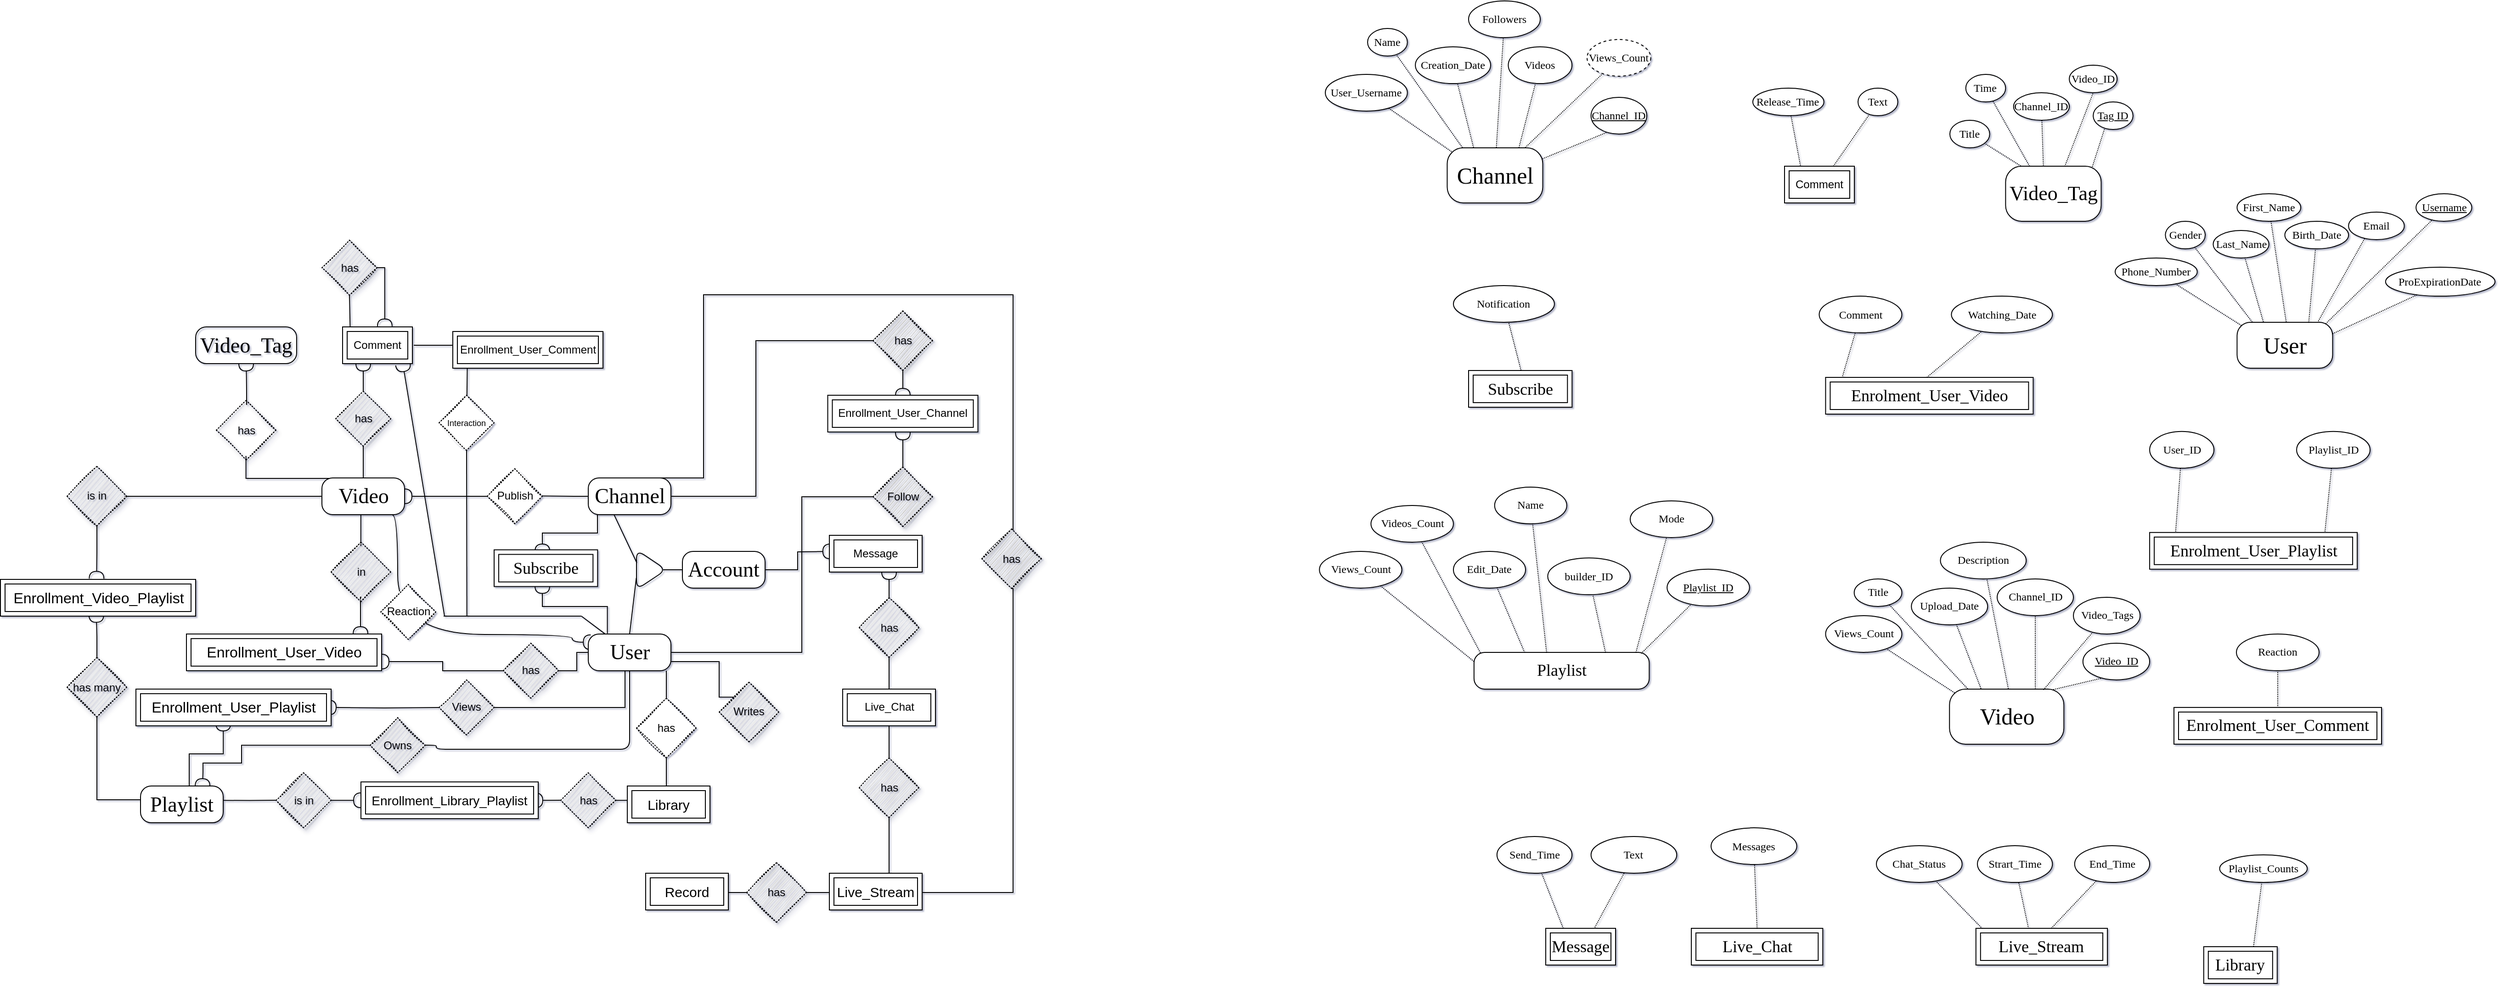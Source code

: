 <mxfile version="20.3.0" type="device" pages="3"><diagram id="R2lEEEUBdFMjLlhIrx00" name="Q2"><mxGraphModel dx="4642" dy="750" grid="1" gridSize="10" guides="1" tooltips="1" connect="1" arrows="1" fold="1" page="0" pageScale="1" pageWidth="850" pageHeight="1100" math="0" shadow="1" extFonts="Permanent Marker^https://fonts.googleapis.com/css?family=Permanent+Marker"><root><mxCell id="0"/><mxCell id="1" parent="0"/><mxCell id="xZ_98s3fOH71Y2d5MynD-259" style="edgeStyle=orthogonalEdgeStyle;rounded=0;orthogonalLoop=1;jettySize=auto;html=1;entryX=1;entryY=0.75;entryDx=0;entryDy=0;fontSize=17;fontColor=#FF3636;startArrow=none;startFill=0;endArrow=halfCircle;endFill=0;exitX=0.014;exitY=0.501;exitDx=0;exitDy=0;exitPerimeter=0;" parent="1" source="xZ_98s3fOH71Y2d5MynD-287" edge="1" target="c8_NfgeTyxTbEi0aJAu8-25"><mxGeometry relative="1" as="geometry"><mxPoint x="-1962.5" y="1209.45" as="sourcePoint"/><mxPoint x="-2002.5" y="1209.45" as="targetPoint"/><Array as="points"><mxPoint x="-2001" y="1230"/><mxPoint x="-2001" y="1220"/></Array></mxGeometry></mxCell><mxCell id="xZ_98s3fOH71Y2d5MynD-271" style="edgeStyle=orthogonalEdgeStyle;rounded=0;orthogonalLoop=1;jettySize=auto;html=1;entryX=0;entryY=0.5;entryDx=0;entryDy=0;fontSize=17;fontColor=#FF3636;startArrow=none;startFill=0;endArrow=none;endFill=0;" parent="1" source="xZ_98s3fOH71Y2d5MynD-226" target="xZ_98s3fOH71Y2d5MynD-268" edge="1"><mxGeometry relative="1" as="geometry"><Array as="points"><mxPoint x="-1610" y="1210"/><mxPoint x="-1610" y="1040"/></Array></mxGeometry></mxCell><mxCell id="xZ_98s3fOH71Y2d5MynD-278" style="edgeStyle=orthogonalEdgeStyle;rounded=0;orthogonalLoop=1;jettySize=auto;html=1;entryX=0.5;entryY=0;entryDx=0;entryDy=0;fontSize=16;fontColor=#FF3636;startArrow=none;startFill=0;endArrow=none;endFill=0;" parent="1" target="xZ_98s3fOH71Y2d5MynD-277" edge="1"><mxGeometry relative="1" as="geometry"><mxPoint x="-1757.5" y="1229.45" as="sourcePoint"/></mxGeometry></mxCell><mxCell id="xZ_98s3fOH71Y2d5MynD-316" style="edgeStyle=orthogonalEdgeStyle;rounded=0;orthogonalLoop=1;jettySize=auto;html=1;entryX=0.5;entryY=1;entryDx=0;entryDy=0;fontSize=11.5;fontColor=#FF3636;startArrow=none;startFill=0;endArrow=halfCircle;endFill=0;exitX=0.231;exitY=-0.014;exitDx=0;exitDy=0;exitPerimeter=0;" parent="1" source="xZ_98s3fOH71Y2d5MynD-226" edge="1"><mxGeometry relative="1" as="geometry"><Array as="points"><mxPoint x="-1821.5" y="1159.45"/><mxPoint x="-1892.5" y="1159.45"/></Array><mxPoint x="-1892.5" y="1137.23" as="targetPoint"/></mxGeometry></mxCell><mxCell id="xZ_98s3fOH71Y2d5MynD-346" style="edgeStyle=orthogonalEdgeStyle;orthogonalLoop=1;jettySize=auto;html=1;entryX=0;entryY=0;entryDx=0;entryDy=0;fontSize=11.5;fontColor=#FF3636;startArrow=none;startFill=0;endArrow=none;endFill=0;rounded=0;" parent="1" source="xZ_98s3fOH71Y2d5MynD-226" target="xZ_98s3fOH71Y2d5MynD-345" edge="1"><mxGeometry relative="1" as="geometry"><Array as="points"><mxPoint x="-1700" y="1219.45"/><mxPoint x="-1700" y="1258.45"/></Array></mxGeometry></mxCell><mxCell id="c8_NfgeTyxTbEi0aJAu8-47" style="edgeStyle=orthogonalEdgeStyle;orthogonalLoop=1;jettySize=auto;html=1;entryX=0.854;entryY=1.015;entryDx=0;entryDy=0;entryPerimeter=0;fontSize=14;endArrow=none;endFill=0;exitX=0.029;exitY=0.224;exitDx=0;exitDy=0;curved=1;startArrow=halfCircle;startFill=0;exitPerimeter=0;" edge="1" parent="1" source="xZ_98s3fOH71Y2d5MynD-226" target="xZ_98s3fOH71Y2d5MynD-238"><mxGeometry relative="1" as="geometry"><Array as="points"><mxPoint x="-1860" y="1198"/><mxPoint x="-1860" y="1190"/><mxPoint x="-2050" y="1190"/><mxPoint x="-2050" y="1060"/></Array></mxGeometry></mxCell><mxCell id="xZ_98s3fOH71Y2d5MynD-226" value="&lt;font face=&quot;Times New Roman&quot; style=&quot;font-size: 23px;&quot;&gt;User&lt;/font&gt;" style="whiteSpace=wrap;html=1;shadow=0;arcSize=29;rounded=1;" parent="1" vertex="1"><mxGeometry x="-1842.5" y="1189.45" width="90" height="40" as="geometry"/></mxCell><mxCell id="xZ_98s3fOH71Y2d5MynD-241" value="" style="edgeStyle=orthogonalEdgeStyle;curved=1;rounded=0;orthogonalLoop=1;jettySize=auto;html=1;fontSize=23;endArrow=none;endFill=0;entryX=0.937;entryY=0.494;entryDx=0;entryDy=0;entryPerimeter=0;" parent="1" source="xZ_98s3fOH71Y2d5MynD-227" target="xZ_98s3fOH71Y2d5MynD-243" edge="1"><mxGeometry relative="1" as="geometry"><mxPoint x="-1837.86" y="1039.37" as="targetPoint"/></mxGeometry></mxCell><mxCell id="xZ_98s3fOH71Y2d5MynD-274" style="edgeStyle=orthogonalEdgeStyle;rounded=0;orthogonalLoop=1;jettySize=auto;html=1;entryX=0;entryY=0.5;entryDx=0;entryDy=0;fontSize=17;fontColor=#FF3636;startArrow=none;startFill=0;endArrow=none;endFill=0;" parent="1" source="xZ_98s3fOH71Y2d5MynD-227" target="xZ_98s3fOH71Y2d5MynD-273" edge="1"><mxGeometry relative="1" as="geometry"><Array as="points"><mxPoint x="-1660" y="1040"/><mxPoint x="-1660" y="870"/></Array></mxGeometry></mxCell><mxCell id="xZ_98s3fOH71Y2d5MynD-315" style="edgeStyle=orthogonalEdgeStyle;rounded=0;orthogonalLoop=1;jettySize=auto;html=1;entryX=0.5;entryY=0;entryDx=0;entryDy=0;fontSize=11.5;fontColor=#FF3636;startArrow=none;startFill=0;endArrow=halfCircle;endFill=0;" parent="1" source="xZ_98s3fOH71Y2d5MynD-227" edge="1"><mxGeometry relative="1" as="geometry"><Array as="points"><mxPoint x="-1832.5" y="1079.45"/><mxPoint x="-1892.5" y="1079.45"/></Array><mxPoint x="-1892.5" y="1099.45" as="targetPoint"/></mxGeometry></mxCell><mxCell id="xZ_98s3fOH71Y2d5MynD-227" value="&lt;font face=&quot;Times New Roman&quot; style=&quot;font-size: 23px;&quot;&gt;Channel&lt;/font&gt;" style="whiteSpace=wrap;html=1;shadow=0;arcSize=29;rounded=1;" parent="1" vertex="1"><mxGeometry x="-1842.5" y="1019.45" width="90" height="40" as="geometry"/></mxCell><mxCell id="xZ_98s3fOH71Y2d5MynD-252" style="edgeStyle=orthogonalEdgeStyle;rounded=0;orthogonalLoop=1;jettySize=auto;html=1;entryX=0.497;entryY=0.931;entryDx=0;entryDy=0;entryPerimeter=0;fontSize=23;fontColor=#FF3636;endArrow=none;endFill=0;exitX=0.03;exitY=0.184;exitDx=0;exitDy=0;exitPerimeter=0;" parent="1" target="xZ_98s3fOH71Y2d5MynD-251" edge="1"><mxGeometry relative="1" as="geometry"><mxPoint x="-2099.8" y="1026.81" as="sourcePoint"/><Array as="points"><mxPoint x="-2100" y="1020"/><mxPoint x="-2215" y="1020"/></Array></mxGeometry></mxCell><mxCell id="xZ_98s3fOH71Y2d5MynD-322" style="edgeStyle=orthogonalEdgeStyle;rounded=0;orthogonalLoop=1;jettySize=auto;html=1;entryX=1;entryY=0.5;entryDx=0;entryDy=0;fontSize=11.5;fontColor=#FF3636;startArrow=none;startFill=0;endArrow=none;endFill=0;" parent="1" source="xZ_98s3fOH71Y2d5MynD-238" target="xZ_98s3fOH71Y2d5MynD-328" edge="1"><mxGeometry relative="1" as="geometry"><Array as="points"><mxPoint x="-2347.5" y="1039.45"/></Array></mxGeometry></mxCell><mxCell id="xZ_98s3fOH71Y2d5MynD-389" style="edgeStyle=orthogonalEdgeStyle;rounded=0;orthogonalLoop=1;jettySize=auto;html=1;entryX=0.5;entryY=1;entryDx=0;entryDy=0;fontSize=22;fontColor=#FF3636;startArrow=none;startFill=0;endArrow=none;endFill=0;" parent="1" source="xZ_98s3fOH71Y2d5MynD-238" target="xZ_98s3fOH71Y2d5MynD-387" edge="1"><mxGeometry relative="1" as="geometry"/></mxCell><mxCell id="xZ_98s3fOH71Y2d5MynD-238" value="&lt;font face=&quot;Times New Roman&quot; style=&quot;font-size: 23px;&quot;&gt;Video&lt;/font&gt;" style="whiteSpace=wrap;html=1;shadow=0;arcSize=29;rounded=1;" parent="1" vertex="1"><mxGeometry x="-2132.5" y="1019.45" width="90" height="40" as="geometry"/></mxCell><mxCell id="xZ_98s3fOH71Y2d5MynD-242" style="edgeStyle=orthogonalEdgeStyle;curved=1;rounded=0;orthogonalLoop=1;jettySize=auto;html=1;entryX=1;entryY=0.5;entryDx=0;entryDy=0;fontSize=23;endArrow=halfCircle;endFill=0;exitX=0.013;exitY=0.5;exitDx=0;exitDy=0;exitPerimeter=0;" parent="1" source="xZ_98s3fOH71Y2d5MynD-243" target="xZ_98s3fOH71Y2d5MynD-238" edge="1"><mxGeometry relative="1" as="geometry"><mxPoint x="-1906.98" y="1039.37" as="sourcePoint"/></mxGeometry></mxCell><mxCell id="xZ_98s3fOH71Y2d5MynD-243" value="Publish" style="rhombus;whiteSpace=wrap;html=1;shadow=0;arcSize=29;rounded=0;dashed=1;dashPattern=1 2;sketch=1;" parent="1" vertex="1"><mxGeometry x="-1952.5" y="1009.45" width="60" height="60" as="geometry"/></mxCell><mxCell id="xZ_98s3fOH71Y2d5MynD-249" value="&lt;font face=&quot;Times New Roman&quot; style=&quot;font-size: 23px;&quot;&gt;Video_Tag&lt;/font&gt;" style="whiteSpace=wrap;html=1;shadow=0;arcSize=29;rounded=1;fillStyle=hatch;sketch=0;fillColor=none;" parent="1" vertex="1"><mxGeometry x="-2270" y="855" width="110" height="40" as="geometry"/></mxCell><mxCell id="xZ_98s3fOH71Y2d5MynD-253" style="edgeStyle=orthogonalEdgeStyle;curved=1;rounded=0;orthogonalLoop=1;jettySize=auto;html=1;entryX=0.5;entryY=1;entryDx=0;entryDy=0;fontSize=23;fontColor=#FF3636;endArrow=halfCircle;endFill=0;exitX=0.508;exitY=0.076;exitDx=0;exitDy=0;exitPerimeter=0;" parent="1" source="xZ_98s3fOH71Y2d5MynD-251" target="xZ_98s3fOH71Y2d5MynD-249" edge="1"><mxGeometry relative="1" as="geometry"/></mxCell><mxCell id="xZ_98s3fOH71Y2d5MynD-251" value="has" style="rhombus;whiteSpace=wrap;html=1;shadow=1;arcSize=29;rounded=0;dashed=1;dashPattern=1 2;sketch=1;fillColor=none;" parent="1" vertex="1"><mxGeometry x="-2247.5" y="935" width="65" height="65" as="geometry"/></mxCell><mxCell id="xZ_98s3fOH71Y2d5MynD-256" value="" style="edgeStyle=orthogonalEdgeStyle;rounded=0;orthogonalLoop=1;jettySize=auto;html=1;fontSize=23;endArrow=none;endFill=0;entryX=0.498;entryY=0.064;entryDx=0;entryDy=0;entryPerimeter=0;exitX=0.5;exitY=1;exitDx=0;exitDy=0;" parent="1" source="xZ_98s3fOH71Y2d5MynD-238" target="xZ_98s3fOH71Y2d5MynD-258" edge="1"><mxGeometry relative="1" as="geometry"><mxPoint x="-2164.966" y="1059.45" as="sourcePoint"/></mxGeometry></mxCell><mxCell id="xZ_98s3fOH71Y2d5MynD-257" style="edgeStyle=orthogonalEdgeStyle;rounded=0;orthogonalLoop=1;jettySize=auto;html=1;entryX=0.25;entryY=0;entryDx=0;entryDy=0;fontSize=23;endArrow=halfCircle;endFill=0;exitX=0.508;exitY=0.922;exitDx=0;exitDy=0;exitPerimeter=0;" parent="1" source="xZ_98s3fOH71Y2d5MynD-258" edge="1"><mxGeometry relative="1" as="geometry"><mxPoint x="-2090.625" y="1189.45" as="targetPoint"/><Array as="points"><mxPoint x="-2090.5" y="1149.45"/><mxPoint x="-2090.5" y="1189.45"/></Array></mxGeometry></mxCell><mxCell id="xZ_98s3fOH71Y2d5MynD-258" value="in" style="rhombus;whiteSpace=wrap;html=1;shadow=1;arcSize=29;rounded=0;dashed=1;dashPattern=1 2;sketch=1;fillStyle=auto;fillColor=#E3E3E3;" parent="1" vertex="1"><mxGeometry x="-2122.5" y="1089.45" width="65" height="65" as="geometry"/></mxCell><mxCell id="xZ_98s3fOH71Y2d5MynD-270" style="edgeStyle=orthogonalEdgeStyle;rounded=0;orthogonalLoop=1;jettySize=auto;html=1;entryX=0.5;entryY=1;entryDx=0;entryDy=0;fontSize=17;fontColor=#FF3636;startArrow=none;startFill=0;endArrow=halfCircle;endFill=0;" parent="1" source="xZ_98s3fOH71Y2d5MynD-268" edge="1"><mxGeometry relative="1" as="geometry"><mxPoint x="-1500" y="970" as="targetPoint"/></mxGeometry></mxCell><mxCell id="xZ_98s3fOH71Y2d5MynD-268" value="Follow" style="rhombus;whiteSpace=wrap;html=1;shadow=1;arcSize=29;rounded=0;dashed=1;dashPattern=1 2;sketch=1;fillColor=#BDBDBD;" parent="1" vertex="1"><mxGeometry x="-1532.5" y="1007.5" width="65" height="65" as="geometry"/></mxCell><mxCell id="xZ_98s3fOH71Y2d5MynD-275" style="edgeStyle=orthogonalEdgeStyle;rounded=0;orthogonalLoop=1;jettySize=auto;html=1;entryX=0.5;entryY=0;entryDx=0;entryDy=0;fontSize=17;fontColor=#FF3636;startArrow=none;startFill=0;endArrow=halfCircle;endFill=0;" parent="1" source="xZ_98s3fOH71Y2d5MynD-273" edge="1"><mxGeometry relative="1" as="geometry"><mxPoint x="-1500" y="930" as="targetPoint"/></mxGeometry></mxCell><mxCell id="xZ_98s3fOH71Y2d5MynD-273" value="has" style="rhombus;whiteSpace=wrap;html=1;shadow=1;arcSize=29;rounded=0;dashed=1;dashPattern=1 2;sketch=1;fillColor=#BDBDBD;" parent="1" vertex="1"><mxGeometry x="-1532.5" y="837.5" width="65" height="65" as="geometry"/></mxCell><mxCell id="xZ_98s3fOH71Y2d5MynD-280" style="edgeStyle=orthogonalEdgeStyle;rounded=0;orthogonalLoop=1;jettySize=auto;html=1;entryX=0.5;entryY=0;entryDx=0;entryDy=0;fontSize=16;fontColor=#FF3636;startArrow=none;startFill=0;endArrow=none;endFill=0;" parent="1" source="xZ_98s3fOH71Y2d5MynD-277" edge="1"><mxGeometry relative="1" as="geometry"><mxPoint x="-1757.5" y="1355.005" as="targetPoint"/></mxGeometry></mxCell><mxCell id="xZ_98s3fOH71Y2d5MynD-277" value="has" style="rhombus;whiteSpace=wrap;html=1;shadow=0;arcSize=29;rounded=0;dashed=1;dashPattern=1 2;sketch=1;" parent="1" vertex="1"><mxGeometry x="-1790" y="1259.45" width="65" height="65" as="geometry"/></mxCell><mxCell id="xZ_98s3fOH71Y2d5MynD-285" style="edgeStyle=orthogonalEdgeStyle;rounded=0;orthogonalLoop=1;jettySize=auto;html=1;entryX=0.984;entryY=0.486;entryDx=0;entryDy=0;fontSize=17;fontColor=#FF3636;startArrow=none;startFill=0;endArrow=halfCircle;endFill=0;exitX=0;exitY=0.5;exitDx=0;exitDy=0;entryPerimeter=0;" parent="1" source="xZ_98s3fOH71Y2d5MynD-289" edge="1" target="c8_NfgeTyxTbEi0aJAu8-4"><mxGeometry relative="1" as="geometry"><mxPoint x="-1903.75" y="1370.632" as="sourcePoint"/><mxPoint x="-1895" y="1370.56" as="targetPoint"/></mxGeometry></mxCell><mxCell id="xZ_98s3fOH71Y2d5MynD-288" style="edgeStyle=orthogonalEdgeStyle;rounded=0;orthogonalLoop=1;jettySize=auto;html=1;entryX=0;entryY=0.5;entryDx=0;entryDy=0;fontSize=12;fontColor=#FF3636;startArrow=none;startFill=0;endArrow=none;endFill=0;" parent="1" source="xZ_98s3fOH71Y2d5MynD-287" target="xZ_98s3fOH71Y2d5MynD-226" edge="1"><mxGeometry relative="1" as="geometry"/></mxCell><mxCell id="xZ_98s3fOH71Y2d5MynD-287" value="has" style="rhombus;whiteSpace=wrap;html=1;shadow=1;arcSize=29;rounded=0;dashed=1;dashPattern=1 2;sketch=1;fillColor=#E3E3E3;" parent="1" vertex="1"><mxGeometry x="-1935" y="1199.45" width="60" height="60" as="geometry"/></mxCell><mxCell id="xZ_98s3fOH71Y2d5MynD-290" style="edgeStyle=orthogonalEdgeStyle;rounded=0;orthogonalLoop=1;jettySize=auto;html=1;entryX=0;entryY=0.5;entryDx=0;entryDy=0;fontSize=11.5;fontColor=#FF3636;startArrow=none;startFill=0;endArrow=none;endFill=0;" parent="1" source="xZ_98s3fOH71Y2d5MynD-289" edge="1"><mxGeometry relative="1" as="geometry"><mxPoint x="-1792.5" y="1370.56" as="targetPoint"/></mxGeometry></mxCell><mxCell id="xZ_98s3fOH71Y2d5MynD-289" value="has" style="rhombus;whiteSpace=wrap;html=1;shadow=1;arcSize=29;rounded=0;dashed=1;dashPattern=1 2;sketch=1;fillColor=#E3E3E3;" parent="1" vertex="1"><mxGeometry x="-1872.5" y="1340.56" width="60" height="60" as="geometry"/></mxCell><mxCell id="xZ_98s3fOH71Y2d5MynD-292" style="edgeStyle=orthogonalEdgeStyle;rounded=0;orthogonalLoop=1;jettySize=auto;html=1;entryX=0;entryY=0.5;entryDx=0;entryDy=0;fontSize=11.5;fontColor=#FF3636;startArrow=none;startFill=0;endArrow=halfCircle;endFill=0;" parent="1" source="xZ_98s3fOH71Y2d5MynD-294" edge="1" target="c8_NfgeTyxTbEi0aJAu8-4"><mxGeometry relative="1" as="geometry"><mxPoint x="-2092.5" y="1370.56" as="targetPoint"/></mxGeometry></mxCell><mxCell id="xZ_98s3fOH71Y2d5MynD-303" style="edgeStyle=orthogonalEdgeStyle;rounded=0;orthogonalLoop=1;jettySize=auto;html=1;entryX=0.25;entryY=1;entryDx=0;entryDy=0;fontSize=11.5;fontColor=#FF3636;startArrow=none;startFill=0;endArrow=none;endFill=0;" parent="1" source="xZ_98s3fOH71Y2d5MynD-310" target="xZ_98s3fOH71Y2d5MynD-226" edge="1"><mxGeometry relative="1" as="geometry"><Array as="points"><mxPoint x="-1802.5" y="1269.45"/><mxPoint x="-1802.5" y="1229.45"/></Array></mxGeometry></mxCell><mxCell id="xZ_98s3fOH71Y2d5MynD-323" style="edgeStyle=orthogonalEdgeStyle;rounded=0;orthogonalLoop=1;jettySize=auto;html=1;entryX=0.144;entryY=0.983;entryDx=0;entryDy=0;entryPerimeter=0;fontSize=11.5;fontColor=#FF3636;startArrow=none;startFill=0;endArrow=halfCircle;endFill=0;exitX=0.5;exitY=0;exitDx=0;exitDy=0;" parent="1" source="xZ_98s3fOH71Y2d5MynD-330" edge="1"><mxGeometry relative="1" as="geometry"><mxPoint x="-2300" y="1375.01" as="sourcePoint"/><mxPoint x="-2378.12" y="1168.77" as="targetPoint"/><Array as="points"/></mxGeometry></mxCell><mxCell id="xZ_98s3fOH71Y2d5MynD-294" value="is in" style="rhombus;whiteSpace=wrap;html=1;shadow=1;arcSize=29;rounded=0;dashed=1;dashPattern=1 2;sketch=1;fillColor=#E3E3E3;" parent="1" vertex="1"><mxGeometry x="-2182.5" y="1340.56" width="60" height="60" as="geometry"/></mxCell><mxCell id="xZ_98s3fOH71Y2d5MynD-295" value="" style="edgeStyle=orthogonalEdgeStyle;rounded=0;orthogonalLoop=1;jettySize=auto;html=1;entryX=0;entryY=0.5;entryDx=0;entryDy=0;fontSize=11.5;fontColor=#FF3636;startArrow=none;startFill=0;endArrow=none;endFill=0;exitX=0.976;exitY=0.392;exitDx=0;exitDy=0;exitPerimeter=0;" parent="1" target="xZ_98s3fOH71Y2d5MynD-294" edge="1" source="c8_NfgeTyxTbEi0aJAu8-28"><mxGeometry relative="1" as="geometry"><mxPoint x="-2202.5" y="1370.571" as="sourcePoint"/><mxPoint x="-2132.5" y="1370.56" as="targetPoint"/></mxGeometry></mxCell><mxCell id="xZ_98s3fOH71Y2d5MynD-309" style="edgeStyle=orthogonalEdgeStyle;rounded=0;orthogonalLoop=1;jettySize=auto;html=1;entryX=0.589;entryY=0.013;entryDx=0;entryDy=0;fontSize=11.5;fontColor=#FF3636;startArrow=halfCircle;startFill=0;endArrow=none;endFill=0;exitX=0.445;exitY=1.082;exitDx=0;exitDy=0;exitPerimeter=0;entryPerimeter=0;" parent="1" edge="1" target="c8_NfgeTyxTbEi0aJAu8-28"><mxGeometry relative="1" as="geometry"><mxPoint x="-2239.887" y="1286.983" as="sourcePoint"/><mxPoint x="-2242.5" y="1355.005" as="targetPoint"/><Array as="points"><mxPoint x="-2240" y="1320"/><mxPoint x="-2277" y="1320"/></Array></mxGeometry></mxCell><mxCell id="xZ_98s3fOH71Y2d5MynD-310" value="Views" style="rhombus;whiteSpace=wrap;html=1;shadow=1;arcSize=29;rounded=0;dashed=1;dashPattern=1 2;sketch=1;fillColor=#E3E3E3;" parent="1" vertex="1"><mxGeometry x="-2005" y="1239.45" width="60" height="60" as="geometry"/></mxCell><mxCell id="xZ_98s3fOH71Y2d5MynD-311" value="" style="edgeStyle=orthogonalEdgeStyle;rounded=0;orthogonalLoop=1;jettySize=auto;html=1;entryX=0;entryY=0.5;entryDx=0;entryDy=0;fontSize=11.5;fontColor=#FF3636;startArrow=halfCircle;startFill=0;endArrow=none;endFill=0;" parent="1" target="xZ_98s3fOH71Y2d5MynD-310" edge="1"><mxGeometry relative="1" as="geometry"><mxPoint x="-2125" y="1269.45" as="sourcePoint"/><mxPoint x="-1820" y="1229.45" as="targetPoint"/><Array as="points"/></mxGeometry></mxCell><mxCell id="xZ_98s3fOH71Y2d5MynD-329" style="edgeStyle=orthogonalEdgeStyle;rounded=0;orthogonalLoop=1;jettySize=auto;html=1;entryX=0.444;entryY=-0.006;entryDx=0;entryDy=0;entryPerimeter=0;fontSize=11.5;fontColor=#FF3636;startArrow=none;startFill=0;endArrow=halfCircle;endFill=0;" parent="1" source="xZ_98s3fOH71Y2d5MynD-328" edge="1"><mxGeometry relative="1" as="geometry"><mxPoint x="-2377.87" y="1129.21" as="targetPoint"/></mxGeometry></mxCell><mxCell id="xZ_98s3fOH71Y2d5MynD-328" value="is in" style="rhombus;whiteSpace=wrap;html=1;shadow=1;arcSize=29;rounded=0;dashed=1;dashPattern=1 2;sketch=1;fillStyle=auto;fillColor=#E3E3E3;" parent="1" vertex="1"><mxGeometry x="-2410" y="1006.95" width="65" height="65" as="geometry"/></mxCell><mxCell id="xZ_98s3fOH71Y2d5MynD-351" style="edgeStyle=orthogonalEdgeStyle;rounded=0;orthogonalLoop=1;jettySize=auto;html=1;fontSize=11.5;fontColor=#FF3636;startArrow=none;startFill=0;endArrow=none;endFill=0;entryX=0.5;entryY=0;entryDx=0;entryDy=0;" parent="1" source="xZ_98s3fOH71Y2d5MynD-371" target="xZ_98s3fOH71Y2d5MynD-227" edge="1"><mxGeometry relative="1" as="geometry"><mxPoint x="-1370" y="700" as="targetPoint"/><Array as="points"><mxPoint x="-1380" y="820"/><mxPoint x="-1717" y="820"/><mxPoint x="-1717" y="1020"/></Array></mxGeometry></mxCell><mxCell id="xZ_98s3fOH71Y2d5MynD-339" style="edgeStyle=orthogonalEdgeStyle;rounded=0;orthogonalLoop=1;jettySize=auto;html=1;entryX=0.5;entryY=0;entryDx=0;entryDy=0;fontSize=11.5;fontColor=#FF3636;startArrow=none;startFill=0;endArrow=none;endFill=0;" parent="1" source="xZ_98s3fOH71Y2d5MynD-338" edge="1"><mxGeometry relative="1" as="geometry"><mxPoint x="-1515" y="1451.0" as="targetPoint"/></mxGeometry></mxCell><mxCell id="xZ_98s3fOH71Y2d5MynD-340" style="edgeStyle=orthogonalEdgeStyle;rounded=0;orthogonalLoop=1;jettySize=auto;html=1;entryX=0.5;entryY=1;entryDx=0;entryDy=0;fontSize=11.5;fontColor=#FF3636;startArrow=none;startFill=0;endArrow=none;endFill=0;" parent="1" source="xZ_98s3fOH71Y2d5MynD-338" edge="1" target="c8_NfgeTyxTbEi0aJAu8-18"><mxGeometry relative="1" as="geometry"><mxPoint x="-1515" y="1299.45" as="targetPoint"/></mxGeometry></mxCell><mxCell id="xZ_98s3fOH71Y2d5MynD-338" value="has" style="rhombus;whiteSpace=wrap;html=1;shadow=1;arcSize=29;rounded=0;dashed=1;dashPattern=1 2;sketch=1;fillStyle=auto;flipV=0;flipH=0;fillColor=#D4D4D4;" parent="1" vertex="1"><mxGeometry x="-1547.5" y="1324.45" width="65" height="65" as="geometry"/></mxCell><mxCell id="xZ_98s3fOH71Y2d5MynD-343" style="edgeStyle=orthogonalEdgeStyle;rounded=0;orthogonalLoop=1;jettySize=auto;html=1;entryX=0.5;entryY=1;entryDx=0;entryDy=0;fontSize=11.5;fontColor=#FF3636;startArrow=none;startFill=0;endArrow=halfCircle;endFill=0;" parent="1" source="xZ_98s3fOH71Y2d5MynD-341" edge="1"><mxGeometry relative="1" as="geometry"><mxPoint x="-1515" y="1122" as="targetPoint"/></mxGeometry></mxCell><mxCell id="xZ_98s3fOH71Y2d5MynD-344" style="edgeStyle=orthogonalEdgeStyle;rounded=0;orthogonalLoop=1;jettySize=auto;html=1;fontSize=11.5;fontColor=#FF3636;startArrow=none;startFill=0;endArrow=none;endFill=0;entryX=0.5;entryY=0;entryDx=0;entryDy=0;" parent="1" source="xZ_98s3fOH71Y2d5MynD-341" edge="1" target="c8_NfgeTyxTbEi0aJAu8-18"><mxGeometry relative="1" as="geometry"><mxPoint x="-1510" y="1240" as="targetPoint"/><Array as="points"/></mxGeometry></mxCell><mxCell id="xZ_98s3fOH71Y2d5MynD-341" value="has" style="rhombus;whiteSpace=wrap;html=1;shadow=1;arcSize=29;rounded=0;dashed=1;dashPattern=1 2;sketch=1;fillStyle=auto;flipV=0;flipH=0;fillColor=#E3E3E3;" parent="1" vertex="1"><mxGeometry x="-1547.5" y="1150" width="65" height="65" as="geometry"/></mxCell><mxCell id="xZ_98s3fOH71Y2d5MynD-345" value="Writes" style="rhombus;whiteSpace=wrap;html=1;shadow=1;arcSize=29;rounded=0;dashed=1;dashPattern=1 2;sketch=1;fillColor=#E3E3E3;" parent="1" vertex="1"><mxGeometry x="-1700" y="1241.95" width="65" height="65" as="geometry"/></mxCell><mxCell id="xZ_98s3fOH71Y2d5MynD-366" style="edgeStyle=orthogonalEdgeStyle;rounded=0;orthogonalLoop=1;jettySize=auto;html=1;entryX=0.889;entryY=0.503;entryDx=0;entryDy=0;entryPerimeter=0;fontSize=11.5;fontColor=#FF3636;startArrow=none;startFill=0;endArrow=none;endFill=0;" parent="1" source="xZ_98s3fOH71Y2d5MynD-359" target="xZ_98s3fOH71Y2d5MynD-360" edge="1"><mxGeometry relative="1" as="geometry"/></mxCell><mxCell id="xZ_98s3fOH71Y2d5MynD-379" style="edgeStyle=orthogonalEdgeStyle;rounded=0;orthogonalLoop=1;jettySize=auto;html=1;entryX=0.007;entryY=0.438;entryDx=0;entryDy=0;entryPerimeter=0;fontSize=11.5;fontColor=#FF3636;startArrow=none;startFill=0;endArrow=halfCircle;endFill=0;" parent="1" source="xZ_98s3fOH71Y2d5MynD-359" edge="1"><mxGeometry relative="1" as="geometry"><mxPoint x="-1579.09" y="1099.52" as="targetPoint"/></mxGeometry></mxCell><mxCell id="xZ_98s3fOH71Y2d5MynD-359" value="&lt;font face=&quot;Times New Roman&quot; style=&quot;font-size: 23px;&quot;&gt;Account&lt;/font&gt;" style="whiteSpace=wrap;html=1;shadow=0;arcSize=29;rounded=1;" parent="1" vertex="1"><mxGeometry x="-1740" y="1099.45" width="90" height="40" as="geometry"/></mxCell><mxCell id="xZ_98s3fOH71Y2d5MynD-360" value="" style="triangle;whiteSpace=wrap;html=1;rounded=1;shadow=0;glass=0;sketch=0;fillStyle=hatch;strokeColor=default;fontSize=11.5;fontColor=#FF3636;fillColor=none;gradientColor=default;" parent="1" vertex="1"><mxGeometry x="-1790" y="1097.78" width="32.5" height="43.33" as="geometry"/></mxCell><mxCell id="xZ_98s3fOH71Y2d5MynD-368" value="" style="endArrow=none;html=1;rounded=0;fontSize=11.5;fontColor=#FF3636;entryX=0.012;entryY=0.328;entryDx=0;entryDy=0;entryPerimeter=0;exitX=0.312;exitY=1.003;exitDx=0;exitDy=0;exitPerimeter=0;" parent="1" source="xZ_98s3fOH71Y2d5MynD-227" target="xZ_98s3fOH71Y2d5MynD-360" edge="1"><mxGeometry width="50" height="50" relative="1" as="geometry"><mxPoint x="-1830" y="1129.45" as="sourcePoint"/><mxPoint x="-1780" y="1079.45" as="targetPoint"/></mxGeometry></mxCell><mxCell id="xZ_98s3fOH71Y2d5MynD-369" value="" style="endArrow=none;html=1;rounded=0;fontSize=11.5;fontColor=#FF3636;entryX=-0.006;entryY=0.707;entryDx=0;entryDy=0;entryPerimeter=0;exitX=0.5;exitY=0;exitDx=0;exitDy=0;" parent="1" source="xZ_98s3fOH71Y2d5MynD-226" target="xZ_98s3fOH71Y2d5MynD-360" edge="1"><mxGeometry width="50" height="50" relative="1" as="geometry"><mxPoint x="-1827.81" y="1095.74" as="sourcePoint"/><mxPoint x="-1790" y="1148.162" as="targetPoint"/></mxGeometry></mxCell><mxCell id="xZ_98s3fOH71Y2d5MynD-371" value="has" style="rhombus;whiteSpace=wrap;html=1;shadow=1;arcSize=29;rounded=0;dashed=1;dashPattern=1 2;sketch=1;fillColor=#BDBDBD;" parent="1" vertex="1"><mxGeometry x="-1414" y="1075" width="65" height="65" as="geometry"/></mxCell><mxCell id="xZ_98s3fOH71Y2d5MynD-373" value="" style="edgeStyle=orthogonalEdgeStyle;rounded=0;orthogonalLoop=1;jettySize=auto;html=1;fontSize=11.5;fontColor=#FF3636;startArrow=none;startFill=0;endArrow=none;endFill=0;entryX=0.5;entryY=1;entryDx=0;entryDy=0;exitX=1;exitY=0.5;exitDx=0;exitDy=0;" parent="1" target="xZ_98s3fOH71Y2d5MynD-371" edge="1" source="c8_NfgeTyxTbEi0aJAu8-17"><mxGeometry relative="1" as="geometry"><mxPoint x="-1717.5" y="800" as="targetPoint"/><mxPoint x="-1410" y="1470" as="sourcePoint"/><Array as="points"><mxPoint x="-1380" y="1471"/><mxPoint x="-1380" y="1140"/></Array></mxGeometry></mxCell><mxCell id="xZ_98s3fOH71Y2d5MynD-376" style="edgeStyle=orthogonalEdgeStyle;rounded=0;orthogonalLoop=1;jettySize=auto;html=1;entryX=0;entryY=0.5;entryDx=0;entryDy=0;fontSize=11.5;fontColor=#FF3636;startArrow=none;startFill=0;endArrow=none;endFill=0;" parent="1" source="xZ_98s3fOH71Y2d5MynD-375" edge="1"><mxGeometry relative="1" as="geometry"><mxPoint x="-1580" y="1471.0" as="targetPoint"/></mxGeometry></mxCell><mxCell id="xZ_98s3fOH71Y2d5MynD-377" style="edgeStyle=orthogonalEdgeStyle;rounded=0;orthogonalLoop=1;jettySize=auto;html=1;entryX=1;entryY=0.5;entryDx=0;entryDy=0;fontSize=11.5;fontColor=#FF3636;startArrow=none;startFill=0;endArrow=none;endFill=0;" parent="1" source="xZ_98s3fOH71Y2d5MynD-375" edge="1" target="c8_NfgeTyxTbEi0aJAu8-7"><mxGeometry relative="1" as="geometry"><mxPoint x="-1692.5" y="1471.0" as="targetPoint"/></mxGeometry></mxCell><mxCell id="xZ_98s3fOH71Y2d5MynD-375" value="has" style="rhombus;whiteSpace=wrap;html=1;shadow=1;arcSize=29;rounded=0;dashed=1;dashPattern=1 2;sketch=1;fillStyle=auto;flipV=0;flipH=0;fillColor=#D4D4D4;" parent="1" vertex="1"><mxGeometry x="-1670" y="1438.5" width="65" height="65" as="geometry"/></mxCell><mxCell id="xZ_98s3fOH71Y2d5MynD-396" style="edgeStyle=orthogonalEdgeStyle;rounded=0;orthogonalLoop=1;jettySize=auto;html=1;entryX=1;entryY=0.5;entryDx=0;entryDy=0;fontSize=22;fontColor=#FF3636;startArrow=none;startFill=0;endArrow=none;endFill=0;" parent="1" edge="1"><mxGeometry relative="1" as="geometry"><mxPoint x="-1990" y="875" as="sourcePoint"/><mxPoint x="-2032.5" y="875" as="targetPoint"/></mxGeometry></mxCell><mxCell id="xZ_98s3fOH71Y2d5MynD-388" style="edgeStyle=orthogonalEdgeStyle;rounded=0;orthogonalLoop=1;jettySize=auto;html=1;entryX=0.5;entryY=1;entryDx=0;entryDy=0;fontSize=22;fontColor=#FF3636;startArrow=none;startFill=0;endArrow=halfCircle;endFill=0;" parent="1" source="xZ_98s3fOH71Y2d5MynD-387" edge="1"><mxGeometry relative="1" as="geometry"><mxPoint x="-2087.5" y="895" as="targetPoint"/></mxGeometry></mxCell><mxCell id="xZ_98s3fOH71Y2d5MynD-387" value="has" style="rhombus;whiteSpace=wrap;html=1;shadow=1;arcSize=29;rounded=0;dashed=1;dashPattern=1 2;sketch=1;fillColor=#E3E3E3;" parent="1" vertex="1"><mxGeometry x="-2117.5" y="925" width="60" height="60" as="geometry"/></mxCell><mxCell id="xZ_98s3fOH71Y2d5MynD-391" value="" style="endArrow=none;html=1;rounded=0;fontSize=22;fontColor=#FF3636;" parent="1" target="xZ_98s3fOH71Y2d5MynD-226" edge="1"><mxGeometry width="50" height="50" relative="1" as="geometry"><mxPoint x="-1850" y="1170" as="sourcePoint"/><mxPoint x="-1880" y="1010" as="targetPoint"/></mxGeometry></mxCell><mxCell id="xZ_98s3fOH71Y2d5MynD-393" value="" style="endArrow=none;html=1;rounded=0;fontSize=22;fontColor=#FF3636;" parent="1" edge="1"><mxGeometry width="50" height="50" relative="1" as="geometry"><mxPoint x="-2000" y="1170" as="sourcePoint"/><mxPoint x="-1850" y="1170" as="targetPoint"/></mxGeometry></mxCell><mxCell id="xZ_98s3fOH71Y2d5MynD-394" value="" style="endArrow=halfCircle;html=1;rounded=0;fontSize=22;fontColor=#FF3636;entryX=0.856;entryY=1.017;entryDx=0;entryDy=0;entryPerimeter=0;endFill=0;" parent="1" edge="1"><mxGeometry width="50" height="50" relative="1" as="geometry"><mxPoint x="-1999" y="1170" as="sourcePoint"/><mxPoint x="-2044.34" y="895.68" as="targetPoint"/></mxGeometry></mxCell><mxCell id="xZ_98s3fOH71Y2d5MynD-395" value="" style="endArrow=none;html=1;rounded=0;fontSize=22;fontColor=#FF3636;entryX=0.08;entryY=1.047;entryDx=0;entryDy=0;entryPerimeter=0;endFill=0;startArrow=none;" parent="1" source="xZ_98s3fOH71Y2d5MynD-397" edge="1"><mxGeometry width="50" height="50" relative="1" as="geometry"><mxPoint x="-1974.66" y="1169.45" as="sourcePoint"/><mxPoint x="-1974.2" y="896.88" as="targetPoint"/></mxGeometry></mxCell><mxCell id="xZ_98s3fOH71Y2d5MynD-397" value="&lt;font style=&quot;font-size: 9px;&quot;&gt;Interaction&lt;/font&gt;" style="rhombus;whiteSpace=wrap;html=1;shadow=0;arcSize=29;rounded=0;dashed=1;dashPattern=1 2;sketch=1;" parent="1" vertex="1"><mxGeometry x="-2005" y="929.45" width="60" height="60" as="geometry"/></mxCell><mxCell id="xZ_98s3fOH71Y2d5MynD-399" value="" style="endArrow=none;html=1;rounded=0;fontSize=22;fontColor=#FF3636;entryX=0.5;entryY=1;entryDx=0;entryDy=0;endFill=0;" parent="1" target="xZ_98s3fOH71Y2d5MynD-397" edge="1"><mxGeometry width="50" height="50" relative="1" as="geometry"><mxPoint x="-1974.66" y="1169.45" as="sourcePoint"/><mxPoint x="-1974.2" y="896.88" as="targetPoint"/></mxGeometry></mxCell><mxCell id="xZ_98s3fOH71Y2d5MynD-118" value="&lt;font face=&quot;Times New Roman&quot;&gt;Text&lt;/font&gt;" style="ellipse;whiteSpace=wrap;html=1;shadow=0;arcSize=29;rounded=1;fontStyle=0;flipH=0;container=0;" parent="1" vertex="1"><mxGeometry x="-750.69" y="1410" width="93.333" height="40" as="geometry"/></mxCell><mxCell id="xZ_98s3fOH71Y2d5MynD-120" value="" style="orthogonalLoop=1;jettySize=auto;html=1;strokeWidth=1;endArrow=none;endFill=0;dashed=1;dashPattern=1 1;elbow=vertical;exitX=0.691;exitY=0.019;exitDx=0;exitDy=0;exitPerimeter=0;rounded=1;" parent="1" source="c8_NfgeTyxTbEi0aJAu8-32" target="xZ_98s3fOH71Y2d5MynD-118" edge="1"><mxGeometry relative="1" as="geometry"><mxPoint x="-710.028" y="1510" as="sourcePoint"/></mxGeometry></mxCell><mxCell id="xZ_98s3fOH71Y2d5MynD-135" value="&lt;font face=&quot;Times New Roman&quot;&gt;Release_Time&lt;br&gt;&lt;/font&gt;" style="ellipse;whiteSpace=wrap;html=1;shadow=0;arcSize=29;rounded=1;container=0;" parent="1" vertex="1"><mxGeometry x="-574.53" y="595" width="77.4" height="30" as="geometry"/></mxCell><mxCell id="xZ_98s3fOH71Y2d5MynD-139" value="" style="orthogonalLoop=1;jettySize=auto;html=1;strokeWidth=1;endArrow=none;endFill=0;dashed=1;dashPattern=1 1;elbow=vertical;exitX=0.123;exitY=-0.028;exitDx=0;exitDy=0;exitPerimeter=0;rounded=1;" parent="1" target="xZ_98s3fOH71Y2d5MynD-135" edge="1"><mxGeometry relative="1" as="geometry"><mxPoint x="-522.72" y="679.16" as="sourcePoint"/></mxGeometry></mxCell><mxCell id="8ow2LyS6rOJ-zbAwYzp5-1" style="edgeStyle=orthogonalEdgeStyle;rounded=0;orthogonalLoop=1;jettySize=auto;html=1;entryX=0.5;entryY=1;entryDx=0;entryDy=0;fontSize=22;fontColor=#FF3636;startArrow=none;startFill=0;endArrow=none;endFill=0;exitX=0.108;exitY=0.01;exitDx=0;exitDy=0;exitPerimeter=0;" parent="1" target="8ow2LyS6rOJ-zbAwYzp5-3" edge="1" source="c8_NfgeTyxTbEi0aJAu8-23"><mxGeometry relative="1" as="geometry"><mxPoint x="-2112.48" y="855" as="sourcePoint"/></mxGeometry></mxCell><mxCell id="8ow2LyS6rOJ-zbAwYzp5-2" style="edgeStyle=orthogonalEdgeStyle;rounded=0;orthogonalLoop=1;jettySize=auto;html=1;entryX=0.713;entryY=-0.016;entryDx=0;entryDy=0;fontSize=22;fontColor=#FF3636;startArrow=none;startFill=0;endArrow=halfCircle;endFill=0;entryPerimeter=0;" parent="1" source="8ow2LyS6rOJ-zbAwYzp5-3" edge="1"><mxGeometry relative="1" as="geometry"><mxPoint x="-2064.07" y="854.36" as="targetPoint"/><Array as="points"><mxPoint x="-2064" y="791"/></Array></mxGeometry></mxCell><mxCell id="8ow2LyS6rOJ-zbAwYzp5-3" value="has" style="rhombus;whiteSpace=wrap;html=1;shadow=1;arcSize=29;rounded=0;dashed=1;dashPattern=1 2;sketch=1;fillColor=#E3E3E3;" parent="1" vertex="1"><mxGeometry x="-2132.5" y="760.55" width="60" height="60" as="geometry"/></mxCell><mxCell id="c8_NfgeTyxTbEi0aJAu8-1" value="&lt;span style=&quot;font-size: 16px;&quot;&gt;Enrollment_Video_Playlist&lt;/span&gt;" style="shape=ext;margin=3;double=1;whiteSpace=wrap;html=1;align=center;" vertex="1" parent="1"><mxGeometry x="-2482.5" y="1130" width="212.5" height="40" as="geometry"/></mxCell><mxCell id="c8_NfgeTyxTbEi0aJAu8-2" value="&lt;span style=&quot;font-size: 16px;&quot;&gt;Enrollment_User_Playlist&lt;/span&gt;" style="shape=ext;margin=3;double=1;whiteSpace=wrap;html=1;align=center;" vertex="1" parent="1"><mxGeometry x="-2335" y="1249.45" width="212.5" height="40" as="geometry"/></mxCell><mxCell id="c8_NfgeTyxTbEi0aJAu8-4" value="&lt;font style=&quot;font-size: 14px;&quot;&gt;Enrollment_Library_Playlist&lt;/font&gt;" style="shape=ext;margin=3;double=1;whiteSpace=wrap;html=1;align=center;" vertex="1" parent="1"><mxGeometry x="-2090" y="1350.56" width="193" height="40" as="geometry"/></mxCell><mxCell id="c8_NfgeTyxTbEi0aJAu8-7" value="&lt;span style=&quot;font-size: 15px;&quot;&gt;Record&lt;/span&gt;" style="shape=ext;margin=3;double=1;whiteSpace=wrap;html=1;align=center;" vertex="1" parent="1"><mxGeometry x="-1780" y="1450" width="90" height="40" as="geometry"/></mxCell><mxCell id="c8_NfgeTyxTbEi0aJAu8-17" value="&lt;span style=&quot;font-size: 15px;&quot;&gt;Live_Stream&lt;/span&gt;" style="shape=ext;margin=3;double=1;whiteSpace=wrap;html=1;align=center;" vertex="1" parent="1"><mxGeometry x="-1580" y="1450" width="101" height="40" as="geometry"/></mxCell><mxCell id="c8_NfgeTyxTbEi0aJAu8-18" value="Live_Chat" style="shape=ext;margin=3;double=1;whiteSpace=wrap;html=1;align=center;" vertex="1" parent="1"><mxGeometry x="-1565.5" y="1249.45" width="101" height="40" as="geometry"/></mxCell><mxCell id="c8_NfgeTyxTbEi0aJAu8-20" value="Message" style="shape=ext;margin=3;double=1;whiteSpace=wrap;html=1;align=center;" vertex="1" parent="1"><mxGeometry x="-1580" y="1082" width="101" height="40" as="geometry"/></mxCell><mxCell id="c8_NfgeTyxTbEi0aJAu8-21" value="Enrollment_User_Channel" style="shape=ext;margin=3;double=1;whiteSpace=wrap;html=1;align=center;" vertex="1" parent="1"><mxGeometry x="-1581.75" y="929.45" width="163.5" height="40" as="geometry"/></mxCell><mxCell id="c8_NfgeTyxTbEi0aJAu8-22" value="Enrollment_User_Comment" style="shape=ext;margin=3;double=1;whiteSpace=wrap;html=1;align=center;" vertex="1" parent="1"><mxGeometry x="-1990" y="860" width="163.5" height="40" as="geometry"/></mxCell><mxCell id="c8_NfgeTyxTbEi0aJAu8-23" value="Comment" style="shape=ext;margin=3;double=1;whiteSpace=wrap;html=1;align=center;" vertex="1" parent="1"><mxGeometry x="-2110" y="855" width="76" height="40" as="geometry"/></mxCell><mxCell id="c8_NfgeTyxTbEi0aJAu8-25" value="&lt;span style=&quot;font-size: 16px;&quot;&gt;Enrollment_User_Video&lt;/span&gt;" style="shape=ext;margin=3;double=1;whiteSpace=wrap;html=1;align=center;" vertex="1" parent="1"><mxGeometry x="-2280" y="1189.45" width="212.5" height="40" as="geometry"/></mxCell><mxCell id="xZ_98s3fOH71Y2d5MynD-330" value="has many" style="rhombus;whiteSpace=wrap;html=1;shadow=1;arcSize=29;rounded=0;dashed=1;dashPattern=1 2;sketch=1;fillStyle=auto;fillColor=#E3E3E3;" parent="1" vertex="1"><mxGeometry x="-2410" y="1215" width="65" height="65" as="geometry"/></mxCell><mxCell id="c8_NfgeTyxTbEi0aJAu8-26" value="" style="edgeStyle=orthogonalEdgeStyle;rounded=0;orthogonalLoop=1;jettySize=auto;html=1;entryX=0.5;entryY=1;entryDx=0;entryDy=0;fontSize=11.5;fontColor=#FF3636;startArrow=none;startFill=0;endArrow=none;endFill=0;exitX=0;exitY=0.5;exitDx=0;exitDy=0;" edge="1" parent="1" source="c8_NfgeTyxTbEi0aJAu8-28" target="xZ_98s3fOH71Y2d5MynD-330"><mxGeometry relative="1" as="geometry"><mxPoint x="-2300" y="1375.01" as="sourcePoint"/><mxPoint x="-2378.12" y="1168.77" as="targetPoint"/><Array as="points"><mxPoint x="-2292" y="1370"/><mxPoint x="-2300" y="1370"/><mxPoint x="-2377" y="1371"/></Array></mxGeometry></mxCell><mxCell id="xZ_98s3fOH71Y2d5MynD-136" value="&lt;font face=&quot;Times New Roman&quot;&gt;Text&lt;/font&gt;" style="ellipse;whiteSpace=wrap;html=1;shadow=0;arcSize=29;rounded=1;container=0;" parent="1" vertex="1"><mxGeometry x="-460.0" y="595" width="43.353" height="30" as="geometry"/></mxCell><mxCell id="xZ_98s3fOH71Y2d5MynD-140" value="" style="orthogonalLoop=1;jettySize=auto;html=1;strokeWidth=1;endArrow=none;endFill=0;dashed=1;dashPattern=1 1;elbow=vertical;exitX=0.5;exitY=0;exitDx=0;exitDy=0;rounded=1;" parent="1" target="xZ_98s3fOH71Y2d5MynD-136" edge="1"><mxGeometry relative="1" as="geometry"><mxPoint x="-486.763" y="680" as="sourcePoint"/></mxGeometry></mxCell><mxCell id="c8_NfgeTyxTbEi0aJAu8-27" value="Comment" style="shape=ext;margin=3;double=1;whiteSpace=wrap;html=1;align=center;container=0;" vertex="1" parent="1"><mxGeometry x="-540" y="680" width="76" height="40" as="geometry"/></mxCell><mxCell id="xZ_98s3fOH71Y2d5MynD-155" value="&lt;font face=&quot;Times New Roman&quot;&gt;Reaction&lt;br&gt;&lt;/font&gt;" style="ellipse;whiteSpace=wrap;html=1;shadow=0;arcSize=29;rounded=1;container=0;" parent="1" vertex="1"><mxGeometry x="-48" y="1189.45" width="90" height="40" as="geometry"/></mxCell><mxCell id="xZ_98s3fOH71Y2d5MynD-159" value="" style="orthogonalLoop=1;jettySize=auto;html=1;strokeWidth=1;endArrow=none;endFill=0;dashed=1;dashPattern=1 1;elbow=vertical;exitX=0.5;exitY=0;exitDx=0;exitDy=0;rounded=1;" parent="1" target="xZ_98s3fOH71Y2d5MynD-155" edge="1"><mxGeometry relative="1" as="geometry"><mxPoint x="-3.0" y="1280" as="sourcePoint"/></mxGeometry></mxCell><mxCell id="xZ_98s3fOH71Y2d5MynD-105" value="&lt;font face=&quot;Times New Roman&quot;&gt;Messages&lt;br&gt;&lt;/font&gt;" style="ellipse;whiteSpace=wrap;html=1;shadow=0;arcSize=29;rounded=1;flipH=0;container=0;" parent="1" vertex="1"><mxGeometry x="-620.003" y="1400.56" width="93.333" height="40" as="geometry"/></mxCell><mxCell id="xZ_98s3fOH71Y2d5MynD-106" value="" style="orthogonalLoop=1;jettySize=auto;html=1;strokeWidth=1;endArrow=none;endFill=0;dashed=1;dashPattern=1 1;elbow=vertical;exitX=0.5;exitY=0;exitDx=0;exitDy=0;rounded=1;" parent="1" source="c8_NfgeTyxTbEi0aJAu8-33" target="xZ_98s3fOH71Y2d5MynD-105" edge="1"><mxGeometry relative="1" as="geometry"><mxPoint x="-482.517" y="1509.8" as="sourcePoint"/></mxGeometry></mxCell><mxCell id="xZ_98s3fOH71Y2d5MynD-52" value="&lt;font face=&quot;Times New Roman&quot;&gt;Name&lt;/font&gt;" style="ellipse;whiteSpace=wrap;html=1;shadow=0;arcSize=29;rounded=1;flipH=0;container=0;" parent="1" vertex="1"><mxGeometry x="-855.647" y="1029.45" width="78.55" height="40" as="geometry"/></mxCell><mxCell id="xZ_98s3fOH71Y2d5MynD-54" value="&lt;font style=&quot;font-size: 18px;&quot; face=&quot;Times New Roman&quot;&gt;Playlist&lt;/font&gt;" style="whiteSpace=wrap;html=1;shadow=0;arcSize=29;rounded=1;container=0;" parent="1" vertex="1"><mxGeometry x="-878.089" y="1209.45" width="190.763" height="40" as="geometry"/></mxCell><mxCell id="xZ_98s3fOH71Y2d5MynD-55" value="" style="orthogonalLoop=1;jettySize=auto;html=1;strokeWidth=1;endArrow=none;endFill=0;dashed=1;dashPattern=1 1;elbow=vertical;exitX=0.414;exitY=0;exitDx=0;exitDy=0;exitPerimeter=0;rounded=1;" parent="1" source="xZ_98s3fOH71Y2d5MynD-54" target="xZ_98s3fOH71Y2d5MynD-52" edge="1"><mxGeometry relative="1" as="geometry"><mxPoint x="-900.527" y="1209.8" as="sourcePoint"/></mxGeometry></mxCell><mxCell id="xZ_98s3fOH71Y2d5MynD-56" value="&lt;font face=&quot;Times New Roman&quot;&gt;Mode&lt;/font&gt;" style="ellipse;whiteSpace=wrap;html=1;shadow=0;arcSize=29;rounded=1;flipH=0;container=0;" parent="1" vertex="1"><mxGeometry x="-708.073" y="1044.45" width="89.771" height="40" as="geometry"/></mxCell><mxCell id="xZ_98s3fOH71Y2d5MynD-57" value="" style="orthogonalLoop=1;jettySize=auto;html=1;strokeWidth=1;endArrow=none;endFill=0;dashed=1;dashPattern=1 1;elbow=vertical;exitX=0.924;exitY=0.003;exitDx=0;exitDy=0;exitPerimeter=0;rounded=1;" parent="1" source="xZ_98s3fOH71Y2d5MynD-54" target="xZ_98s3fOH71Y2d5MynD-56" edge="1"><mxGeometry relative="1" as="geometry"><mxPoint x="-605.41" y="1209.802" as="sourcePoint"/></mxGeometry></mxCell><mxCell id="xZ_98s3fOH71Y2d5MynD-58" value="&lt;font face=&quot;Times New Roman&quot;&gt;builder_ID&lt;/font&gt;" style="ellipse;whiteSpace=wrap;html=1;shadow=0;arcSize=29;rounded=1;fontStyle=0;flipH=0;container=0;" parent="1" vertex="1"><mxGeometry x="-797.845" y="1106.68" width="89.771" height="40" as="geometry"/></mxCell><mxCell id="xZ_98s3fOH71Y2d5MynD-59" value="" style="orthogonalLoop=1;jettySize=auto;html=1;strokeWidth=1;endArrow=none;endFill=0;dashed=1;dashPattern=1 1;elbow=vertical;exitX=0.75;exitY=0;exitDx=0;exitDy=0;rounded=1;" parent="1" source="xZ_98s3fOH71Y2d5MynD-54" target="xZ_98s3fOH71Y2d5MynD-58" edge="1"><mxGeometry relative="1" as="geometry"><mxPoint x="-635.147" y="1220.633" as="sourcePoint"/></mxGeometry></mxCell><mxCell id="xZ_98s3fOH71Y2d5MynD-65" value="&lt;font face=&quot;Times New Roman&quot;&gt;Edit_Date&lt;/font&gt;" style="ellipse;whiteSpace=wrap;html=1;shadow=0;arcSize=29;rounded=1;flipH=0;container=0;" parent="1" vertex="1"><mxGeometry x="-900.532" y="1099.45" width="78.55" height="40" as="geometry"/></mxCell><mxCell id="xZ_98s3fOH71Y2d5MynD-66" value="" style="orthogonalLoop=1;jettySize=auto;html=1;strokeWidth=1;endArrow=none;endFill=0;dashed=1;dashPattern=1 1;elbow=vertical;exitX=0.289;exitY=0.008;exitDx=0;exitDy=0;exitPerimeter=0;rounded=1;" parent="1" source="xZ_98s3fOH71Y2d5MynD-54" target="xZ_98s3fOH71Y2d5MynD-65" edge="1"><mxGeometry relative="1" as="geometry"><mxPoint x="-875.508" y="1209.802" as="sourcePoint"/></mxGeometry></mxCell><mxCell id="xZ_98s3fOH71Y2d5MynD-67" value="&lt;font face=&quot;Times New Roman&quot;&gt;Videos_Count&lt;/font&gt;" style="ellipse;whiteSpace=wrap;html=1;shadow=0;arcSize=29;rounded=1;flipH=0;container=0;" parent="1" vertex="1"><mxGeometry x="-990.306" y="1049.45" width="89.771" height="40" as="geometry"/></mxCell><mxCell id="xZ_98s3fOH71Y2d5MynD-68" value="" style="orthogonalLoop=1;jettySize=auto;html=1;strokeWidth=1;endArrow=none;endFill=0;dashed=1;dashPattern=1 1;elbow=vertical;exitX=0.036;exitY=0.011;exitDx=0;exitDy=0;exitPerimeter=0;rounded=1;" parent="1" source="xZ_98s3fOH71Y2d5MynD-54" target="xZ_98s3fOH71Y2d5MynD-67" edge="1"><mxGeometry relative="1" as="geometry"><mxPoint x="-912.73" y="1209.801" as="sourcePoint"/></mxGeometry></mxCell><mxCell id="xZ_98s3fOH71Y2d5MynD-69" value="&lt;font face=&quot;Times New Roman&quot;&gt;Views_Count&lt;/font&gt;" style="ellipse;whiteSpace=wrap;html=1;shadow=0;arcSize=29;rounded=1;flipH=0;container=0;" parent="1" vertex="1"><mxGeometry x="-1046.41" y="1099.45" width="89.771" height="40" as="geometry"/></mxCell><mxCell id="xZ_98s3fOH71Y2d5MynD-70" value="" style="orthogonalLoop=1;jettySize=auto;html=1;strokeWidth=1;endArrow=none;endFill=0;dashed=1;dashPattern=1 1;elbow=vertical;exitX=0;exitY=0.25;exitDx=0;exitDy=0;rounded=1;" parent="1" source="xZ_98s3fOH71Y2d5MynD-54" target="xZ_98s3fOH71Y2d5MynD-69" edge="1"><mxGeometry relative="1" as="geometry"><mxPoint x="-972.214" y="1210.632" as="sourcePoint"/></mxGeometry></mxCell><mxCell id="Q7llNGGZxJT2a-cjp7s_-52" value="&lt;font face=&quot;Times New Roman&quot;&gt;Description&lt;/font&gt;" style="ellipse;whiteSpace=wrap;html=1;shadow=0;arcSize=29;rounded=1;container=0;" parent="1" vertex="1"><mxGeometry x="-370.278" y="1089.45" width="93.394" height="40" as="geometry"/></mxCell><mxCell id="Q7llNGGZxJT2a-cjp7s_-53" value="&lt;font face=&quot;Times New Roman&quot;&gt;Upload_Date&lt;/font&gt;" style="ellipse;whiteSpace=wrap;html=1;shadow=0;arcSize=29;rounded=1;container=0;" parent="1" vertex="1"><mxGeometry x="-401.886" y="1139.45" width="83.016" height="40" as="geometry"/></mxCell><mxCell id="Q7llNGGZxJT2a-cjp7s_-54" value="&lt;font face=&quot;Times New Roman&quot;&gt;Views_Count&lt;br&gt;&lt;/font&gt;" style="ellipse;whiteSpace=wrap;html=1;shadow=0;arcSize=29;rounded=1;container=0;" parent="1" vertex="1"><mxGeometry x="-495.28" y="1169.45" width="83.016" height="40" as="geometry"/></mxCell><mxCell id="Q7llNGGZxJT2a-cjp7s_-55" value="&lt;font face=&quot;Times New Roman&quot;&gt;Title&lt;/font&gt;" style="ellipse;whiteSpace=wrap;html=1;shadow=0;arcSize=29;rounded=1;container=0;" parent="1" vertex="1"><mxGeometry x="-464.149" y="1129.45" width="51.885" height="30" as="geometry"/></mxCell><mxCell id="Q7llNGGZxJT2a-cjp7s_-56" value="&lt;font face=&quot;Times New Roman&quot;&gt;Channel_ID&lt;br&gt;&lt;/font&gt;" style="ellipse;whiteSpace=wrap;html=1;shadow=0;arcSize=29;rounded=1;container=0;" parent="1" vertex="1"><mxGeometry x="-308.493" y="1129.45" width="83.016" height="40" as="geometry"/></mxCell><mxCell id="Q7llNGGZxJT2a-cjp7s_-57" value="&lt;u&gt;&lt;font face=&quot;Times New Roman&quot;&gt;Video_ID&lt;/font&gt;&lt;/u&gt;" style="ellipse;whiteSpace=wrap;html=1;shadow=0;arcSize=29;rounded=1;container=0;" parent="1" vertex="1"><mxGeometry x="-215.099" y="1199.45" width="72.639" height="40" as="geometry"/></mxCell><mxCell id="Q7llNGGZxJT2a-cjp7s_-58" value="" style="orthogonalLoop=1;jettySize=auto;html=1;strokeWidth=1;endArrow=none;endFill=0;dashed=1;dashPattern=1 1;elbow=vertical;exitX=0.514;exitY=-0.005;exitDx=0;exitDy=0;exitPerimeter=0;rounded=1;" parent="1" source="Q7llNGGZxJT2a-cjp7s_-59" target="Q7llNGGZxJT2a-cjp7s_-52" edge="1"><mxGeometry relative="1" as="geometry"/></mxCell><mxCell id="Q7llNGGZxJT2a-cjp7s_-59" value="&lt;font face=&quot;Times New Roman&quot; style=&quot;font-size: 25px;&quot;&gt;Video&lt;/font&gt;" style="whiteSpace=wrap;html=1;shadow=0;arcSize=29;rounded=1;container=0;" parent="1" vertex="1"><mxGeometry x="-360.378" y="1249.45" width="124.525" height="60" as="geometry"/></mxCell><mxCell id="Q7llNGGZxJT2a-cjp7s_-60" value="" style="orthogonalLoop=1;jettySize=auto;html=1;strokeWidth=1;endArrow=none;endFill=0;dashed=1;dashPattern=1 1;elbow=vertical;exitX=0.275;exitY=-0.007;exitDx=0;exitDy=0;exitPerimeter=0;rounded=1;" parent="1" source="Q7llNGGZxJT2a-cjp7s_-59" target="Q7llNGGZxJT2a-cjp7s_-53" edge="1"><mxGeometry relative="1" as="geometry"><mxPoint x="-355.194" y="1219.45" as="sourcePoint"/></mxGeometry></mxCell><mxCell id="Q7llNGGZxJT2a-cjp7s_-61" value="" style="orthogonalLoop=1;jettySize=auto;html=1;strokeWidth=1;endArrow=none;endFill=0;dashed=1;dashPattern=1 1;elbow=vertical;exitX=0.045;exitY=0.068;exitDx=0;exitDy=0;exitPerimeter=0;rounded=1;" parent="1" source="Q7llNGGZxJT2a-cjp7s_-59" target="Q7llNGGZxJT2a-cjp7s_-54" edge="1"><mxGeometry relative="1" as="geometry"><mxPoint x="-531.595" y="1259.45" as="sourcePoint"/></mxGeometry></mxCell><mxCell id="Q7llNGGZxJT2a-cjp7s_-62" value="" style="orthogonalLoop=1;jettySize=auto;html=1;strokeWidth=1;endArrow=none;endFill=0;dashed=1;dashPattern=1 1;elbow=vertical;exitX=0.159;exitY=-0.004;exitDx=0;exitDy=0;exitPerimeter=0;rounded=1;" parent="1" source="Q7llNGGZxJT2a-cjp7s_-59" target="Q7llNGGZxJT2a-cjp7s_-55" edge="1"><mxGeometry relative="1" as="geometry"><mxPoint x="-328.593" y="1163.2" as="sourcePoint"/></mxGeometry></mxCell><mxCell id="Q7llNGGZxJT2a-cjp7s_-63" value="" style="orthogonalLoop=1;jettySize=auto;html=1;strokeWidth=1;endArrow=none;endFill=0;dashed=1;dashPattern=1 1;elbow=vertical;exitX=0.75;exitY=0;exitDx=0;exitDy=0;rounded=1;" parent="1" source="Q7llNGGZxJT2a-cjp7s_-59" target="Q7llNGGZxJT2a-cjp7s_-56" edge="1"><mxGeometry relative="1" as="geometry"><mxPoint x="-232.921" y="1284.42" as="sourcePoint"/></mxGeometry></mxCell><mxCell id="Q7llNGGZxJT2a-cjp7s_-64" value="" style="orthogonalLoop=1;jettySize=auto;html=1;strokeWidth=1;endArrow=none;endFill=0;dashed=1;dashPattern=1 1;elbow=vertical;exitX=0.908;exitY=0.009;exitDx=0;exitDy=0;entryX=0.291;entryY=0.95;entryDx=0;entryDy=0;entryPerimeter=0;exitPerimeter=0;rounded=1;" parent="1" source="Q7llNGGZxJT2a-cjp7s_-59" target="Q7llNGGZxJT2a-cjp7s_-57" edge="1"><mxGeometry relative="1" as="geometry"><mxPoint x="-199.534" y="1299.45" as="sourcePoint"/><mxPoint x="-111.994" y="1229.814" as="targetPoint"/></mxGeometry></mxCell><mxCell id="Q7llNGGZxJT2a-cjp7s_-65" value="&lt;font style=&quot;&quot; face=&quot;Times New Roman&quot;&gt;Video_Tags&lt;/font&gt;" style="ellipse;whiteSpace=wrap;html=1;shadow=0;arcSize=29;rounded=1;container=0;" parent="1" vertex="1"><mxGeometry x="-225.476" y="1149.45" width="72.639" height="40" as="geometry"/></mxCell><mxCell id="Q7llNGGZxJT2a-cjp7s_-66" value="" style="orthogonalLoop=1;jettySize=auto;html=1;strokeWidth=1;endArrow=none;endFill=0;dashed=1;dashPattern=1 1;elbow=vertical;exitX=0.821;exitY=0.015;exitDx=0;exitDy=0;entryX=0.291;entryY=0.95;entryDx=0;entryDy=0;entryPerimeter=0;exitPerimeter=0;rounded=1;" parent="1" source="Q7llNGGZxJT2a-cjp7s_-59" target="Q7llNGGZxJT2a-cjp7s_-65" edge="1"><mxGeometry relative="1" as="geometry"><mxPoint x="-243.18" y="1199.21" as="sourcePoint"/><mxPoint x="-104.668" y="1179.814" as="targetPoint"/></mxGeometry></mxCell><mxCell id="c8_NfgeTyxTbEi0aJAu8-28" value="&lt;font face=&quot;Times New Roman&quot;&gt;&lt;span style=&quot;font-size: 23px;&quot;&gt;Playlist&lt;/span&gt;&lt;/font&gt;" style="whiteSpace=wrap;html=1;shadow=0;arcSize=29;rounded=1;" vertex="1" parent="1"><mxGeometry x="-2330" y="1355" width="90" height="40" as="geometry"/></mxCell><mxCell id="c8_NfgeTyxTbEi0aJAu8-30" value="&lt;font face=&quot;Times New Roman&quot;&gt;Playlist_ID&lt;/font&gt;" style="ellipse;whiteSpace=wrap;html=1;shadow=0;arcSize=29;rounded=1;flipH=0;fontStyle=4;container=0;" vertex="1" parent="1"><mxGeometry x="-667.893" y="1118.9" width="89.771" height="40" as="geometry"/></mxCell><mxCell id="c8_NfgeTyxTbEi0aJAu8-31" value="" style="orthogonalLoop=1;jettySize=auto;html=1;strokeWidth=1;endArrow=none;endFill=0;dashed=1;dashPattern=1 1;elbow=vertical;exitX=0.954;exitY=0.03;exitDx=0;exitDy=0;exitPerimeter=0;rounded=1;" edge="1" parent="1" target="c8_NfgeTyxTbEi0aJAu8-30" source="xZ_98s3fOH71Y2d5MynD-54"><mxGeometry relative="1" as="geometry"><mxPoint x="-673.074" y="1279.02" as="sourcePoint"/></mxGeometry></mxCell><mxCell id="xZ_98s3fOH71Y2d5MynD-119" value="&lt;font face=&quot;Times New Roman&quot;&gt;Send_Time&lt;/font&gt;" style="ellipse;whiteSpace=wrap;html=1;shadow=0;arcSize=29;rounded=1;flipH=0;container=0;" parent="1" vertex="1"><mxGeometry x="-853.097" y="1410" width="81.667" height="40" as="geometry"/></mxCell><mxCell id="xZ_98s3fOH71Y2d5MynD-122" value="" style="orthogonalLoop=1;jettySize=auto;html=1;strokeWidth=1;endArrow=none;endFill=0;dashed=1;dashPattern=1 1;elbow=vertical;exitX=0.25;exitY=0;exitDx=0;exitDy=0;rounded=1;" parent="1" source="c8_NfgeTyxTbEi0aJAu8-32" target="xZ_98s3fOH71Y2d5MynD-119" edge="1"><mxGeometry relative="1" as="geometry"><mxPoint x="-797.89" y="1510" as="sourcePoint"/></mxGeometry></mxCell><mxCell id="c8_NfgeTyxTbEi0aJAu8-32" value="&lt;span style=&quot;font-family: &amp;quot;Times New Roman&amp;quot;; font-size: 18px;&quot;&gt;Message&lt;/span&gt;" style="shape=ext;margin=3;double=1;whiteSpace=wrap;html=1;align=center;container=0;" vertex="1" parent="1"><mxGeometry x="-800" y="1510" width="76" height="40" as="geometry"/></mxCell><mxCell id="c8_NfgeTyxTbEi0aJAu8-33" value="&lt;span style=&quot;font-family: &amp;quot;Times New Roman&amp;quot;; font-size: 18px;&quot;&gt;Live_Chat&lt;/span&gt;" style="shape=ext;margin=3;double=1;whiteSpace=wrap;html=1;align=center;container=0;" vertex="1" parent="1"><mxGeometry x="-641.48" y="1510" width="143.13" height="40" as="geometry"/></mxCell><mxCell id="c8_NfgeTyxTbEi0aJAu8-35" value="&lt;span style=&quot;font-family: &amp;quot;Times New Roman&amp;quot;; font-size: 18px;&quot;&gt;Live_Stream&lt;/span&gt;" style="shape=ext;margin=3;double=1;whiteSpace=wrap;html=1;align=center;container=0;" vertex="1" parent="1"><mxGeometry x="-331.6" y="1510" width="143.13" height="40" as="geometry"/></mxCell><mxCell id="xZ_98s3fOH71Y2d5MynD-79" value="&lt;font face=&quot;Times New Roman&quot;&gt;End_Time&lt;/font&gt;" style="ellipse;whiteSpace=wrap;html=1;shadow=0;arcSize=29;rounded=1;flipH=0;container=0;" parent="1" vertex="1"><mxGeometry x="-224.123" y="1420" width="81.667" height="40" as="geometry"/></mxCell><mxCell id="xZ_98s3fOH71Y2d5MynD-82" value="" style="orthogonalLoop=1;jettySize=auto;html=1;strokeWidth=1;endArrow=none;endFill=0;dashed=1;dashPattern=1 1;elbow=vertical;exitX=0.414;exitY=0;exitDx=0;exitDy=0;exitPerimeter=0;rounded=1;" parent="1" target="xZ_98s3fOH71Y2d5MynD-79" edge="1"><mxGeometry relative="1" as="geometry"><mxPoint x="-249.557" y="1510" as="sourcePoint"/></mxGeometry></mxCell><mxCell id="xZ_98s3fOH71Y2d5MynD-87" value="&lt;font face=&quot;Times New Roman&quot;&gt;Strart_Time&lt;/font&gt;" style="ellipse;whiteSpace=wrap;html=1;shadow=0;arcSize=29;rounded=1;flipH=0;container=0;" parent="1" vertex="1"><mxGeometry x="-330.0" y="1420" width="81.667" height="40" as="geometry"/></mxCell><mxCell id="xZ_98s3fOH71Y2d5MynD-88" value="" style="orthogonalLoop=1;jettySize=auto;html=1;strokeWidth=1;endArrow=none;endFill=0;dashed=1;dashPattern=1 1;elbow=vertical;exitX=0.289;exitY=0.008;exitDx=0;exitDy=0;exitPerimeter=0;rounded=1;" parent="1" target="xZ_98s3fOH71Y2d5MynD-87" edge="1"><mxGeometry relative="1" as="geometry"><mxPoint x="-274.348" y="1510.32" as="sourcePoint"/></mxGeometry></mxCell><mxCell id="xZ_98s3fOH71Y2d5MynD-89" value="&lt;font face=&quot;Times New Roman&quot;&gt;Chat_Status&lt;br&gt;&lt;/font&gt;" style="ellipse;whiteSpace=wrap;html=1;shadow=0;arcSize=29;rounded=1;flipH=0;container=0;" parent="1" vertex="1"><mxGeometry x="-439.997" y="1420" width="93.333" height="40" as="geometry"/></mxCell><mxCell id="xZ_98s3fOH71Y2d5MynD-90" value="" style="orthogonalLoop=1;jettySize=auto;html=1;strokeWidth=1;endArrow=none;endFill=0;dashed=1;dashPattern=1 1;elbow=vertical;exitX=0.036;exitY=0.011;exitDx=0;exitDy=0;exitPerimeter=0;rounded=1;" parent="1" target="xZ_98s3fOH71Y2d5MynD-89" edge="1"><mxGeometry relative="1" as="geometry"><mxPoint x="-324.527" y="1510.44" as="sourcePoint"/></mxGeometry></mxCell><mxCell id="c8_NfgeTyxTbEi0aJAu8-36" value="&lt;span style=&quot;font-family: &amp;quot;Times New Roman&amp;quot;; font-size: 18px;&quot;&gt;Enrolment_User_Comment&lt;/span&gt;" style="shape=ext;margin=3;double=1;whiteSpace=wrap;html=1;align=center;container=0;" vertex="1" parent="1"><mxGeometry x="-116" y="1269.45" width="226" height="40" as="geometry"/></mxCell><mxCell id="xZ_98s3fOH71Y2d5MynD-297" value="&lt;font face=&quot;Times New Roman&quot;&gt;Playlist_ID&lt;/font&gt;" style="ellipse;whiteSpace=wrap;html=1;shadow=0;arcSize=29;rounded=1;container=0;" parent="1" vertex="1"><mxGeometry x="17.54" y="968.9" width="80" height="40" as="geometry"/></mxCell><mxCell id="xZ_98s3fOH71Y2d5MynD-298" value="&lt;font face=&quot;Times New Roman&quot;&gt;User_ID&lt;/font&gt;" style="ellipse;whiteSpace=wrap;html=1;shadow=0;arcSize=29;rounded=1;container=0;" parent="1" vertex="1"><mxGeometry x="-142.46" y="968.9" width="70" height="40" as="geometry"/></mxCell><mxCell id="xZ_98s3fOH71Y2d5MynD-299" value="" style="orthogonalLoop=1;jettySize=auto;html=1;strokeWidth=1;endArrow=none;endFill=0;dashed=1;dashPattern=1 1;elbow=vertical;exitX=0.83;exitY=-0.028;exitDx=0;exitDy=0;exitPerimeter=0;rounded=1;" parent="1" target="xZ_98s3fOH71Y2d5MynD-297" edge="1"><mxGeometry relative="1" as="geometry"><mxPoint x="48.44" y="1077.78" as="sourcePoint"/></mxGeometry></mxCell><mxCell id="xZ_98s3fOH71Y2d5MynD-301" value="" style="orthogonalLoop=1;jettySize=auto;html=1;strokeWidth=1;endArrow=none;endFill=0;dashed=1;dashPattern=1 1;elbow=vertical;exitX=0.123;exitY=-0.028;exitDx=0;exitDy=0;exitPerimeter=0;rounded=1;" parent="1" target="xZ_98s3fOH71Y2d5MynD-298" edge="1"><mxGeometry relative="1" as="geometry"><mxPoint x="-114.17" y="1077.78" as="sourcePoint"/></mxGeometry></mxCell><mxCell id="c8_NfgeTyxTbEi0aJAu8-37" value="&lt;span style=&quot;font-family: &amp;quot;Times New Roman&amp;quot;; font-size: 18px;&quot;&gt;Enrolment_User_Playlist&lt;/span&gt;" style="shape=ext;margin=3;double=1;whiteSpace=wrap;html=1;align=center;container=0;" vertex="1" parent="1"><mxGeometry x="-142.46" y="1078.9" width="226" height="40" as="geometry"/></mxCell><mxCell id="c8_NfgeTyxTbEi0aJAu8-38" value="&lt;span style=&quot;font-size: 15px;&quot;&gt;Library&lt;/span&gt;" style="shape=ext;margin=3;double=1;whiteSpace=wrap;html=1;align=center;" vertex="1" parent="1"><mxGeometry x="-1800" y="1355" width="90" height="40" as="geometry"/></mxCell><mxCell id="c8_NfgeTyxTbEi0aJAu8-39" value="&lt;span style=&quot;font-family: &amp;quot;Times New Roman&amp;quot;; font-size: 18px;&quot;&gt;Library&lt;/span&gt;" style="shape=ext;margin=3;double=1;whiteSpace=wrap;html=1;align=center;container=0;" vertex="1" parent="1"><mxGeometry x="-83.59" y="1530" width="80" height="40" as="geometry"/></mxCell><mxCell id="xZ_98s3fOH71Y2d5MynD-35" value="&lt;font face=&quot;Times New Roman&quot;&gt;Playlist_Counts&lt;/font&gt;" style="ellipse;whiteSpace=wrap;html=1;shadow=0;arcSize=29;rounded=1;container=0;" parent="1" vertex="1"><mxGeometry x="-66.246" y="1430" width="95.376" height="30" as="geometry"/></mxCell><mxCell id="xZ_98s3fOH71Y2d5MynD-36" value="" style="orthogonalLoop=1;jettySize=auto;html=1;strokeWidth=1;endArrow=none;endFill=0;dashed=1;dashPattern=1 1;elbow=vertical;exitX=0.75;exitY=0;exitDx=0;exitDy=0;rounded=1;" parent="1" target="xZ_98s3fOH71Y2d5MynD-35" edge="1"><mxGeometry relative="1" as="geometry"><mxPoint x="-29.396" y="1530" as="sourcePoint"/></mxGeometry></mxCell><mxCell id="xZ_98s3fOH71Y2d5MynD-7" value="&lt;font face=&quot;Times New Roman&quot;&gt;Watching_Date&lt;/font&gt;" style="ellipse;whiteSpace=wrap;html=1;shadow=0;arcSize=29;rounded=1;container=0;" parent="1" vertex="1"><mxGeometry x="-358.33" y="821.55" width="110" height="40" as="geometry"/></mxCell><mxCell id="xZ_98s3fOH71Y2d5MynD-15" value="" style="orthogonalLoop=1;jettySize=auto;html=1;strokeWidth=1;endArrow=none;endFill=0;dashed=1;dashPattern=1 1;elbow=vertical;exitX=0.5;exitY=0;exitDx=0;exitDy=0;rounded=1;" parent="1" target="xZ_98s3fOH71Y2d5MynD-7" edge="1"><mxGeometry relative="1" as="geometry"><mxPoint x="-385" y="910.0" as="sourcePoint"/></mxGeometry></mxCell><mxCell id="xZ_98s3fOH71Y2d5MynD-165" value="&lt;font face=&quot;Times New Roman&quot;&gt;Comment&lt;br&gt;&lt;/font&gt;" style="ellipse;whiteSpace=wrap;html=1;shadow=0;arcSize=29;rounded=1;container=0;" parent="1" vertex="1"><mxGeometry x="-502.26" y="821.55" width="90" height="40" as="geometry"/></mxCell><mxCell id="xZ_98s3fOH71Y2d5MynD-167" value="" style="orthogonalLoop=1;jettySize=auto;html=1;strokeWidth=1;endArrow=none;endFill=0;dashed=1;dashPattern=1 1;elbow=vertical;exitX=0.008;exitY=0.111;exitDx=0;exitDy=0;exitPerimeter=0;rounded=1;" parent="1" target="xZ_98s3fOH71Y2d5MynD-165" edge="1"><mxGeometry relative="1" as="geometry"><mxPoint x="-478.48" y="914.44" as="sourcePoint"/><mxPoint x="-580" y="870" as="targetPoint"/></mxGeometry></mxCell><mxCell id="c8_NfgeTyxTbEi0aJAu8-40" value="&lt;span style=&quot;font-family: &amp;quot;Times New Roman&amp;quot;; font-size: 18px;&quot;&gt;Enrolment_User_Video&lt;/span&gt;" style="shape=ext;margin=3;double=1;whiteSpace=wrap;html=1;align=center;container=0;" vertex="1" parent="1"><mxGeometry x="-495.28" y="910" width="226" height="40" as="geometry"/></mxCell><mxCell id="Q7llNGGZxJT2a-cjp7s_-11" value="&lt;font face=&quot;Times New Roman&quot;&gt;First_Name&lt;/font&gt;" style="ellipse;whiteSpace=wrap;html=1;shadow=0;arcSize=29;rounded=1;container=0;" parent="1" vertex="1"><mxGeometry x="-47.285" y="710" width="69.364" height="30" as="geometry"/></mxCell><mxCell id="Q7llNGGZxJT2a-cjp7s_-16" value="&lt;font face=&quot;Times New Roman&quot;&gt;Last_Name&lt;/font&gt;" style="ellipse;whiteSpace=wrap;html=1;shadow=0;arcSize=29;rounded=1;container=0;" parent="1" vertex="1"><mxGeometry x="-73.297" y="750" width="60.694" height="30" as="geometry"/></mxCell><mxCell id="Q7llNGGZxJT2a-cjp7s_-18" value="&lt;font face=&quot;Times New Roman&quot;&gt;Phone_Number&lt;/font&gt;" style="ellipse;whiteSpace=wrap;html=1;shadow=0;arcSize=29;rounded=1;container=0;" parent="1" vertex="1"><mxGeometry x="-180.002" y="780" width="89.36" height="30" as="geometry"/></mxCell><mxCell id="Q7llNGGZxJT2a-cjp7s_-19" value="&lt;font face=&quot;Times New Roman&quot;&gt;Email&lt;/font&gt;" style="ellipse;whiteSpace=wrap;html=1;shadow=0;arcSize=29;rounded=1;container=0;" parent="1" vertex="1"><mxGeometry x="74.102" y="730" width="60.694" height="30" as="geometry"/></mxCell><mxCell id="Q7llNGGZxJT2a-cjp7s_-29" value="&lt;font face=&quot;Times New Roman&quot;&gt;Gender&lt;/font&gt;" style="ellipse;whiteSpace=wrap;html=1;shadow=0;arcSize=29;rounded=1;container=0;" parent="1" vertex="1"><mxGeometry x="-125.32" y="740" width="43.353" height="30" as="geometry"/></mxCell><mxCell id="Q7llNGGZxJT2a-cjp7s_-31" value="&lt;font face=&quot;Times New Roman&quot;&gt;Birth_Date&lt;/font&gt;" style="ellipse;whiteSpace=wrap;html=1;shadow=0;arcSize=29;rounded=1;container=0;" parent="1" vertex="1"><mxGeometry x="4.738" y="740" width="69.364" height="30" as="geometry"/></mxCell><mxCell id="Q7llNGGZxJT2a-cjp7s_-32" value="&lt;u&gt;&lt;font face=&quot;Times New Roman&quot;&gt;Username&lt;/font&gt;&lt;/u&gt;" style="ellipse;whiteSpace=wrap;html=1;shadow=0;arcSize=29;rounded=1;container=0;" parent="1" vertex="1"><mxGeometry x="147.573" y="710" width="60.694" height="30" as="geometry"/></mxCell><mxCell id="Q7llNGGZxJT2a-cjp7s_-12" value="" style="orthogonalLoop=1;jettySize=auto;html=1;strokeWidth=1;endArrow=none;endFill=0;dashed=1;dashPattern=1 1;elbow=vertical;exitX=0.514;exitY=-0.005;exitDx=0;exitDy=0;exitPerimeter=0;rounded=1;" parent="1" source="Q7llNGGZxJT2a-cjp7s_-2" target="Q7llNGGZxJT2a-cjp7s_-11" edge="1"><mxGeometry relative="1" as="geometry"/></mxCell><mxCell id="Q7llNGGZxJT2a-cjp7s_-2" value="&lt;font face=&quot;Times New Roman&quot; style=&quot;font-size: 25px;&quot;&gt;User&lt;/font&gt;" style="whiteSpace=wrap;html=1;shadow=0;arcSize=29;rounded=1;container=0;" parent="1" vertex="1"><mxGeometry x="-47.285" y="850" width="104.046" height="50" as="geometry"/></mxCell><mxCell id="Q7llNGGZxJT2a-cjp7s_-15" value="" style="orthogonalLoop=1;jettySize=auto;html=1;strokeWidth=1;endArrow=none;endFill=0;dashed=1;dashPattern=1 1;elbow=vertical;exitX=0.275;exitY=-0.007;exitDx=0;exitDy=0;exitPerimeter=0;rounded=1;" parent="1" source="Q7llNGGZxJT2a-cjp7s_-2" target="Q7llNGGZxJT2a-cjp7s_-16" edge="1"><mxGeometry relative="1" as="geometry"><mxPoint x="-38.619" y="822.273" as="sourcePoint"/></mxGeometry></mxCell><mxCell id="Q7llNGGZxJT2a-cjp7s_-17" value="" style="orthogonalLoop=1;jettySize=auto;html=1;strokeWidth=1;endArrow=none;endFill=0;dashed=1;dashPattern=1 1;elbow=vertical;exitX=0.045;exitY=0.068;exitDx=0;exitDy=0;exitPerimeter=0;rounded=1;" parent="1" source="Q7llNGGZxJT2a-cjp7s_-2" target="Q7llNGGZxJT2a-cjp7s_-18" edge="1"><mxGeometry relative="1" as="geometry"><mxPoint x="-186.009" y="856.818" as="sourcePoint"/></mxGeometry></mxCell><mxCell id="Q7llNGGZxJT2a-cjp7s_-20" value="" style="orthogonalLoop=1;jettySize=auto;html=1;strokeWidth=1;endArrow=none;endFill=0;dashed=1;dashPattern=1 1;elbow=vertical;exitX=0.85;exitY=-0.026;exitDx=0;exitDy=0;exitPerimeter=0;entryX=0.291;entryY=0.95;entryDx=0;entryDy=0;entryPerimeter=0;rounded=1;" parent="1" source="Q7llNGGZxJT2a-cjp7s_-2" target="Q7llNGGZxJT2a-cjp7s_-19" edge="1"><mxGeometry relative="1" as="geometry"><mxPoint x="60.566" y="874.091" as="sourcePoint"/><mxPoint x="132.601" y="785.831" as="targetPoint"/></mxGeometry></mxCell><mxCell id="Q7llNGGZxJT2a-cjp7s_-28" value="" style="orthogonalLoop=1;jettySize=auto;html=1;strokeWidth=1;endArrow=none;endFill=0;dashed=1;dashPattern=1 1;elbow=vertical;exitX=0.159;exitY=-0.004;exitDx=0;exitDy=0;exitPerimeter=0;rounded=1;" parent="1" source="Q7llNGGZxJT2a-cjp7s_-2" target="Q7llNGGZxJT2a-cjp7s_-29" edge="1"><mxGeometry relative="1" as="geometry"><mxPoint x="-16.392" y="773.693" as="sourcePoint"/></mxGeometry></mxCell><mxCell id="Q7llNGGZxJT2a-cjp7s_-30" value="" style="orthogonalLoop=1;jettySize=auto;html=1;strokeWidth=1;endArrow=none;endFill=0;dashed=1;dashPattern=1 1;elbow=vertical;exitX=0.75;exitY=0;exitDx=0;exitDy=0;rounded=1;" parent="1" source="Q7llNGGZxJT2a-cjp7s_-2" target="Q7llNGGZxJT2a-cjp7s_-31" edge="1"><mxGeometry relative="1" as="geometry"><mxPoint x="63.546" y="878.383" as="sourcePoint"/></mxGeometry></mxCell><mxCell id="Q7llNGGZxJT2a-cjp7s_-33" value="" style="orthogonalLoop=1;jettySize=auto;html=1;strokeWidth=1;endArrow=none;endFill=0;dashed=1;dashPattern=1 1;elbow=vertical;exitX=0.928;exitY=0.031;exitDx=0;exitDy=0;entryX=0.291;entryY=0.95;entryDx=0;entryDy=0;entryPerimeter=0;exitPerimeter=0;rounded=1;" parent="1" source="Q7llNGGZxJT2a-cjp7s_-2" target="Q7llNGGZxJT2a-cjp7s_-32" edge="1"><mxGeometry relative="1" as="geometry"><mxPoint x="91.443" y="891.364" as="sourcePoint"/><mxPoint x="164.586" y="831.224" as="targetPoint"/></mxGeometry></mxCell><mxCell id="c8_NfgeTyxTbEi0aJAu8-41" value="&lt;span&gt;&lt;font face=&quot;Times New Roman&quot;&gt;ProExpirationDate&lt;/font&gt;&lt;/span&gt;" style="ellipse;whiteSpace=wrap;html=1;shadow=0;arcSize=29;rounded=1;fontStyle=0;container=0;" vertex="1" parent="1"><mxGeometry x="114.41" y="790" width="119.16" height="31.55" as="geometry"/></mxCell><mxCell id="c8_NfgeTyxTbEi0aJAu8-42" value="" style="orthogonalLoop=1;jettySize=auto;html=1;strokeWidth=1;endArrow=none;endFill=0;dashed=1;dashPattern=1 1;elbow=vertical;exitX=1;exitY=0.25;exitDx=0;exitDy=0;entryX=0.291;entryY=0.95;entryDx=0;entryDy=0;entryPerimeter=0;rounded=1;" edge="1" parent="1" target="c8_NfgeTyxTbEi0aJAu8-41" source="Q7llNGGZxJT2a-cjp7s_-2"><mxGeometry relative="1" as="geometry"><mxPoint x="87.569" y="900.0" as="sourcePoint"/><mxPoint x="202.886" y="879.674" as="targetPoint"/></mxGeometry></mxCell><mxCell id="xZ_98s3fOH71Y2d5MynD-26" value="&lt;font face=&quot;Times New Roman&quot;&gt;Notification&lt;/font&gt;" style="ellipse;whiteSpace=wrap;html=1;shadow=0;arcSize=29;rounded=1;container=0;" parent="1" vertex="1"><mxGeometry x="-900.53" y="810" width="110" height="40" as="geometry"/></mxCell><mxCell id="xZ_98s3fOH71Y2d5MynD-27" value="" style="orthogonalLoop=1;jettySize=auto;html=1;strokeWidth=1;endArrow=none;endFill=0;dashed=1;dashPattern=1 1;elbow=vertical;exitX=0.75;exitY=0;exitDx=0;exitDy=0;rounded=1;" parent="1" target="xZ_98s3fOH71Y2d5MynD-26" edge="1"><mxGeometry relative="1" as="geometry"><mxPoint x="-825" y="910" as="sourcePoint"/></mxGeometry></mxCell><mxCell id="Q7llNGGZxJT2a-cjp7s_-70" value="&lt;font face=&quot;Times New Roman&quot;&gt;Title&lt;/font&gt;" style="ellipse;whiteSpace=wrap;html=1;shadow=0;arcSize=29;rounded=1;container=0;" parent="1" vertex="1"><mxGeometry x="-359.996" y="630" width="43.353" height="30" as="geometry"/></mxCell><mxCell id="Q7llNGGZxJT2a-cjp7s_-71" value="&lt;font face=&quot;Times New Roman&quot;&gt;Channel_ID&lt;br&gt;&lt;/font&gt;" style="ellipse;whiteSpace=wrap;html=1;shadow=0;arcSize=29;rounded=1;container=0;" parent="1" vertex="1"><mxGeometry x="-290.632" y="600" width="60.694" height="30" as="geometry"/></mxCell><mxCell id="Q7llNGGZxJT2a-cjp7s_-72" value="&lt;u&gt;&lt;font face=&quot;Times New Roman&quot;&gt;Tag ID&lt;/font&gt;&lt;/u&gt;" style="ellipse;whiteSpace=wrap;html=1;shadow=0;arcSize=29;rounded=1;container=0;" parent="1" vertex="1"><mxGeometry x="-203.926" y="610" width="43.353" height="30" as="geometry"/></mxCell><mxCell id="Q7llNGGZxJT2a-cjp7s_-74" value="&lt;font face=&quot;Times New Roman&quot; style=&quot;font-size: 22px;&quot;&gt;Video_Tag&lt;/font&gt;" style="whiteSpace=wrap;html=1;shadow=0;arcSize=29;rounded=1;container=0;" parent="1" vertex="1"><mxGeometry x="-299.302" y="680" width="104.046" height="60" as="geometry"/></mxCell><mxCell id="Q7llNGGZxJT2a-cjp7s_-77" value="" style="orthogonalLoop=1;jettySize=auto;html=1;strokeWidth=1;endArrow=none;endFill=0;dashed=1;dashPattern=1 1;elbow=vertical;exitX=0.159;exitY=-0.004;exitDx=0;exitDy=0;exitPerimeter=0;rounded=1;" parent="1" source="Q7llNGGZxJT2a-cjp7s_-74" target="Q7llNGGZxJT2a-cjp7s_-70" edge="1"><mxGeometry relative="1" as="geometry"><mxPoint x="-270.577" y="597.75" as="sourcePoint"/></mxGeometry></mxCell><mxCell id="Q7llNGGZxJT2a-cjp7s_-78" value="" style="orthogonalLoop=1;jettySize=auto;html=1;strokeWidth=1;endArrow=none;endFill=0;dashed=1;dashPattern=1 1;elbow=vertical;exitX=0.395;exitY=-0.015;exitDx=0;exitDy=0;rounded=1;exitPerimeter=0;" parent="1" source="Q7llNGGZxJT2a-cjp7s_-74" target="Q7llNGGZxJT2a-cjp7s_-71" edge="1"><mxGeometry relative="1" as="geometry"><mxPoint x="-190.638" y="718.97" as="sourcePoint"/></mxGeometry></mxCell><mxCell id="Q7llNGGZxJT2a-cjp7s_-79" value="" style="orthogonalLoop=1;jettySize=auto;html=1;strokeWidth=1;endArrow=none;endFill=0;dashed=1;dashPattern=1 1;elbow=vertical;exitX=0.908;exitY=0.009;exitDx=0;exitDy=0;entryX=0.291;entryY=0.95;entryDx=0;entryDy=0;entryPerimeter=0;exitPerimeter=0;rounded=1;" parent="1" source="Q7llNGGZxJT2a-cjp7s_-74" target="Q7llNGGZxJT2a-cjp7s_-72" edge="1"><mxGeometry relative="1" as="geometry"><mxPoint x="-162.741" y="734" as="sourcePoint"/><mxPoint x="-89.598" y="664.364" as="targetPoint"/></mxGeometry></mxCell><mxCell id="Q7llNGGZxJT2a-cjp7s_-80" value="&lt;font style=&quot;&quot; face=&quot;Times New Roman&quot;&gt;Video_ID&lt;/font&gt;" style="ellipse;whiteSpace=wrap;html=1;shadow=0;arcSize=29;rounded=1;container=0;" parent="1" vertex="1"><mxGeometry x="-229.938" y="570" width="52.023" height="30" as="geometry"/></mxCell><mxCell id="Q7llNGGZxJT2a-cjp7s_-81" value="" style="orthogonalLoop=1;jettySize=auto;html=1;strokeWidth=1;endArrow=none;endFill=0;dashed=1;dashPattern=1 1;elbow=vertical;exitX=0.619;exitY=0.004;exitDx=0;exitDy=0;entryX=0.5;entryY=1;entryDx=0;entryDy=0;exitPerimeter=0;rounded=1;" parent="1" source="Q7llNGGZxJT2a-cjp7s_-74" target="Q7llNGGZxJT2a-cjp7s_-80" edge="1"><mxGeometry relative="1" as="geometry"><mxPoint x="-199.21" y="633.76" as="sourcePoint"/><mxPoint x="-83.477" y="614.364" as="targetPoint"/></mxGeometry></mxCell><mxCell id="xZ_98s3fOH71Y2d5MynD-1" value="&lt;font face=&quot;Times New Roman&quot;&gt;Time&lt;/font&gt;" style="ellipse;whiteSpace=wrap;html=1;shadow=0;arcSize=29;rounded=1;container=0;" parent="1" vertex="1"><mxGeometry x="-342.655" y="580" width="43.353" height="30" as="geometry"/></mxCell><mxCell id="xZ_98s3fOH71Y2d5MynD-2" value="" style="orthogonalLoop=1;jettySize=auto;html=1;strokeWidth=1;endArrow=none;endFill=0;dashed=1;dashPattern=1 1;elbow=vertical;exitX=0.25;exitY=0;exitDx=0;exitDy=0;rounded=1;" parent="1" source="Q7llNGGZxJT2a-cjp7s_-74" target="xZ_98s3fOH71Y2d5MynD-1" edge="1"><mxGeometry relative="1" as="geometry"><mxPoint x="-258.915" y="649.0" as="sourcePoint"/></mxGeometry></mxCell><mxCell id="Q7llNGGZxJT2a-cjp7s_-37" value="&lt;font face=&quot;Times New Roman&quot;&gt;Followers&lt;/font&gt;" style="ellipse;whiteSpace=wrap;html=1;shadow=0;arcSize=29;rounded=1;container=0;" parent="1" vertex="1"><mxGeometry x="-884.013" y="500" width="78.035" height="40" as="geometry"/></mxCell><mxCell id="Q7llNGGZxJT2a-cjp7s_-38" value="&lt;font face=&quot;Times New Roman&quot;&gt;Creation_Date&lt;/font&gt;" style="ellipse;whiteSpace=wrap;html=1;shadow=0;arcSize=29;rounded=1;container=0;" parent="1" vertex="1"><mxGeometry x="-941.97" y="550" width="81.97" height="40" as="geometry"/></mxCell><mxCell id="Q7llNGGZxJT2a-cjp7s_-39" value="&lt;font face=&quot;Times New Roman&quot;&gt;User_Username&lt;br&gt;&lt;/font&gt;" style="ellipse;whiteSpace=wrap;html=1;shadow=0;arcSize=29;rounded=1;container=0;" parent="1" vertex="1"><mxGeometry x="-1040" y="580" width="89.36" height="40" as="geometry"/></mxCell><mxCell id="Q7llNGGZxJT2a-cjp7s_-41" value="&lt;font face=&quot;Times New Roman&quot;&gt;Name&lt;/font&gt;" style="ellipse;whiteSpace=wrap;html=1;shadow=0;arcSize=29;rounded=1;container=0;" parent="1" vertex="1"><mxGeometry x="-993.988" y="530" width="43.353" height="30" as="geometry"/></mxCell><mxCell id="Q7llNGGZxJT2a-cjp7s_-42" value="&lt;font face=&quot;Times New Roman&quot;&gt;Videos&lt;/font&gt;" style="ellipse;whiteSpace=wrap;html=1;shadow=0;arcSize=29;rounded=1;container=0;" parent="1" vertex="1"><mxGeometry x="-840.799" y="550" width="69.364" height="40" as="geometry"/></mxCell><mxCell id="Q7llNGGZxJT2a-cjp7s_-43" value="&lt;u&gt;&lt;font face=&quot;Times New Roman&quot;&gt;Channel_ID&lt;/font&gt;&lt;/u&gt;" style="ellipse;whiteSpace=wrap;html=1;shadow=0;arcSize=29;rounded=1;container=0;" parent="1" vertex="1"><mxGeometry x="-750.685" y="605" width="60.694" height="40" as="geometry"/></mxCell><mxCell id="Q7llNGGZxJT2a-cjp7s_-44" value="" style="orthogonalLoop=1;jettySize=auto;html=1;strokeWidth=1;endArrow=none;endFill=0;dashed=1;dashPattern=1 1;elbow=vertical;exitX=0.514;exitY=-0.005;exitDx=0;exitDy=0;exitPerimeter=0;rounded=1;" parent="1" source="Q7llNGGZxJT2a-cjp7s_-45" target="Q7llNGGZxJT2a-cjp7s_-37" edge="1"><mxGeometry relative="1" as="geometry"/></mxCell><mxCell id="Q7llNGGZxJT2a-cjp7s_-45" value="&lt;font face=&quot;Times New Roman&quot; style=&quot;font-size: 25px;&quot;&gt;Channel&lt;/font&gt;" style="whiteSpace=wrap;html=1;shadow=0;arcSize=29;rounded=1;container=0;" parent="1" vertex="1"><mxGeometry x="-907.283" y="660" width="104.046" height="60" as="geometry"/></mxCell><mxCell id="Q7llNGGZxJT2a-cjp7s_-46" value="" style="orthogonalLoop=1;jettySize=auto;html=1;strokeWidth=1;endArrow=none;endFill=0;dashed=1;dashPattern=1 1;elbow=vertical;exitX=0.275;exitY=-0.007;exitDx=0;exitDy=0;exitPerimeter=0;rounded=1;" parent="1" source="Q7llNGGZxJT2a-cjp7s_-45" target="Q7llNGGZxJT2a-cjp7s_-38" edge="1"><mxGeometry relative="1" as="geometry"><mxPoint x="-898.617" y="630" as="sourcePoint"/></mxGeometry></mxCell><mxCell id="Q7llNGGZxJT2a-cjp7s_-47" value="" style="orthogonalLoop=1;jettySize=auto;html=1;strokeWidth=1;endArrow=none;endFill=0;dashed=1;dashPattern=1 1;elbow=vertical;exitX=0.045;exitY=0.068;exitDx=0;exitDy=0;exitPerimeter=0;rounded=1;" parent="1" source="Q7llNGGZxJT2a-cjp7s_-45" target="Q7llNGGZxJT2a-cjp7s_-39" edge="1"><mxGeometry relative="1" as="geometry"><mxPoint x="-1046.007" y="670" as="sourcePoint"/></mxGeometry></mxCell><mxCell id="Q7llNGGZxJT2a-cjp7s_-49" value="" style="orthogonalLoop=1;jettySize=auto;html=1;strokeWidth=1;endArrow=none;endFill=0;dashed=1;dashPattern=1 1;elbow=vertical;exitX=0.159;exitY=-0.004;exitDx=0;exitDy=0;exitPerimeter=0;rounded=1;" parent="1" source="Q7llNGGZxJT2a-cjp7s_-45" target="Q7llNGGZxJT2a-cjp7s_-41" edge="1"><mxGeometry relative="1" as="geometry"><mxPoint x="-876.39" y="573.75" as="sourcePoint"/></mxGeometry></mxCell><mxCell id="Q7llNGGZxJT2a-cjp7s_-50" value="" style="orthogonalLoop=1;jettySize=auto;html=1;strokeWidth=1;endArrow=none;endFill=0;dashed=1;dashPattern=1 1;elbow=vertical;exitX=0.75;exitY=0;exitDx=0;exitDy=0;rounded=1;" parent="1" source="Q7llNGGZxJT2a-cjp7s_-45" target="Q7llNGGZxJT2a-cjp7s_-42" edge="1"><mxGeometry relative="1" as="geometry"><mxPoint x="-796.452" y="694.97" as="sourcePoint"/></mxGeometry></mxCell><mxCell id="Q7llNGGZxJT2a-cjp7s_-51" value="" style="orthogonalLoop=1;jettySize=auto;html=1;strokeWidth=1;endArrow=none;endFill=0;dashed=1;dashPattern=1 1;elbow=vertical;exitX=0.997;exitY=0.199;exitDx=0;exitDy=0;entryX=0.291;entryY=0.95;entryDx=0;entryDy=0;entryPerimeter=0;exitPerimeter=0;rounded=1;" parent="1" source="Q7llNGGZxJT2a-cjp7s_-45" target="Q7llNGGZxJT2a-cjp7s_-43" edge="1"><mxGeometry relative="1" as="geometry"><mxPoint x="-768.555" y="710" as="sourcePoint"/><mxPoint x="-695.411" y="640.364" as="targetPoint"/></mxGeometry></mxCell><mxCell id="c8_NfgeTyxTbEi0aJAu8-44" value="&lt;font face=&quot;Times New Roman&quot;&gt;Views_Count&lt;/font&gt;" style="ellipse;whiteSpace=wrap;html=1;shadow=0;arcSize=29;rounded=1;container=0;dashed=1;" vertex="1" parent="1"><mxGeometry x="-755.019" y="542" width="69.364" height="40" as="geometry"/></mxCell><mxCell id="c8_NfgeTyxTbEi0aJAu8-46" value="" style="orthogonalLoop=1;jettySize=auto;html=1;strokeWidth=1;endArrow=none;endFill=0;dashed=1;dashPattern=1 1;elbow=vertical;exitX=0.816;exitY=-0.004;exitDx=0;exitDy=0;rounded=1;entryX=0.227;entryY=0.96;entryDx=0;entryDy=0;entryPerimeter=0;exitPerimeter=0;" edge="1" parent="1" source="Q7llNGGZxJT2a-cjp7s_-45" target="c8_NfgeTyxTbEi0aJAu8-44"><mxGeometry relative="1" as="geometry"><mxPoint x="-819.249" y="670" as="sourcePoint"/><mxPoint x="-801.173" y="599.786" as="targetPoint"/></mxGeometry></mxCell><mxCell id="c8_NfgeTyxTbEi0aJAu8-48" value="Reaction" style="rhombus;whiteSpace=wrap;html=1;shadow=0;arcSize=29;rounded=0;dashed=1;dashPattern=1 2;sketch=1;" vertex="1" parent="1"><mxGeometry x="-2068.5" y="1135.45" width="60" height="60" as="geometry"/></mxCell><mxCell id="c8_NfgeTyxTbEi0aJAu8-53" style="edgeStyle=orthogonalEdgeStyle;orthogonalLoop=1;jettySize=auto;html=1;fontSize=14;endArrow=halfCircle;endFill=0;entryX=0.75;entryY=0;entryDx=0;entryDy=0;rounded=0;" edge="1" parent="1" source="c8_NfgeTyxTbEi0aJAu8-51" target="c8_NfgeTyxTbEi0aJAu8-28"><mxGeometry relative="1" as="geometry"><mxPoint x="-2240" y="1340" as="targetPoint"/><Array as="points"><mxPoint x="-2220" y="1311"/><mxPoint x="-2220" y="1330"/><mxPoint x="-2262" y="1330"/><mxPoint x="-2262" y="1340"/><mxPoint x="-2262" y="1340"/></Array></mxGeometry></mxCell><mxCell id="c8_NfgeTyxTbEi0aJAu8-51" value="Owns" style="rhombus;whiteSpace=wrap;html=1;shadow=1;arcSize=29;rounded=0;dashed=1;dashPattern=1 2;sketch=1;fillColor=#E3E3E3;" vertex="1" parent="1"><mxGeometry x="-2080" y="1280.56" width="60" height="60" as="geometry"/></mxCell><mxCell id="c8_NfgeTyxTbEi0aJAu8-52" value="" style="edgeStyle=orthogonalEdgeStyle;orthogonalLoop=1;jettySize=auto;html=1;entryX=1;entryY=0.5;entryDx=0;entryDy=0;fontSize=14;endArrow=none;endFill=0;" edge="1" parent="1" source="xZ_98s3fOH71Y2d5MynD-226" target="c8_NfgeTyxTbEi0aJAu8-51"><mxGeometry relative="1" as="geometry"><mxPoint x="-1797.476" y="1229.45" as="sourcePoint"/><mxPoint x="-2240" y="1365" as="targetPoint"/><Array as="points"><mxPoint x="-1797" y="1315"/><mxPoint x="-2008" y="1315"/></Array></mxGeometry></mxCell><mxCell id="c8_NfgeTyxTbEi0aJAu8-54" value="&lt;span style=&quot;font-family: &amp;quot;Times New Roman&amp;quot;; font-size: 18px;&quot;&gt;Subscribe&lt;/span&gt;" style="shape=ext;margin=3;double=1;whiteSpace=wrap;html=1;align=center;container=0;" vertex="1" parent="1"><mxGeometry x="-884.01" y="902.5" width="112.66" height="40" as="geometry"/></mxCell><mxCell id="c8_NfgeTyxTbEi0aJAu8-55" value="&lt;span style=&quot;font-family: &amp;quot;Times New Roman&amp;quot;; font-size: 18px;&quot;&gt;Subscribe&lt;/span&gt;" style="shape=ext;margin=3;double=1;whiteSpace=wrap;html=1;align=center;container=0;" vertex="1" parent="1"><mxGeometry x="-1945" y="1097.78" width="112.66" height="40" as="geometry"/></mxCell></root></mxGraphModel></diagram><diagram id="dWUNECBYBSk2tnvGebks" name="Q3"><mxGraphModel dx="5386" dy="85" grid="1" gridSize="10" guides="1" tooltips="1" connect="1" arrows="1" fold="1" page="0" pageScale="1" pageWidth="827" pageHeight="1169" math="0" shadow="0"><root><mxCell id="0"/><mxCell id="1" parent="0"/><mxCell id="sVxJMjctjPMWzLLcQocE-1" value="&lt;font face=&quot;Times New Roman&quot; style=&quot;font-size: 23px;&quot;&gt;AudioBook&lt;/font&gt;" style="whiteSpace=wrap;html=1;shadow=0;arcSize=29;rounded=1;" parent="1" vertex="1"><mxGeometry x="-764.62" y="1530" width="130" height="40" as="geometry"/></mxCell><mxCell id="sVxJMjctjPMWzLLcQocE-2" value="&lt;font face=&quot;Times New Roman&quot; style=&quot;font-size: 23px;&quot;&gt;EBook&lt;/font&gt;" style="whiteSpace=wrap;html=1;shadow=0;arcSize=29;rounded=1;" parent="1" vertex="1"><mxGeometry x="-744.62" y="1420" width="90" height="40" as="geometry"/></mxCell><mxCell id="sVxJMjctjPMWzLLcQocE-3" style="edgeStyle=orthogonalEdgeStyle;rounded=0;orthogonalLoop=1;jettySize=auto;html=1;entryX=0;entryY=0.5;entryDx=0;entryDy=0;fontSize=11.5;fontColor=#FF3636;startArrow=none;startFill=0;endArrow=none;endFill=0;exitX=0;exitY=0.5;exitDx=0;exitDy=0;" parent="1" source="sVxJMjctjPMWzLLcQocE-20" target="sVxJMjctjPMWzLLcQocE-5" edge="1"><mxGeometry relative="1" as="geometry"><mxPoint x="-584.62" y="1489.995" as="sourcePoint"/></mxGeometry></mxCell><mxCell id="sVxJMjctjPMWzLLcQocE-5" value="" style="triangle;whiteSpace=wrap;html=1;rounded=1;shadow=0;glass=0;sketch=0;fillStyle=hatch;strokeColor=default;fontSize=11.5;fontColor=#FF3636;fillColor=none;gradientColor=default;rotation=-180;" parent="1" vertex="1"><mxGeometry x="-674.62" y="1468.33" width="32.5" height="43.33" as="geometry"/></mxCell><mxCell id="sVxJMjctjPMWzLLcQocE-6" value="" style="endArrow=none;html=1;rounded=0;fontSize=11.5;fontColor=#FF3636;entryX=0.5;entryY=1;entryDx=0;entryDy=0;exitX=0.312;exitY=1.003;exitDx=0;exitDy=0;exitPerimeter=0;" parent="1" source="sVxJMjctjPMWzLLcQocE-2" target="sVxJMjctjPMWzLLcQocE-5" edge="1"><mxGeometry width="50" height="50" relative="1" as="geometry"><mxPoint x="-782.12" y="1500" as="sourcePoint"/><mxPoint x="-732.12" y="1450" as="targetPoint"/></mxGeometry></mxCell><mxCell id="sVxJMjctjPMWzLLcQocE-7" value="" style="endArrow=none;html=1;rounded=0;fontSize=11.5;fontColor=#FF3636;entryX=0.5;entryY=0;entryDx=0;entryDy=0;exitX=0.5;exitY=0;exitDx=0;exitDy=0;" parent="1" source="sVxJMjctjPMWzLLcQocE-1" target="sVxJMjctjPMWzLLcQocE-5" edge="1"><mxGeometry width="50" height="50" relative="1" as="geometry"><mxPoint x="-779.93" y="1466.29" as="sourcePoint"/><mxPoint x="-742.12" y="1518.712" as="targetPoint"/></mxGeometry></mxCell><mxCell id="sVxJMjctjPMWzLLcQocE-9" value="&lt;font face=&quot;Times New Roman&quot; style=&quot;font-size: 23px;&quot;&gt;Magazine&lt;/font&gt;" style="whiteSpace=wrap;html=1;shadow=0;arcSize=29;rounded=1;" parent="1" vertex="1"><mxGeometry x="-854.62" y="1469.99" width="120" height="40" as="geometry"/></mxCell><mxCell id="sVxJMjctjPMWzLLcQocE-10" value="" style="endArrow=none;html=1;rounded=0;fontSize=11.5;fontColor=#FF3636;entryX=0.858;entryY=0.506;entryDx=0;entryDy=0;exitX=1;exitY=0.5;exitDx=0;exitDy=0;entryPerimeter=0;" parent="1" source="sVxJMjctjPMWzLLcQocE-9" target="sVxJMjctjPMWzLLcQocE-5" edge="1"><mxGeometry width="50" height="50" relative="1" as="geometry"><mxPoint x="-859.93" y="1377.95" as="sourcePoint"/><mxPoint x="-754.815" y="1410.624" as="targetPoint"/></mxGeometry></mxCell><mxCell id="sVxJMjctjPMWzLLcQocE-15" value="&lt;font face=&quot;Times New Roman&quot;&gt;Format&lt;/font&gt;" style="ellipse;whiteSpace=wrap;html=1;shadow=0;arcSize=29;rounded=1;" parent="1" vertex="1"><mxGeometry x="-501.226" y="1340" width="83.016" height="40" as="geometry"/></mxCell><mxCell id="sVxJMjctjPMWzLLcQocE-16" value="&lt;font face=&quot;Times New Roman&quot;&gt;Publish_Date&lt;br&gt;&lt;/font&gt;" style="ellipse;whiteSpace=wrap;html=1;shadow=0;arcSize=29;rounded=1;" parent="1" vertex="1"><mxGeometry x="-624.62" y="1500" width="83.016" height="40" as="geometry"/></mxCell><mxCell id="sVxJMjctjPMWzLLcQocE-17" value="&lt;font style=&quot;font-size: 14px;&quot; face=&quot;Times New Roman&quot;&gt;Price&lt;/font&gt;" style="ellipse;whiteSpace=wrap;html=1;shadow=0;arcSize=29;rounded=1;" parent="1" vertex="1"><mxGeometry x="-584.62" y="1340" width="73.02" height="40" as="geometry"/></mxCell><mxCell id="sVxJMjctjPMWzLLcQocE-19" value="&lt;font face=&quot;Times New Roman&quot;&gt;&lt;u&gt;Product_ID&lt;/u&gt;&lt;/font&gt;" style="ellipse;whiteSpace=wrap;html=1;shadow=0;arcSize=29;rounded=1;" parent="1" vertex="1"><mxGeometry x="-314.439" y="1420" width="72.639" height="40" as="geometry"/></mxCell><mxCell id="sVxJMjctjPMWzLLcQocE-20" value="&lt;font face=&quot;Times New Roman&quot; style=&quot;font-size: 21px;&quot;&gt;Product&amp;nbsp;&lt;/font&gt;" style="whiteSpace=wrap;html=1;shadow=0;arcSize=29;rounded=1;" parent="1" vertex="1"><mxGeometry x="-459.72" y="1470" width="83.02" height="40" as="geometry"/></mxCell><mxCell id="sVxJMjctjPMWzLLcQocE-21" value="" style="orthogonalLoop=1;jettySize=auto;html=1;strokeWidth=1;endArrow=none;endFill=0;dashed=1;dashPattern=1 1;elbow=vertical;exitX=0.275;exitY=-0.007;exitDx=0;exitDy=0;exitPerimeter=0;rounded=1;" parent="1" source="sVxJMjctjPMWzLLcQocE-20" target="sVxJMjctjPMWzLLcQocE-15" edge="1"><mxGeometry relative="1" as="geometry"><mxPoint x="85.466" y="400" as="sourcePoint"/></mxGeometry></mxCell><mxCell id="sVxJMjctjPMWzLLcQocE-22" value="" style="orthogonalLoop=1;jettySize=auto;html=1;strokeWidth=1;endArrow=none;endFill=0;dashed=1;dashPattern=1 1;elbow=vertical;exitX=0.03;exitY=0.892;exitDx=0;exitDy=0;exitPerimeter=0;rounded=1;" parent="1" source="sVxJMjctjPMWzLLcQocE-20" target="sVxJMjctjPMWzLLcQocE-16" edge="1"><mxGeometry relative="1" as="geometry"><mxPoint x="-90.935" y="440" as="sourcePoint"/></mxGeometry></mxCell><mxCell id="sVxJMjctjPMWzLLcQocE-23" value="" style="orthogonalLoop=1;jettySize=auto;html=1;strokeWidth=1;endArrow=none;endFill=0;dashed=1;dashPattern=1 1;elbow=vertical;exitX=0.159;exitY=-0.004;exitDx=0;exitDy=0;exitPerimeter=0;rounded=1;" parent="1" source="sVxJMjctjPMWzLLcQocE-20" target="sVxJMjctjPMWzLLcQocE-17" edge="1"><mxGeometry relative="1" as="geometry"><mxPoint x="112.067" y="343.75" as="sourcePoint"/></mxGeometry></mxCell><mxCell id="sVxJMjctjPMWzLLcQocE-25" value="" style="orthogonalLoop=1;jettySize=auto;html=1;strokeWidth=1;endArrow=none;endFill=0;dashed=1;dashPattern=1 1;elbow=vertical;exitX=0.908;exitY=0.009;exitDx=0;exitDy=0;entryX=0.291;entryY=0.95;entryDx=0;entryDy=0;entryPerimeter=0;exitPerimeter=0;rounded=1;" parent="1" source="sVxJMjctjPMWzLLcQocE-20" target="sVxJMjctjPMWzLLcQocE-19" edge="1"><mxGeometry relative="1" as="geometry"><mxPoint x="241.126" y="480" as="sourcePoint"/><mxPoint x="328.666" y="410.364" as="targetPoint"/></mxGeometry></mxCell><mxCell id="sVxJMjctjPMWzLLcQocE-26" value="&lt;font face=&quot;Times New Roman&quot;&gt;Content&lt;br&gt;&lt;/font&gt;" style="ellipse;whiteSpace=wrap;html=1;shadow=0;arcSize=29;rounded=1;" parent="1" vertex="1"><mxGeometry x="-392.263" y="1360" width="83.016" height="40" as="geometry"/></mxCell><mxCell id="sVxJMjctjPMWzLLcQocE-27" value="" style="orthogonalLoop=1;jettySize=auto;html=1;strokeWidth=1;endArrow=none;endFill=0;dashed=1;dashPattern=1 1;elbow=vertical;exitX=0.821;exitY=-0.016;exitDx=0;exitDy=0;rounded=1;entryX=0;entryY=1;entryDx=0;entryDy=0;exitPerimeter=0;" parent="1" source="sVxJMjctjPMWzLLcQocE-20" target="sVxJMjctjPMWzLLcQocE-26" edge="1"><mxGeometry relative="1" as="geometry"><mxPoint x="-356.325" y="1480" as="sourcePoint"/><mxPoint x="-356.102" y="1400.0" as="targetPoint"/></mxGeometry></mxCell><mxCell id="sVxJMjctjPMWzLLcQocE-42" value="Title" style="ellipse;whiteSpace=wrap;html=1;shadow=0;arcSize=29;rounded=1;" parent="1" vertex="1"><mxGeometry x="-541.606" y="1600.0" width="83.016" height="40" as="geometry"/></mxCell><mxCell id="sVxJMjctjPMWzLLcQocE-45" value="&lt;font face=&quot;Times New Roman&quot;&gt;Pages_Count&lt;br&gt;&lt;/font&gt;" style="ellipse;whiteSpace=wrap;html=1;shadow=0;arcSize=29;rounded=1;" parent="1" vertex="1"><mxGeometry x="-319.623" y="1600.0" width="83.016" height="40" as="geometry"/></mxCell><mxCell id="sVxJMjctjPMWzLLcQocE-46" value="&lt;font face=&quot;Times New Roman&quot;&gt;&lt;span&gt;Language&lt;/span&gt;&lt;/font&gt;" style="ellipse;whiteSpace=wrap;html=1;shadow=0;arcSize=29;rounded=1;fontStyle=0" parent="1" vertex="1"><mxGeometry x="-309.249" y="1480.0" width="72.639" height="40" as="geometry"/></mxCell><mxCell id="sVxJMjctjPMWzLLcQocE-47" value="" style="orthogonalLoop=1;jettySize=auto;html=1;strokeWidth=1;endArrow=none;endFill=0;dashed=1;dashPattern=1 1;elbow=vertical;exitX=0.312;exitY=0.992;exitDx=0;exitDy=0;exitPerimeter=0;rounded=1;" parent="1" source="sVxJMjctjPMWzLLcQocE-20" target="sVxJMjctjPMWzLLcQocE-42" edge="1"><mxGeometry relative="1" as="geometry"><mxPoint x="-436.889" y="1513.0" as="sourcePoint"/></mxGeometry></mxCell><mxCell id="sVxJMjctjPMWzLLcQocE-50" value="" style="orthogonalLoop=1;jettySize=auto;html=1;strokeWidth=1;endArrow=none;endFill=0;dashed=1;dashPattern=1 1;elbow=vertical;exitX=0.5;exitY=1;exitDx=0;exitDy=0;rounded=1;" parent="1" source="sVxJMjctjPMWzLLcQocE-20" target="sVxJMjctjPMWzLLcQocE-45" edge="1"><mxGeometry relative="1" as="geometry"><mxPoint x="-415.636" y="1512.88" as="sourcePoint"/></mxGeometry></mxCell><mxCell id="sVxJMjctjPMWzLLcQocE-51" value="" style="orthogonalLoop=1;jettySize=auto;html=1;strokeWidth=1;endArrow=none;endFill=0;dashed=1;dashPattern=1 1;elbow=vertical;exitX=0.972;exitY=0.906;exitDx=0;exitDy=0;entryX=0.291;entryY=0.95;entryDx=0;entryDy=0;entryPerimeter=0;exitPerimeter=0;rounded=1;" parent="1" source="sVxJMjctjPMWzLLcQocE-20" target="sVxJMjctjPMWzLLcQocE-46" edge="1"><mxGeometry relative="1" as="geometry"><mxPoint x="-384.338" y="1512.36" as="sourcePoint"/><mxPoint x="328.666" y="2572.356" as="targetPoint"/></mxGeometry></mxCell><mxCell id="sVxJMjctjPMWzLLcQocE-52" value="&lt;font face=&quot;Times New Roman&quot;&gt;Description&lt;br&gt;&lt;/font&gt;" style="ellipse;whiteSpace=wrap;html=1;shadow=0;arcSize=29;rounded=1;dashed=1;" parent="1" vertex="1"><mxGeometry x="-314.443" y="1540.0" width="83.016" height="40" as="geometry"/></mxCell><mxCell id="sVxJMjctjPMWzLLcQocE-53" value="" style="orthogonalLoop=1;jettySize=auto;html=1;strokeWidth=1;endArrow=none;endFill=0;dashed=1;dashPattern=1 1;elbow=vertical;exitX=0.781;exitY=1.031;exitDx=0;exitDy=0;rounded=1;entryX=0;entryY=1;entryDx=0;entryDy=0;exitPerimeter=0;" parent="1" source="sVxJMjctjPMWzLLcQocE-20" target="sVxJMjctjPMWzLLcQocE-52" edge="1"><mxGeometry relative="1" as="geometry"><mxPoint x="-391.561" y="1513.36" as="sourcePoint"/><mxPoint x="-356.102" y="1582.72" as="targetPoint"/></mxGeometry></mxCell><mxCell id="sVxJMjctjPMWzLLcQocE-55" value="&lt;font face=&quot;Times New Roman&quot;&gt;Score&lt;br&gt;&lt;/font&gt;" style="ellipse;whiteSpace=wrap;html=1;shadow=0;arcSize=29;rounded=1;" parent="1" vertex="1"><mxGeometry x="-594.62" y="1550" width="83.016" height="40" as="geometry"/></mxCell><mxCell id="sVxJMjctjPMWzLLcQocE-56" value="" style="orthogonalLoop=1;jettySize=auto;html=1;strokeWidth=1;endArrow=none;endFill=0;dashed=1;dashPattern=1 1;elbow=vertical;exitX=0.129;exitY=1.015;exitDx=0;exitDy=0;exitPerimeter=0;rounded=1;entryX=0.907;entryY=0.16;entryDx=0;entryDy=0;entryPerimeter=0;" parent="1" source="sVxJMjctjPMWzLLcQocE-20" target="sVxJMjctjPMWzLLcQocE-55" edge="1"><mxGeometry relative="1" as="geometry"><mxPoint x="-447.229" y="1515.68" as="sourcePoint"/><mxPoint x="-532.692" y="1525.449" as="targetPoint"/></mxGeometry></mxCell><mxCell id="sVxJMjctjPMWzLLcQocE-57" value="&lt;font style=&quot;font-size: 14px;&quot; face=&quot;Times New Roman&quot;&gt;Number&lt;/font&gt;" style="ellipse;whiteSpace=wrap;html=1;shadow=0;arcSize=29;rounded=1;" parent="1" vertex="1"><mxGeometry x="-944.62" y="1440" width="73.02" height="40" as="geometry"/></mxCell><mxCell id="sVxJMjctjPMWzLLcQocE-58" value="" style="orthogonalLoop=1;jettySize=auto;html=1;strokeWidth=1;endArrow=none;endFill=0;dashed=1;dashPattern=1 1;elbow=vertical;exitX=0.078;exitY=-0.01;exitDx=0;exitDy=0;rounded=1;exitPerimeter=0;" parent="1" source="sVxJMjctjPMWzLLcQocE-9" target="sVxJMjctjPMWzLLcQocE-57" edge="1"><mxGeometry relative="1" as="geometry"><mxPoint x="-486.52" y="1511.66" as="sourcePoint"/></mxGeometry></mxCell><mxCell id="sVxJMjctjPMWzLLcQocE-59" value="File_URL" style="ellipse;whiteSpace=wrap;html=1;shadow=0;arcSize=29;rounded=1;" parent="1" vertex="1"><mxGeometry x="-442.406" y="1601.98" width="83.016" height="40" as="geometry"/></mxCell><mxCell id="sVxJMjctjPMWzLLcQocE-60" value="" style="orthogonalLoop=1;jettySize=auto;html=1;strokeWidth=1;endArrow=none;endFill=0;dashed=1;dashPattern=1 1;elbow=vertical;rounded=1;exitX=0.438;exitY=0.964;exitDx=0;exitDy=0;exitPerimeter=0;" parent="1" source="sVxJMjctjPMWzLLcQocE-20" target="sVxJMjctjPMWzLLcQocE-59" edge="1"><mxGeometry relative="1" as="geometry"><mxPoint x="-424.62" y="1512" as="sourcePoint"/><Array as="points"><mxPoint x="-414.62" y="1560"/></Array></mxGeometry></mxCell><mxCell id="sVxJMjctjPMWzLLcQocE-61" value="&lt;font style=&quot;font-size: 14px;&quot; face=&quot;Times New Roman&quot;&gt;Genre&lt;/font&gt;" style="ellipse;whiteSpace=wrap;html=1;shadow=0;arcSize=29;rounded=1;" parent="1" vertex="1"><mxGeometry x="-614.62" y="1391.82" width="73.02" height="40" as="geometry"/></mxCell><mxCell id="sVxJMjctjPMWzLLcQocE-62" value="" style="orthogonalLoop=1;jettySize=auto;html=1;strokeWidth=1;endArrow=none;endFill=0;dashed=1;dashPattern=1 1;elbow=vertical;exitX=0;exitY=0.25;exitDx=0;exitDy=0;rounded=1;" parent="1" source="sVxJMjctjPMWzLLcQocE-20" target="sVxJMjctjPMWzLLcQocE-61" edge="1"><mxGeometry relative="1" as="geometry"><mxPoint x="-449.72" y="1490" as="sourcePoint"/></mxGeometry></mxCell><mxCell id="sVxJMjctjPMWzLLcQocE-63" value="&lt;font style=&quot;font-size: 14px;&quot; face=&quot;Times New Roman&quot;&gt;Translator&lt;/font&gt;" style="ellipse;whiteSpace=wrap;html=1;shadow=0;arcSize=29;rounded=1;dashed=1;" parent="1" vertex="1"><mxGeometry x="-854.62" y="1410" width="73.02" height="40" as="geometry"/></mxCell><mxCell id="sVxJMjctjPMWzLLcQocE-64" value="" style="orthogonalLoop=1;jettySize=auto;html=1;strokeWidth=1;endArrow=none;endFill=0;dashed=1;dashPattern=1 1;elbow=vertical;exitX=0.573;exitY=0.03;exitDx=0;exitDy=0;rounded=1;exitPerimeter=0;" parent="1" source="sVxJMjctjPMWzLLcQocE-9" target="sVxJMjctjPMWzLLcQocE-63" edge="1"><mxGeometry relative="1" as="geometry"><mxPoint x="-811.16" y="1460.0" as="sourcePoint"/></mxGeometry></mxCell><mxCell id="sVxJMjctjPMWzLLcQocE-65" value="&lt;font style=&quot;font-size: 14px;&quot; face=&quot;Times New Roman&quot;&gt;Translator&lt;/font&gt;" style="ellipse;whiteSpace=wrap;html=1;shadow=0;arcSize=29;rounded=1;dashed=1;" parent="1" vertex="1"><mxGeometry x="-715.14" y="1351.82" width="73.02" height="40" as="geometry"/></mxCell><mxCell id="sVxJMjctjPMWzLLcQocE-66" value="" style="orthogonalLoop=1;jettySize=auto;html=1;strokeWidth=1;endArrow=none;endFill=0;dashed=1;dashPattern=1 1;elbow=vertical;exitX=0.75;exitY=0;exitDx=0;exitDy=0;rounded=1;" parent="1" source="sVxJMjctjPMWzLLcQocE-2" target="sVxJMjctjPMWzLLcQocE-65" edge="1"><mxGeometry relative="1" as="geometry"><mxPoint x="-693.36" y="1324.16" as="sourcePoint"/></mxGeometry></mxCell><mxCell id="sVxJMjctjPMWzLLcQocE-67" value="&lt;font style=&quot;font-size: 14px;&quot; face=&quot;Times New Roman&quot;&gt;Translator&lt;/font&gt;" style="ellipse;whiteSpace=wrap;html=1;shadow=0;arcSize=29;rounded=1;dashed=1;" parent="1" vertex="1"><mxGeometry x="-864.62" y="1520" width="73.02" height="40" as="geometry"/></mxCell><mxCell id="sVxJMjctjPMWzLLcQocE-68" value="" style="orthogonalLoop=1;jettySize=auto;html=1;strokeWidth=1;endArrow=none;endFill=0;dashed=1;dashPattern=1 1;elbow=vertical;exitX=0.046;exitY=0.039;exitDx=0;exitDy=0;rounded=1;exitPerimeter=0;" parent="1" source="sVxJMjctjPMWzLLcQocE-1" target="sVxJMjctjPMWzLLcQocE-67" edge="1"><mxGeometry relative="1" as="geometry"><mxPoint x="-836.6" y="1610" as="sourcePoint"/></mxGeometry></mxCell><mxCell id="sVxJMjctjPMWzLLcQocE-69" value="&lt;font style=&quot;font-size: 14px;&quot; face=&quot;Times New Roman&quot;&gt;Narrator&lt;/font&gt;" style="ellipse;whiteSpace=wrap;html=1;shadow=0;arcSize=29;rounded=1;" parent="1" vertex="1"><mxGeometry x="-837.64" y="1570" width="73.02" height="40" as="geometry"/></mxCell><mxCell id="sVxJMjctjPMWzLLcQocE-70" value="" style="orthogonalLoop=1;jettySize=auto;html=1;strokeWidth=1;endArrow=none;endFill=0;dashed=1;dashPattern=1 1;elbow=vertical;exitX=0.004;exitY=0.63;exitDx=0;exitDy=0;rounded=1;exitPerimeter=0;" parent="1" source="sVxJMjctjPMWzLLcQocE-1" target="sVxJMjctjPMWzLLcQocE-69" edge="1"><mxGeometry relative="1" as="geometry"><mxPoint x="-848.64" y="1651.56" as="sourcePoint"/></mxGeometry></mxCell><mxCell id="_Z7Esgtm7L4QiuUY3VMf-24" value="" style="group" parent="1" vertex="1" connectable="0"><mxGeometry x="-964.43" y="945" width="292.64" height="170" as="geometry"/></mxCell><mxCell id="sVxJMjctjPMWzLLcQocE-71" value="&lt;font face=&quot;Times New Roman&quot;&gt;Publishers&lt;/font&gt;" style="ellipse;whiteSpace=wrap;html=1;shadow=0;arcSize=29;rounded=1;" parent="_Z7Esgtm7L4QiuUY3VMf-24" vertex="1"><mxGeometry x="80.584" width="83.016" height="40" as="geometry"/></mxCell><mxCell id="sVxJMjctjPMWzLLcQocE-72" value="&lt;font face=&quot;Times New Roman&quot;&gt;Name&lt;br&gt;&lt;/font&gt;" style="ellipse;whiteSpace=wrap;html=1;shadow=0;arcSize=29;rounded=1;" parent="_Z7Esgtm7L4QiuUY3VMf-24" vertex="1"><mxGeometry y="90" width="83.016" height="40" as="geometry"/></mxCell><mxCell id="sVxJMjctjPMWzLLcQocE-73" value="&lt;font style=&quot;font-size: 14px;&quot; face=&quot;Times New Roman&quot;&gt;Biography&lt;/font&gt;" style="ellipse;whiteSpace=wrap;html=1;shadow=0;arcSize=29;rounded=1;" parent="_Z7Esgtm7L4QiuUY3VMf-24" vertex="1"><mxGeometry x="50" y="50" width="73.02" height="40" as="geometry"/></mxCell><mxCell id="sVxJMjctjPMWzLLcQocE-74" value="&lt;font face=&quot;Times New Roman&quot;&gt;Products&lt;br&gt;&lt;/font&gt;" style="ellipse;whiteSpace=wrap;html=1;shadow=0;arcSize=29;rounded=1;" parent="_Z7Esgtm7L4QiuUY3VMf-24" vertex="1"><mxGeometry x="136.987" y="40" width="83.016" height="40" as="geometry"/></mxCell><mxCell id="sVxJMjctjPMWzLLcQocE-75" value="&lt;font face=&quot;Times New Roman&quot;&gt;&lt;u&gt;Author_ID&lt;/u&gt;&lt;/font&gt;" style="ellipse;whiteSpace=wrap;html=1;shadow=0;arcSize=29;rounded=1;" parent="_Z7Esgtm7L4QiuUY3VMf-24" vertex="1"><mxGeometry x="220.001" y="60" width="72.639" height="40" as="geometry"/></mxCell><mxCell id="sVxJMjctjPMWzLLcQocE-76" value="&lt;font face=&quot;Times New Roman&quot; style=&quot;font-size: 25px;&quot;&gt;Author&lt;/font&gt;" style="whiteSpace=wrap;html=1;shadow=0;arcSize=29;rounded=1;" parent="_Z7Esgtm7L4QiuUY3VMf-24" vertex="1"><mxGeometry x="111.71" y="130" width="83.02" height="40" as="geometry"/></mxCell><mxCell id="sVxJMjctjPMWzLLcQocE-77" value="" style="orthogonalLoop=1;jettySize=auto;html=1;strokeWidth=1;endArrow=none;endFill=0;dashed=1;dashPattern=1 1;elbow=vertical;exitX=0.275;exitY=-0.007;exitDx=0;exitDy=0;exitPerimeter=0;rounded=1;" parent="_Z7Esgtm7L4QiuUY3VMf-24" source="sVxJMjctjPMWzLLcQocE-76" target="sVxJMjctjPMWzLLcQocE-71" edge="1"><mxGeometry relative="1" as="geometry"><mxPoint x="656.896" y="-940" as="sourcePoint"/></mxGeometry></mxCell><mxCell id="sVxJMjctjPMWzLLcQocE-78" value="" style="orthogonalLoop=1;jettySize=auto;html=1;strokeWidth=1;endArrow=none;endFill=0;dashed=1;dashPattern=1 1;elbow=vertical;exitX=0.045;exitY=0.068;exitDx=0;exitDy=0;exitPerimeter=0;rounded=1;" parent="_Z7Esgtm7L4QiuUY3VMf-24" source="sVxJMjctjPMWzLLcQocE-76" target="sVxJMjctjPMWzLLcQocE-72" edge="1"><mxGeometry relative="1" as="geometry"><mxPoint x="480.495" y="-900" as="sourcePoint"/></mxGeometry></mxCell><mxCell id="sVxJMjctjPMWzLLcQocE-79" value="" style="orthogonalLoop=1;jettySize=auto;html=1;strokeWidth=1;endArrow=none;endFill=0;dashed=1;dashPattern=1 1;elbow=vertical;exitX=0.159;exitY=-0.004;exitDx=0;exitDy=0;exitPerimeter=0;rounded=1;" parent="_Z7Esgtm7L4QiuUY3VMf-24" source="sVxJMjctjPMWzLLcQocE-76" target="sVxJMjctjPMWzLLcQocE-73" edge="1"><mxGeometry relative="1" as="geometry"><mxPoint x="683.497" y="-996.25" as="sourcePoint"/></mxGeometry></mxCell><mxCell id="sVxJMjctjPMWzLLcQocE-80" value="" style="orthogonalLoop=1;jettySize=auto;html=1;strokeWidth=1;endArrow=none;endFill=0;dashed=1;dashPattern=1 1;elbow=vertical;exitX=0.531;exitY=-0.004;exitDx=0;exitDy=0;rounded=1;exitPerimeter=0;" parent="_Z7Esgtm7L4QiuUY3VMf-24" source="sVxJMjctjPMWzLLcQocE-76" target="sVxJMjctjPMWzLLcQocE-74" edge="1"><mxGeometry relative="1" as="geometry"><mxPoint x="779.169" y="-875.03" as="sourcePoint"/></mxGeometry></mxCell><mxCell id="sVxJMjctjPMWzLLcQocE-81" value="" style="orthogonalLoop=1;jettySize=auto;html=1;strokeWidth=1;endArrow=none;endFill=0;dashed=1;dashPattern=1 1;elbow=vertical;exitX=0.908;exitY=0.009;exitDx=0;exitDy=0;entryX=0.291;entryY=0.95;entryDx=0;entryDy=0;entryPerimeter=0;exitPerimeter=0;rounded=1;" parent="_Z7Esgtm7L4QiuUY3VMf-24" source="sVxJMjctjPMWzLLcQocE-76" target="sVxJMjctjPMWzLLcQocE-75" edge="1"><mxGeometry relative="1" as="geometry"><mxPoint x="812.556" y="-860" as="sourcePoint"/><mxPoint x="900.096" y="-929.636" as="targetPoint"/></mxGeometry></mxCell><mxCell id="_Z7Esgtm7L4QiuUY3VMf-25" value="" style="group" parent="1" vertex="1" connectable="0"><mxGeometry x="-1244.62" y="1290" width="295.07" height="170" as="geometry"/></mxCell><mxCell id="sVxJMjctjPMWzLLcQocE-93" value="&lt;font face=&quot;Times New Roman&quot;&gt;Description&lt;/font&gt;" style="ellipse;whiteSpace=wrap;html=1;shadow=0;arcSize=29;rounded=1;" parent="_Z7Esgtm7L4QiuUY3VMf-25" vertex="1"><mxGeometry x="83.014" width="83.016" height="40" as="geometry"/></mxCell><mxCell id="sVxJMjctjPMWzLLcQocE-94" value="&lt;font face=&quot;Times New Roman&quot;&gt;Name&lt;br&gt;&lt;/font&gt;" style="ellipse;whiteSpace=wrap;html=1;shadow=0;arcSize=29;rounded=1;" parent="_Z7Esgtm7L4QiuUY3VMf-25" vertex="1"><mxGeometry y="90" width="83.016" height="40" as="geometry"/></mxCell><mxCell id="sVxJMjctjPMWzLLcQocE-95" value="&lt;font style=&quot;font-size: 14px;&quot; face=&quot;Times New Roman&quot;&gt;Biography&lt;/font&gt;" style="ellipse;whiteSpace=wrap;html=1;shadow=0;arcSize=29;rounded=1;" parent="_Z7Esgtm7L4QiuUY3VMf-25" vertex="1"><mxGeometry x="22.43" y="40" width="73.02" height="40" as="geometry"/></mxCell><mxCell id="sVxJMjctjPMWzLLcQocE-96" value="&lt;font face=&quot;Times New Roman&quot;&gt;Title&lt;br&gt;&lt;/font&gt;" style="ellipse;whiteSpace=wrap;html=1;shadow=0;arcSize=29;rounded=1;" parent="_Z7Esgtm7L4QiuUY3VMf-25" vertex="1"><mxGeometry x="139.417" y="40" width="83.016" height="40" as="geometry"/></mxCell><mxCell id="sVxJMjctjPMWzLLcQocE-97" value="&lt;font face=&quot;Times New Roman&quot;&gt;&lt;u&gt;Genre_ID&lt;/u&gt;&lt;/font&gt;" style="ellipse;whiteSpace=wrap;html=1;shadow=0;arcSize=29;rounded=1;" parent="_Z7Esgtm7L4QiuUY3VMf-25" vertex="1"><mxGeometry x="222.431" y="60" width="72.639" height="40" as="geometry"/></mxCell><mxCell id="sVxJMjctjPMWzLLcQocE-98" value="&lt;font face=&quot;Times New Roman&quot; style=&quot;font-size: 25px;&quot;&gt;Genre&lt;/font&gt;" style="whiteSpace=wrap;html=1;shadow=0;arcSize=29;rounded=1;" parent="_Z7Esgtm7L4QiuUY3VMf-25" vertex="1"><mxGeometry x="114.14" y="130" width="83.02" height="40" as="geometry"/></mxCell><mxCell id="sVxJMjctjPMWzLLcQocE-99" value="" style="orthogonalLoop=1;jettySize=auto;html=1;strokeWidth=1;endArrow=none;endFill=0;dashed=1;dashPattern=1 1;elbow=vertical;exitX=0.275;exitY=-0.007;exitDx=0;exitDy=0;exitPerimeter=0;rounded=1;" parent="_Z7Esgtm7L4QiuUY3VMf-25" source="sVxJMjctjPMWzLLcQocE-98" target="sVxJMjctjPMWzLLcQocE-93" edge="1"><mxGeometry relative="1" as="geometry"><mxPoint x="659.326" y="-940" as="sourcePoint"/></mxGeometry></mxCell><mxCell id="sVxJMjctjPMWzLLcQocE-100" value="" style="orthogonalLoop=1;jettySize=auto;html=1;strokeWidth=1;endArrow=none;endFill=0;dashed=1;dashPattern=1 1;elbow=vertical;exitX=0.045;exitY=0.068;exitDx=0;exitDy=0;exitPerimeter=0;rounded=1;" parent="_Z7Esgtm7L4QiuUY3VMf-25" source="sVxJMjctjPMWzLLcQocE-98" target="sVxJMjctjPMWzLLcQocE-94" edge="1"><mxGeometry relative="1" as="geometry"><mxPoint x="482.925" y="-900" as="sourcePoint"/></mxGeometry></mxCell><mxCell id="sVxJMjctjPMWzLLcQocE-101" value="" style="orthogonalLoop=1;jettySize=auto;html=1;strokeWidth=1;endArrow=none;endFill=0;dashed=1;dashPattern=1 1;elbow=vertical;exitX=0.159;exitY=-0.004;exitDx=0;exitDy=0;exitPerimeter=0;rounded=1;" parent="_Z7Esgtm7L4QiuUY3VMf-25" source="sVxJMjctjPMWzLLcQocE-98" target="sVxJMjctjPMWzLLcQocE-95" edge="1"><mxGeometry relative="1" as="geometry"><mxPoint x="685.927" y="-996.25" as="sourcePoint"/></mxGeometry></mxCell><mxCell id="sVxJMjctjPMWzLLcQocE-102" value="" style="orthogonalLoop=1;jettySize=auto;html=1;strokeWidth=1;endArrow=none;endFill=0;dashed=1;dashPattern=1 1;elbow=vertical;exitX=0.531;exitY=-0.004;exitDx=0;exitDy=0;rounded=1;exitPerimeter=0;" parent="_Z7Esgtm7L4QiuUY3VMf-25" source="sVxJMjctjPMWzLLcQocE-98" target="sVxJMjctjPMWzLLcQocE-96" edge="1"><mxGeometry relative="1" as="geometry"><mxPoint x="781.599" y="-875.03" as="sourcePoint"/></mxGeometry></mxCell><mxCell id="sVxJMjctjPMWzLLcQocE-103" value="" style="orthogonalLoop=1;jettySize=auto;html=1;strokeWidth=1;endArrow=none;endFill=0;dashed=1;dashPattern=1 1;elbow=vertical;exitX=0.908;exitY=0.009;exitDx=0;exitDy=0;entryX=0.291;entryY=0.95;entryDx=0;entryDy=0;entryPerimeter=0;exitPerimeter=0;rounded=1;" parent="_Z7Esgtm7L4QiuUY3VMf-25" source="sVxJMjctjPMWzLLcQocE-98" target="sVxJMjctjPMWzLLcQocE-97" edge="1"><mxGeometry relative="1" as="geometry"><mxPoint x="814.986" y="-860" as="sourcePoint"/><mxPoint x="902.526" y="-929.636" as="targetPoint"/></mxGeometry></mxCell><mxCell id="_Z7Esgtm7L4QiuUY3VMf-26" value="" style="group" parent="1" vertex="1" connectable="0"><mxGeometry x="-1284.62" y="1075" width="295.07" height="170" as="geometry"/></mxCell><mxCell id="_Z7Esgtm7L4QiuUY3VMf-1" value="&lt;font face=&quot;Times New Roman&quot;&gt;Products&lt;/font&gt;" style="ellipse;whiteSpace=wrap;html=1;shadow=0;arcSize=29;rounded=1;" parent="_Z7Esgtm7L4QiuUY3VMf-26" vertex="1"><mxGeometry x="83.014" width="83.016" height="40" as="geometry"/></mxCell><mxCell id="_Z7Esgtm7L4QiuUY3VMf-2" value="&lt;font face=&quot;Times New Roman&quot;&gt;Name&lt;br&gt;&lt;/font&gt;" style="ellipse;whiteSpace=wrap;html=1;shadow=0;arcSize=29;rounded=1;" parent="_Z7Esgtm7L4QiuUY3VMf-26" vertex="1"><mxGeometry y="90" width="83.016" height="40" as="geometry"/></mxCell><mxCell id="_Z7Esgtm7L4QiuUY3VMf-3" value="&lt;font style=&quot;font-size: 14px;&quot; face=&quot;Times New Roman&quot;&gt;Address&lt;/font&gt;" style="ellipse;whiteSpace=wrap;html=1;shadow=0;arcSize=29;rounded=1;" parent="_Z7Esgtm7L4QiuUY3VMf-26" vertex="1"><mxGeometry x="22.43" y="40" width="73.02" height="40" as="geometry"/></mxCell><mxCell id="_Z7Esgtm7L4QiuUY3VMf-4" value="&lt;font face=&quot;Times New Roman&quot;&gt;Authors&lt;br&gt;&lt;/font&gt;" style="ellipse;whiteSpace=wrap;html=1;shadow=0;arcSize=29;rounded=1;" parent="_Z7Esgtm7L4QiuUY3VMf-26" vertex="1"><mxGeometry x="139.417" y="40" width="83.016" height="40" as="geometry"/></mxCell><mxCell id="_Z7Esgtm7L4QiuUY3VMf-5" value="&lt;font face=&quot;Times New Roman&quot;&gt;&lt;u&gt;Publisher-ID&lt;/u&gt;&lt;/font&gt;" style="ellipse;whiteSpace=wrap;html=1;shadow=0;arcSize=29;rounded=1;" parent="_Z7Esgtm7L4QiuUY3VMf-26" vertex="1"><mxGeometry x="222.431" y="60" width="72.639" height="40" as="geometry"/></mxCell><mxCell id="_Z7Esgtm7L4QiuUY3VMf-6" value="&lt;font face=&quot;Times New Roman&quot; style=&quot;font-size: 21px;&quot;&gt;Publisher&lt;/font&gt;" style="whiteSpace=wrap;html=1;shadow=0;arcSize=29;rounded=1;" parent="_Z7Esgtm7L4QiuUY3VMf-26" vertex="1"><mxGeometry x="114.14" y="130" width="83.02" height="40" as="geometry"/></mxCell><mxCell id="_Z7Esgtm7L4QiuUY3VMf-7" value="" style="orthogonalLoop=1;jettySize=auto;html=1;strokeWidth=1;endArrow=none;endFill=0;dashed=1;dashPattern=1 1;elbow=vertical;exitX=0.275;exitY=-0.007;exitDx=0;exitDy=0;exitPerimeter=0;rounded=1;" parent="_Z7Esgtm7L4QiuUY3VMf-26" source="_Z7Esgtm7L4QiuUY3VMf-6" target="_Z7Esgtm7L4QiuUY3VMf-1" edge="1"><mxGeometry relative="1" as="geometry"><mxPoint x="659.326" y="-940" as="sourcePoint"/></mxGeometry></mxCell><mxCell id="_Z7Esgtm7L4QiuUY3VMf-8" value="" style="orthogonalLoop=1;jettySize=auto;html=1;strokeWidth=1;endArrow=none;endFill=0;dashed=1;dashPattern=1 1;elbow=vertical;exitX=0.045;exitY=0.068;exitDx=0;exitDy=0;exitPerimeter=0;rounded=1;" parent="_Z7Esgtm7L4QiuUY3VMf-26" source="_Z7Esgtm7L4QiuUY3VMf-6" target="_Z7Esgtm7L4QiuUY3VMf-2" edge="1"><mxGeometry relative="1" as="geometry"><mxPoint x="482.925" y="-900" as="sourcePoint"/></mxGeometry></mxCell><mxCell id="_Z7Esgtm7L4QiuUY3VMf-9" value="" style="orthogonalLoop=1;jettySize=auto;html=1;strokeWidth=1;endArrow=none;endFill=0;dashed=1;dashPattern=1 1;elbow=vertical;exitX=0.159;exitY=-0.004;exitDx=0;exitDy=0;exitPerimeter=0;rounded=1;" parent="_Z7Esgtm7L4QiuUY3VMf-26" source="_Z7Esgtm7L4QiuUY3VMf-6" target="_Z7Esgtm7L4QiuUY3VMf-3" edge="1"><mxGeometry relative="1" as="geometry"><mxPoint x="685.927" y="-996.25" as="sourcePoint"/></mxGeometry></mxCell><mxCell id="_Z7Esgtm7L4QiuUY3VMf-10" value="" style="orthogonalLoop=1;jettySize=auto;html=1;strokeWidth=1;endArrow=none;endFill=0;dashed=1;dashPattern=1 1;elbow=vertical;exitX=0.531;exitY=-0.004;exitDx=0;exitDy=0;rounded=1;exitPerimeter=0;" parent="_Z7Esgtm7L4QiuUY3VMf-26" source="_Z7Esgtm7L4QiuUY3VMf-6" target="_Z7Esgtm7L4QiuUY3VMf-4" edge="1"><mxGeometry relative="1" as="geometry"><mxPoint x="781.599" y="-875.03" as="sourcePoint"/></mxGeometry></mxCell><mxCell id="_Z7Esgtm7L4QiuUY3VMf-11" value="" style="orthogonalLoop=1;jettySize=auto;html=1;strokeWidth=1;endArrow=none;endFill=0;dashed=1;dashPattern=1 1;elbow=vertical;exitX=0.908;exitY=0.009;exitDx=0;exitDy=0;entryX=0.291;entryY=0.95;entryDx=0;entryDy=0;entryPerimeter=0;exitPerimeter=0;rounded=1;" parent="_Z7Esgtm7L4QiuUY3VMf-26" source="_Z7Esgtm7L4QiuUY3VMf-6" target="_Z7Esgtm7L4QiuUY3VMf-5" edge="1"><mxGeometry relative="1" as="geometry"><mxPoint x="814.986" y="-860" as="sourcePoint"/><mxPoint x="902.526" y="-929.636" as="targetPoint"/></mxGeometry></mxCell><mxCell id="_Z7Esgtm7L4QiuUY3VMf-27" value="" style="group" parent="1" vertex="1" connectable="0"><mxGeometry x="-1031.606" y="1210" width="176.4" height="120" as="geometry"/></mxCell><mxCell id="_Z7Esgtm7L4QiuUY3VMf-12" value="&lt;font face=&quot;Times New Roman&quot;&gt;Products&lt;/font&gt;" style="ellipse;whiteSpace=wrap;html=1;shadow=0;arcSize=29;rounded=1;" parent="_Z7Esgtm7L4QiuUY3VMf-27" vertex="1"><mxGeometry width="83.016" height="40" as="geometry"/></mxCell><mxCell id="_Z7Esgtm7L4QiuUY3VMf-15" value="&lt;font face=&quot;Times New Roman&quot;&gt;User&lt;br&gt;&lt;/font&gt;" style="ellipse;whiteSpace=wrap;html=1;shadow=0;arcSize=29;rounded=1;" parent="_Z7Esgtm7L4QiuUY3VMf-27" vertex="1"><mxGeometry x="93.384" width="83.016" height="40" as="geometry"/></mxCell><mxCell id="_Z7Esgtm7L4QiuUY3VMf-17" value="&lt;font face=&quot;Times New Roman&quot; style=&quot;font-size: 21px;&quot;&gt;Library&lt;/font&gt;" style="whiteSpace=wrap;html=1;shadow=0;arcSize=29;rounded=1;" parent="_Z7Esgtm7L4QiuUY3VMf-27" vertex="1"><mxGeometry x="77.516" y="80" width="83.02" height="40" as="geometry"/></mxCell><mxCell id="_Z7Esgtm7L4QiuUY3VMf-18" value="" style="orthogonalLoop=1;jettySize=auto;html=1;strokeWidth=1;endArrow=none;endFill=0;dashed=1;dashPattern=1 1;elbow=vertical;exitX=0.275;exitY=-0.007;exitDx=0;exitDy=0;exitPerimeter=0;rounded=1;" parent="_Z7Esgtm7L4QiuUY3VMf-27" source="_Z7Esgtm7L4QiuUY3VMf-17" target="_Z7Esgtm7L4QiuUY3VMf-12" edge="1"><mxGeometry relative="1" as="geometry"><mxPoint x="622.702" y="-990" as="sourcePoint"/></mxGeometry></mxCell><mxCell id="_Z7Esgtm7L4QiuUY3VMf-21" value="" style="orthogonalLoop=1;jettySize=auto;html=1;strokeWidth=1;endArrow=none;endFill=0;dashed=1;dashPattern=1 1;elbow=vertical;exitX=0.531;exitY=-0.004;exitDx=0;exitDy=0;rounded=1;exitPerimeter=0;" parent="_Z7Esgtm7L4QiuUY3VMf-27" source="_Z7Esgtm7L4QiuUY3VMf-17" target="_Z7Esgtm7L4QiuUY3VMf-15" edge="1"><mxGeometry relative="1" as="geometry"><mxPoint x="744.975" y="-925.03" as="sourcePoint"/></mxGeometry></mxCell><mxCell id="_Z7Esgtm7L4QiuUY3VMf-28" value="" style="group" parent="1" vertex="1" connectable="0"><mxGeometry x="-544.62" y="1150" width="363.194" height="170" as="geometry"/></mxCell><mxCell id="79bhnpvyHa67ynVSNt3_-2" value="&lt;font face=&quot;Times New Roman&quot;&gt;Birth_Date&lt;/font&gt;" style="ellipse;whiteSpace=wrap;html=1;shadow=0;arcSize=29;rounded=1;dashed=1;" parent="_Z7Esgtm7L4QiuUY3VMf-28" vertex="1"><mxGeometry x="93.394" width="83.016" height="40" as="geometry"/></mxCell><mxCell id="79bhnpvyHa67ynVSNt3_-3" value="&lt;font face=&quot;Times New Roman&quot;&gt;Name&lt;br&gt;&lt;/font&gt;" style="ellipse;whiteSpace=wrap;html=1;shadow=0;arcSize=29;rounded=1;" parent="_Z7Esgtm7L4QiuUY3VMf-28" vertex="1"><mxGeometry y="50" width="83.016" height="40" as="geometry"/></mxCell><mxCell id="79bhnpvyHa67ynVSNt3_-4" value="&lt;font style=&quot;font-size: 14px;&quot; face=&quot;Times New Roman&quot;&gt;Phone&lt;/font&gt;" style="ellipse;whiteSpace=wrap;html=1;shadow=0;arcSize=29;rounded=1;" parent="_Z7Esgtm7L4QiuUY3VMf-28" vertex="1"><mxGeometry x="10" width="73.02" height="40" as="geometry"/></mxCell><mxCell id="79bhnpvyHa67ynVSNt3_-5" value="&lt;font face=&quot;Times New Roman&quot;&gt;Password&lt;br&gt;&lt;/font&gt;" style="ellipse;whiteSpace=wrap;html=1;shadow=0;arcSize=29;rounded=1;" parent="_Z7Esgtm7L4QiuUY3VMf-28" vertex="1"><mxGeometry x="186.787" y="10" width="83.016" height="40" as="geometry"/></mxCell><mxCell id="79bhnpvyHa67ynVSNt3_-6" value="&lt;u&gt;&lt;font face=&quot;Times New Roman&quot;&gt;Username&lt;/font&gt;&lt;/u&gt;" style="ellipse;whiteSpace=wrap;html=1;shadow=0;arcSize=29;rounded=1;" parent="_Z7Esgtm7L4QiuUY3VMf-28" vertex="1"><mxGeometry x="280.181" y="80" width="72.639" height="40" as="geometry"/></mxCell><mxCell id="79bhnpvyHa67ynVSNt3_-8" value="&lt;font face=&quot;Times New Roman&quot; style=&quot;font-size: 25px;&quot;&gt;User&lt;/font&gt;" style="whiteSpace=wrap;html=1;shadow=0;arcSize=29;rounded=1;" parent="_Z7Esgtm7L4QiuUY3VMf-28" vertex="1"><mxGeometry x="134.9" y="130" width="83.02" height="40" as="geometry"/></mxCell><mxCell id="79bhnpvyHa67ynVSNt3_-9" value="" style="orthogonalLoop=1;jettySize=auto;html=1;strokeWidth=1;endArrow=none;endFill=0;dashed=1;dashPattern=1 1;elbow=vertical;exitX=0.275;exitY=-0.007;exitDx=0;exitDy=0;exitPerimeter=0;rounded=1;" parent="_Z7Esgtm7L4QiuUY3VMf-28" source="79bhnpvyHa67ynVSNt3_-8" target="79bhnpvyHa67ynVSNt3_-2" edge="1"><mxGeometry relative="1" as="geometry"><mxPoint x="680.086" y="-940" as="sourcePoint"/></mxGeometry></mxCell><mxCell id="79bhnpvyHa67ynVSNt3_-10" value="" style="orthogonalLoop=1;jettySize=auto;html=1;strokeWidth=1;endArrow=none;endFill=0;dashed=1;dashPattern=1 1;elbow=vertical;exitX=0.045;exitY=0.068;exitDx=0;exitDy=0;exitPerimeter=0;rounded=1;" parent="_Z7Esgtm7L4QiuUY3VMf-28" source="79bhnpvyHa67ynVSNt3_-8" target="79bhnpvyHa67ynVSNt3_-3" edge="1"><mxGeometry relative="1" as="geometry"><mxPoint x="503.685" y="-900" as="sourcePoint"/></mxGeometry></mxCell><mxCell id="79bhnpvyHa67ynVSNt3_-11" value="" style="orthogonalLoop=1;jettySize=auto;html=1;strokeWidth=1;endArrow=none;endFill=0;dashed=1;dashPattern=1 1;elbow=vertical;exitX=0.159;exitY=-0.004;exitDx=0;exitDy=0;exitPerimeter=0;rounded=1;" parent="_Z7Esgtm7L4QiuUY3VMf-28" source="79bhnpvyHa67ynVSNt3_-8" target="79bhnpvyHa67ynVSNt3_-4" edge="1"><mxGeometry relative="1" as="geometry"><mxPoint x="706.687" y="-996.25" as="sourcePoint"/></mxGeometry></mxCell><mxCell id="79bhnpvyHa67ynVSNt3_-12" value="" style="orthogonalLoop=1;jettySize=auto;html=1;strokeWidth=1;endArrow=none;endFill=0;dashed=1;dashPattern=1 1;elbow=vertical;exitX=0.531;exitY=-0.004;exitDx=0;exitDy=0;rounded=1;exitPerimeter=0;" parent="_Z7Esgtm7L4QiuUY3VMf-28" source="79bhnpvyHa67ynVSNt3_-8" target="79bhnpvyHa67ynVSNt3_-5" edge="1"><mxGeometry relative="1" as="geometry"><mxPoint x="802.359" y="-875.03" as="sourcePoint"/></mxGeometry></mxCell><mxCell id="79bhnpvyHa67ynVSNt3_-13" value="" style="orthogonalLoop=1;jettySize=auto;html=1;strokeWidth=1;endArrow=none;endFill=0;dashed=1;dashPattern=1 1;elbow=vertical;exitX=0.908;exitY=0.009;exitDx=0;exitDy=0;entryX=0.291;entryY=0.95;entryDx=0;entryDy=0;entryPerimeter=0;exitPerimeter=0;rounded=1;" parent="_Z7Esgtm7L4QiuUY3VMf-28" source="79bhnpvyHa67ynVSNt3_-8" target="79bhnpvyHa67ynVSNt3_-6" edge="1"><mxGeometry relative="1" as="geometry"><mxPoint x="835.746" y="-860" as="sourcePoint"/><mxPoint x="923.286" y="-929.636" as="targetPoint"/></mxGeometry></mxCell><mxCell id="79bhnpvyHa67ynVSNt3_-16" value="&lt;font face=&quot;Times New Roman&quot;&gt;Email&lt;br&gt;&lt;/font&gt;" style="ellipse;whiteSpace=wrap;html=1;shadow=0;arcSize=29;rounded=1;" parent="_Z7Esgtm7L4QiuUY3VMf-28" vertex="1"><mxGeometry x="280.177" y="20" width="83.016" height="40" as="geometry"/></mxCell><mxCell id="79bhnpvyHa67ynVSNt3_-17" value="" style="orthogonalLoop=1;jettySize=auto;html=1;strokeWidth=1;endArrow=none;endFill=0;dashed=1;dashPattern=1 1;elbow=vertical;exitX=0.821;exitY=-0.016;exitDx=0;exitDy=0;rounded=1;entryX=0;entryY=1;entryDx=0;entryDy=0;exitPerimeter=0;" parent="_Z7Esgtm7L4QiuUY3VMf-28" source="79bhnpvyHa67ynVSNt3_-8" target="79bhnpvyHa67ynVSNt3_-16" edge="1"><mxGeometry relative="1" as="geometry"><mxPoint x="238.295" y="140" as="sourcePoint"/><mxPoint x="238.518" y="60.0" as="targetPoint"/></mxGeometry></mxCell><mxCell id="_Z7Esgtm7L4QiuUY3VMf-29" value="" style="group" parent="1" vertex="1" connectable="0"><mxGeometry x="-607.08" y="910" width="292.64" height="170" as="geometry"/></mxCell><mxCell id="_Z7Esgtm7L4QiuUY3VMf-30" value="&lt;font face=&quot;Times New Roman&quot;&gt;User_ID&lt;/font&gt;" style="ellipse;whiteSpace=wrap;html=1;shadow=0;arcSize=29;rounded=1;" parent="_Z7Esgtm7L4QiuUY3VMf-29" vertex="1"><mxGeometry x="136.984" y="40" width="83.016" height="40" as="geometry"/></mxCell><mxCell id="_Z7Esgtm7L4QiuUY3VMf-31" value="&lt;font face=&quot;Times New Roman&quot;&gt;Product_ID&lt;br&gt;&lt;/font&gt;" style="ellipse;whiteSpace=wrap;html=1;shadow=0;arcSize=29;rounded=1;" parent="_Z7Esgtm7L4QiuUY3VMf-29" vertex="1"><mxGeometry y="90" width="83.016" height="40" as="geometry"/></mxCell><mxCell id="_Z7Esgtm7L4QiuUY3VMf-32" value="&lt;font style=&quot;font-size: 14px;&quot; face=&quot;Times New Roman&quot;&gt;Count&lt;/font&gt;" style="ellipse;whiteSpace=wrap;html=1;shadow=0;arcSize=29;rounded=1;" parent="_Z7Esgtm7L4QiuUY3VMf-29" vertex="1"><mxGeometry x="50" y="50" width="73.02" height="40" as="geometry"/></mxCell><mxCell id="_Z7Esgtm7L4QiuUY3VMf-34" value="&lt;font face=&quot;Times New Roman&quot;&gt;&lt;u&gt;Order_ID&lt;/u&gt;&lt;/font&gt;" style="ellipse;whiteSpace=wrap;html=1;shadow=0;arcSize=29;rounded=1;" parent="_Z7Esgtm7L4QiuUY3VMf-29" vertex="1"><mxGeometry x="220.001" y="60" width="72.639" height="40" as="geometry"/></mxCell><mxCell id="_Z7Esgtm7L4QiuUY3VMf-35" value="&lt;font face=&quot;Times New Roman&quot; style=&quot;font-size: 25px;&quot;&gt;Order&lt;/font&gt;" style="whiteSpace=wrap;html=1;shadow=0;arcSize=29;rounded=1;" parent="_Z7Esgtm7L4QiuUY3VMf-29" vertex="1"><mxGeometry x="111.71" y="130" width="83.02" height="40" as="geometry"/></mxCell><mxCell id="_Z7Esgtm7L4QiuUY3VMf-36" value="" style="orthogonalLoop=1;jettySize=auto;html=1;strokeWidth=1;endArrow=none;endFill=0;dashed=1;dashPattern=1 1;elbow=vertical;exitX=0.275;exitY=-0.007;exitDx=0;exitDy=0;exitPerimeter=0;rounded=1;" parent="_Z7Esgtm7L4QiuUY3VMf-29" source="_Z7Esgtm7L4QiuUY3VMf-35" target="_Z7Esgtm7L4QiuUY3VMf-30" edge="1"><mxGeometry relative="1" as="geometry"><mxPoint x="656.896" y="-940" as="sourcePoint"/></mxGeometry></mxCell><mxCell id="_Z7Esgtm7L4QiuUY3VMf-37" value="" style="orthogonalLoop=1;jettySize=auto;html=1;strokeWidth=1;endArrow=none;endFill=0;dashed=1;dashPattern=1 1;elbow=vertical;exitX=0.045;exitY=0.068;exitDx=0;exitDy=0;exitPerimeter=0;rounded=1;" parent="_Z7Esgtm7L4QiuUY3VMf-29" source="_Z7Esgtm7L4QiuUY3VMf-35" target="_Z7Esgtm7L4QiuUY3VMf-31" edge="1"><mxGeometry relative="1" as="geometry"><mxPoint x="480.495" y="-900" as="sourcePoint"/></mxGeometry></mxCell><mxCell id="_Z7Esgtm7L4QiuUY3VMf-38" value="" style="orthogonalLoop=1;jettySize=auto;html=1;strokeWidth=1;endArrow=none;endFill=0;dashed=1;dashPattern=1 1;elbow=vertical;exitX=0.159;exitY=-0.004;exitDx=0;exitDy=0;exitPerimeter=0;rounded=1;" parent="_Z7Esgtm7L4QiuUY3VMf-29" source="_Z7Esgtm7L4QiuUY3VMf-35" target="_Z7Esgtm7L4QiuUY3VMf-32" edge="1"><mxGeometry relative="1" as="geometry"><mxPoint x="683.497" y="-996.25" as="sourcePoint"/></mxGeometry></mxCell><mxCell id="_Z7Esgtm7L4QiuUY3VMf-40" value="" style="orthogonalLoop=1;jettySize=auto;html=1;strokeWidth=1;endArrow=none;endFill=0;dashed=1;dashPattern=1 1;elbow=vertical;exitX=0.908;exitY=0.009;exitDx=0;exitDy=0;entryX=0.291;entryY=0.95;entryDx=0;entryDy=0;entryPerimeter=0;exitPerimeter=0;rounded=1;" parent="_Z7Esgtm7L4QiuUY3VMf-29" source="_Z7Esgtm7L4QiuUY3VMf-35" target="_Z7Esgtm7L4QiuUY3VMf-34" edge="1"><mxGeometry relative="1" as="geometry"><mxPoint x="812.556" y="-860" as="sourcePoint"/><mxPoint x="900.096" y="-929.636" as="targetPoint"/></mxGeometry></mxCell><mxCell id="_Z7Esgtm7L4QiuUY3VMf-41" value="&lt;font face=&quot;Times New Roman&quot;&gt;Total_Price&lt;/font&gt;" style="ellipse;whiteSpace=wrap;html=1;shadow=0;arcSize=29;rounded=1;" parent="1" vertex="1"><mxGeometry x="-182.636" y="980" width="83.016" height="40" as="geometry"/></mxCell><mxCell id="_Z7Esgtm7L4QiuUY3VMf-42" value="&lt;font face=&quot;Times New Roman&quot;&gt;Products&lt;br&gt;&lt;/font&gt;" style="ellipse;whiteSpace=wrap;html=1;shadow=0;arcSize=29;rounded=1;" parent="1" vertex="1"><mxGeometry x="-319.62" y="1020" width="83.016" height="40" as="geometry"/></mxCell><mxCell id="_Z7Esgtm7L4QiuUY3VMf-43" value="&lt;font style=&quot;font-size: 14px;&quot; face=&quot;Times New Roman&quot;&gt;Count&lt;/font&gt;" style="ellipse;whiteSpace=wrap;html=1;shadow=0;arcSize=29;rounded=1;" parent="1" vertex="1"><mxGeometry x="-269.62" y="980" width="73.02" height="40" as="geometry"/></mxCell><mxCell id="_Z7Esgtm7L4QiuUY3VMf-44" value="&lt;font face=&quot;Times New Roman&quot;&gt;&lt;u&gt;User_ID&lt;/u&gt;&lt;/font&gt;" style="ellipse;whiteSpace=wrap;html=1;shadow=0;arcSize=29;rounded=1;" parent="1" vertex="1"><mxGeometry x="-99.619" y="1000" width="72.639" height="40" as="geometry"/></mxCell><mxCell id="_Z7Esgtm7L4QiuUY3VMf-45" value="&lt;font face=&quot;Times New Roman&quot; style=&quot;font-size: 25px;&quot;&gt;Cart&lt;/font&gt;" style="whiteSpace=wrap;html=1;shadow=0;arcSize=29;rounded=1;" parent="1" vertex="1"><mxGeometry x="-207.91" y="1070" width="83.02" height="40" as="geometry"/></mxCell><mxCell id="_Z7Esgtm7L4QiuUY3VMf-46" value="" style="orthogonalLoop=1;jettySize=auto;html=1;strokeWidth=1;endArrow=none;endFill=0;dashed=1;dashPattern=1 1;elbow=vertical;exitX=0.676;exitY=0.004;exitDx=0;exitDy=0;exitPerimeter=0;rounded=1;" parent="1" source="_Z7Esgtm7L4QiuUY3VMf-45" target="_Z7Esgtm7L4QiuUY3VMf-41" edge="1"><mxGeometry relative="1" as="geometry"><mxPoint x="1139.736" y="-900" as="sourcePoint"/></mxGeometry></mxCell><mxCell id="_Z7Esgtm7L4QiuUY3VMf-47" value="" style="orthogonalLoop=1;jettySize=auto;html=1;strokeWidth=1;endArrow=none;endFill=0;dashed=1;dashPattern=1 1;elbow=vertical;exitX=0.045;exitY=0.068;exitDx=0;exitDy=0;exitPerimeter=0;rounded=1;" parent="1" source="_Z7Esgtm7L4QiuUY3VMf-45" target="_Z7Esgtm7L4QiuUY3VMf-42" edge="1"><mxGeometry relative="1" as="geometry"><mxPoint x="963.335" y="-860" as="sourcePoint"/></mxGeometry></mxCell><mxCell id="_Z7Esgtm7L4QiuUY3VMf-48" value="" style="orthogonalLoop=1;jettySize=auto;html=1;strokeWidth=1;endArrow=none;endFill=0;dashed=1;dashPattern=1 1;elbow=vertical;exitX=0.391;exitY=-0.042;exitDx=0;exitDy=0;exitPerimeter=0;rounded=1;" parent="1" source="_Z7Esgtm7L4QiuUY3VMf-45" target="_Z7Esgtm7L4QiuUY3VMf-43" edge="1"><mxGeometry relative="1" as="geometry"><mxPoint x="1166.337" y="-956.25" as="sourcePoint"/></mxGeometry></mxCell><mxCell id="_Z7Esgtm7L4QiuUY3VMf-49" value="" style="orthogonalLoop=1;jettySize=auto;html=1;strokeWidth=1;endArrow=none;endFill=0;dashed=1;dashPattern=1 1;elbow=vertical;exitX=0.908;exitY=0.009;exitDx=0;exitDy=0;entryX=0.291;entryY=0.95;entryDx=0;entryDy=0;entryPerimeter=0;exitPerimeter=0;rounded=1;" parent="1" source="_Z7Esgtm7L4QiuUY3VMf-45" target="_Z7Esgtm7L4QiuUY3VMf-44" edge="1"><mxGeometry relative="1" as="geometry"><mxPoint x="1295.396" y="-820" as="sourcePoint"/><mxPoint x="1382.936" y="-889.636" as="targetPoint"/></mxGeometry></mxCell><mxCell id="_Z7Esgtm7L4QiuUY3VMf-59" value="" style="group" parent="1" vertex="1" connectable="0"><mxGeometry x="-824.616" y="1200" width="180" height="120" as="geometry"/></mxCell><mxCell id="_Z7Esgtm7L4QiuUY3VMf-60" value="&lt;font face=&quot;Times New Roman&quot;&gt;Last_Page&lt;/font&gt;" style="ellipse;whiteSpace=wrap;html=1;shadow=0;arcSize=29;rounded=1;dashed=1;" parent="_Z7Esgtm7L4QiuUY3VMf-59" vertex="1"><mxGeometry width="83.016" height="40" as="geometry"/></mxCell><mxCell id="_Z7Esgtm7L4QiuUY3VMf-61" value="&lt;font face=&quot;Times New Roman&quot;&gt;Last_Second&lt;br&gt;&lt;/font&gt;" style="ellipse;whiteSpace=wrap;html=1;shadow=0;arcSize=29;rounded=1;dashed=1;" parent="_Z7Esgtm7L4QiuUY3VMf-59" vertex="1"><mxGeometry x="93.384" width="83.016" height="40" as="geometry"/></mxCell><mxCell id="_Z7Esgtm7L4QiuUY3VMf-62" value="&lt;font face=&quot;Times New Roman&quot; style=&quot;font-size: 21px;&quot;&gt;BookMark&lt;/font&gt;" style="whiteSpace=wrap;html=1;shadow=0;arcSize=29;rounded=1;" parent="_Z7Esgtm7L4QiuUY3VMf-59" vertex="1"><mxGeometry x="77.52" y="80" width="102.48" height="40" as="geometry"/></mxCell><mxCell id="_Z7Esgtm7L4QiuUY3VMf-63" value="" style="orthogonalLoop=1;jettySize=auto;html=1;strokeWidth=1;endArrow=none;endFill=0;dashed=1;dashPattern=1 1;elbow=vertical;exitX=0.275;exitY=-0.007;exitDx=0;exitDy=0;exitPerimeter=0;rounded=1;" parent="_Z7Esgtm7L4QiuUY3VMf-59" source="_Z7Esgtm7L4QiuUY3VMf-62" target="_Z7Esgtm7L4QiuUY3VMf-60" edge="1"><mxGeometry relative="1" as="geometry"><mxPoint x="622.702" y="-990" as="sourcePoint"/></mxGeometry></mxCell><mxCell id="_Z7Esgtm7L4QiuUY3VMf-64" value="" style="orthogonalLoop=1;jettySize=auto;html=1;strokeWidth=1;endArrow=none;endFill=0;dashed=1;dashPattern=1 1;elbow=vertical;exitX=0.531;exitY=-0.004;exitDx=0;exitDy=0;rounded=1;exitPerimeter=0;" parent="_Z7Esgtm7L4QiuUY3VMf-59" source="_Z7Esgtm7L4QiuUY3VMf-62" target="_Z7Esgtm7L4QiuUY3VMf-61" edge="1"><mxGeometry relative="1" as="geometry"><mxPoint x="744.975" y="-925.03" as="sourcePoint"/></mxGeometry></mxCell><mxCell id="hrcUu8XEH68IGGluM2N4-2" value="&lt;font face=&quot;Times New Roman&quot; style=&quot;font-size: 23px;&quot;&gt;AudioBook&lt;/font&gt;" style="whiteSpace=wrap;html=1;shadow=0;arcSize=29;rounded=1;" parent="1" vertex="1"><mxGeometry x="-2390" y="1584.36" width="130" height="40" as="geometry"/></mxCell><mxCell id="hrcUu8XEH68IGGluM2N4-3" value="&lt;font face=&quot;Times New Roman&quot; style=&quot;font-size: 23px;&quot;&gt;EBook&lt;/font&gt;" style="whiteSpace=wrap;html=1;shadow=0;arcSize=29;rounded=1;" parent="1" vertex="1"><mxGeometry x="-2430" y="1446.18" width="90" height="40" as="geometry"/></mxCell><mxCell id="hrcUu8XEH68IGGluM2N4-4" style="edgeStyle=orthogonalEdgeStyle;rounded=0;orthogonalLoop=1;jettySize=auto;html=1;entryX=0;entryY=0.5;entryDx=0;entryDy=0;fontSize=11.5;fontColor=#FF3636;startArrow=none;startFill=0;endArrow=none;endFill=0;exitX=0;exitY=0.5;exitDx=0;exitDy=0;" parent="1" source="hrcUu8XEH68IGGluM2N4-14" target="hrcUu8XEH68IGGluM2N4-5" edge="1"><mxGeometry relative="1" as="geometry"><mxPoint x="-2210" y="1523.365" as="sourcePoint"/></mxGeometry></mxCell><mxCell id="hrcUu8XEH68IGGluM2N4-5" value="" style="triangle;whiteSpace=wrap;html=1;rounded=1;shadow=0;glass=0;sketch=0;fillStyle=hatch;strokeColor=default;fontSize=11.5;fontColor=#FF3636;fillColor=none;gradientColor=default;rotation=-180;" parent="1" vertex="1"><mxGeometry x="-2351.25" y="1488.38" width="52.5" height="69.99" as="geometry"/></mxCell><mxCell id="hrcUu8XEH68IGGluM2N4-6" value="" style="endArrow=none;html=1;rounded=0;fontSize=11.5;fontColor=#FF3636;entryX=0.5;entryY=1;entryDx=0;entryDy=0;exitX=0.5;exitY=1;exitDx=0;exitDy=0;" parent="1" source="hrcUu8XEH68IGGluM2N4-3" target="hrcUu8XEH68IGGluM2N4-5" edge="1"><mxGeometry width="50" height="50" relative="1" as="geometry"><mxPoint x="-2407.5" y="1533.37" as="sourcePoint"/><mxPoint x="-2357.5" y="1483.37" as="targetPoint"/></mxGeometry></mxCell><mxCell id="hrcUu8XEH68IGGluM2N4-7" value="" style="endArrow=none;html=1;rounded=0;fontSize=11.5;fontColor=#FF3636;entryX=0.5;entryY=0;entryDx=0;entryDy=0;exitX=0.5;exitY=0;exitDx=0;exitDy=0;" parent="1" source="hrcUu8XEH68IGGluM2N4-2" target="hrcUu8XEH68IGGluM2N4-5" edge="1"><mxGeometry width="50" height="50" relative="1" as="geometry"><mxPoint x="-2405.31" y="1499.66" as="sourcePoint"/><mxPoint x="-2367.5" y="1552.082" as="targetPoint"/></mxGeometry></mxCell><mxCell id="hrcUu8XEH68IGGluM2N4-8" value="&lt;font face=&quot;Times New Roman&quot; style=&quot;font-size: 23px;&quot;&gt;Magazine&lt;/font&gt;" style="whiteSpace=wrap;html=1;shadow=0;arcSize=29;rounded=1;" parent="1" vertex="1"><mxGeometry x="-2500" y="1503.37" width="120" height="40" as="geometry"/></mxCell><mxCell id="hrcUu8XEH68IGGluM2N4-9" value="" style="endArrow=none;html=1;rounded=0;fontSize=11.5;fontColor=#FF3636;entryX=0.913;entryY=0.512;entryDx=0;entryDy=0;exitX=1;exitY=0.5;exitDx=0;exitDy=0;entryPerimeter=0;" parent="1" source="hrcUu8XEH68IGGluM2N4-8" target="hrcUu8XEH68IGGluM2N4-5" edge="1"><mxGeometry width="50" height="50" relative="1" as="geometry"><mxPoint x="-2485.31" y="1411.32" as="sourcePoint"/><mxPoint x="-2380.195" y="1443.994" as="targetPoint"/></mxGeometry></mxCell><mxCell id="I86tijr0mmqOU02b8suS-2" style="edgeStyle=orthogonalEdgeStyle;rounded=0;orthogonalLoop=1;jettySize=auto;html=1;entryX=0.5;entryY=1;entryDx=0;entryDy=0;fontSize=27;endArrow=halfCircle;endFill=0;startArrow=none;" parent="1" source="tnB2JAWaAM3cuxoblJyi-3" edge="1"><mxGeometry relative="1" as="geometry"><mxPoint x="-2120" y="1394.36" as="targetPoint"/></mxGeometry></mxCell><mxCell id="hrcUu8XEH68IGGluM2N4-14" value="&lt;font face=&quot;Times New Roman&quot; style=&quot;font-size: 27px;&quot;&gt;Product&amp;nbsp;&lt;/font&gt;" style="whiteSpace=wrap;html=1;shadow=0;arcSize=29;rounded=1;" parent="1" vertex="1"><mxGeometry x="-2200" y="1494.36" width="160" height="59.01" as="geometry"/></mxCell><mxCell id="I86tijr0mmqOU02b8suS-4" style="edgeStyle=orthogonalEdgeStyle;rounded=0;orthogonalLoop=1;jettySize=auto;html=1;fontSize=27;endArrow=halfCircle;endFill=0;entryX=0.5;entryY=0;entryDx=0;entryDy=0;startArrow=none;" parent="1" source="tnB2JAWaAM3cuxoblJyi-1" edge="1"><mxGeometry relative="1" as="geometry"><mxPoint x="-2120" y="1354.36" as="targetPoint"/></mxGeometry></mxCell><mxCell id="I86tijr0mmqOU02b8suS-3" value="&lt;font face=&quot;Times New Roman&quot; style=&quot;font-size: 25px;&quot;&gt;Author&lt;/font&gt;" style="whiteSpace=wrap;html=1;shadow=0;arcSize=29;rounded=1;" parent="1" vertex="1"><mxGeometry x="-2161.51" y="1206.36" width="83.02" height="40" as="geometry"/></mxCell><mxCell id="tnB2JAWaAM3cuxoblJyi-1" value="has" style="rhombus;whiteSpace=wrap;html=1;shadow=1;arcSize=29;rounded=0;dashed=1;dashPattern=1 2;sketch=1;fillColor=#E3E3E3;" parent="1" vertex="1"><mxGeometry x="-2150" y="1266.36" width="60" height="60" as="geometry"/></mxCell><mxCell id="tnB2JAWaAM3cuxoblJyi-2" value="" style="edgeStyle=orthogonalEdgeStyle;rounded=0;orthogonalLoop=1;jettySize=auto;html=1;fontSize=27;endArrow=none;endFill=0;entryX=0.5;entryY=0;entryDx=0;entryDy=0;" parent="1" source="I86tijr0mmqOU02b8suS-3" target="tnB2JAWaAM3cuxoblJyi-1" edge="1"><mxGeometry relative="1" as="geometry"><mxPoint x="-2120" y="1244.36" as="sourcePoint"/><mxPoint x="-2120" y="1354.36" as="targetPoint"/></mxGeometry></mxCell><mxCell id="tnB2JAWaAM3cuxoblJyi-3" value="has" style="rhombus;whiteSpace=wrap;html=1;shadow=1;arcSize=29;rounded=0;dashed=1;dashPattern=1 2;sketch=1;fillColor=#E3E3E3;" parent="1" vertex="1"><mxGeometry x="-2150" y="1414.36" width="60" height="60" as="geometry"/></mxCell><mxCell id="tnB2JAWaAM3cuxoblJyi-4" value="" style="edgeStyle=orthogonalEdgeStyle;rounded=0;orthogonalLoop=1;jettySize=auto;html=1;entryX=0.5;entryY=1;entryDx=0;entryDy=0;fontSize=27;endArrow=none;endFill=0;" parent="1" source="hrcUu8XEH68IGGluM2N4-14" target="tnB2JAWaAM3cuxoblJyi-3" edge="1"><mxGeometry relative="1" as="geometry"><mxPoint x="-2120" y="1494.36" as="sourcePoint"/><mxPoint x="-2120" y="1404.36" as="targetPoint"/></mxGeometry></mxCell><mxCell id="tnB2JAWaAM3cuxoblJyi-5" value="&lt;font face=&quot;Times New Roman&quot; style=&quot;font-size: 16px;&quot;&gt;Enrollment_Author_Product&lt;/font&gt;" style="whiteSpace=wrap;html=1;shadow=0;arcSize=29;rounded=1;fillStyle=hatch;sketch=0;" parent="1" vertex="1"><mxGeometry x="-1270" y="1770" width="197.5" height="40" as="geometry"/></mxCell><mxCell id="tnB2JAWaAM3cuxoblJyi-8" value="&lt;font face=&quot;Times New Roman&quot;&gt;Author_ID&lt;br&gt;&lt;/font&gt;" style="ellipse;whiteSpace=wrap;html=1;shadow=0;arcSize=29;rounded=1;" parent="1" vertex="1"><mxGeometry x="-1310.0" y="1708.64" width="83.016" height="40" as="geometry"/></mxCell><mxCell id="tnB2JAWaAM3cuxoblJyi-9" value="" style="orthogonalLoop=1;jettySize=auto;html=1;strokeWidth=1;endArrow=none;endFill=0;dashed=1;dashPattern=1 1;elbow=vertical;exitX=0.37;exitY=-0.001;exitDx=0;exitDy=0;rounded=1;exitPerimeter=0;" parent="1" source="tnB2JAWaAM3cuxoblJyi-5" target="tnB2JAWaAM3cuxoblJyi-8" edge="1"><mxGeometry relative="1" as="geometry"><mxPoint x="-1192.124" y="1751.36" as="sourcePoint"/></mxGeometry></mxCell><mxCell id="tnB2JAWaAM3cuxoblJyi-10" value="&lt;font face=&quot;Times New Roman&quot;&gt;Product_ID&lt;br&gt;&lt;/font&gt;" style="ellipse;whiteSpace=wrap;html=1;shadow=0;arcSize=29;rounded=1;" parent="1" vertex="1"><mxGeometry x="-1170.0" y="1700" width="83.016" height="40" as="geometry"/></mxCell><mxCell id="tnB2JAWaAM3cuxoblJyi-11" value="" style="orthogonalLoop=1;jettySize=auto;html=1;strokeWidth=1;endArrow=none;endFill=0;dashed=1;dashPattern=1 1;elbow=vertical;exitX=0.5;exitY=1;exitDx=0;exitDy=0;rounded=1;entryX=0.648;entryY=-0.052;entryDx=0;entryDy=0;entryPerimeter=0;" parent="1" source="tnB2JAWaAM3cuxoblJyi-10" target="tnB2JAWaAM3cuxoblJyi-5" edge="1"><mxGeometry relative="1" as="geometry"><mxPoint x="-1210.625" y="1780" as="sourcePoint"/><mxPoint x="-1238.114" y="1756.064" as="targetPoint"/></mxGeometry></mxCell><mxCell id="tnB2JAWaAM3cuxoblJyi-14" style="edgeStyle=orthogonalEdgeStyle;rounded=0;orthogonalLoop=1;jettySize=auto;html=1;fontSize=27;endArrow=none;endFill=0;startArrow=none;" parent="1" source="tnB2JAWaAM3cuxoblJyi-12" edge="1"><mxGeometry relative="1" as="geometry"><mxPoint x="-2111" y="1554.36" as="targetPoint"/><Array as="points"><mxPoint x="-2111" y="1554.36"/><mxPoint x="-2110" y="1554.36"/></Array></mxGeometry></mxCell><mxCell id="tnB2JAWaAM3cuxoblJyi-13" value="&lt;font face=&quot;Times New Roman&quot; style=&quot;font-size: 25px;&quot;&gt;Genre&lt;/font&gt;" style="whiteSpace=wrap;html=1;shadow=0;arcSize=29;rounded=1;" parent="1" vertex="1"><mxGeometry x="-2031.51" y="1651.34" width="101.51" height="40" as="geometry"/></mxCell><mxCell id="tnB2JAWaAM3cuxoblJyi-12" value="has" style="rhombus;whiteSpace=wrap;html=1;shadow=1;arcSize=29;rounded=0;dashed=1;dashPattern=1 2;sketch=1;fillColor=#E3E3E3;" parent="1" vertex="1"><mxGeometry x="-2140.76" y="1574.36" width="60" height="60" as="geometry"/></mxCell><mxCell id="tnB2JAWaAM3cuxoblJyi-15" value="" style="edgeStyle=orthogonalEdgeStyle;rounded=0;orthogonalLoop=1;jettySize=auto;html=1;entryX=0.5;entryY=1;entryDx=0;entryDy=0;fontSize=27;endArrow=none;endFill=0;" parent="1" source="tnB2JAWaAM3cuxoblJyi-13" target="tnB2JAWaAM3cuxoblJyi-12" edge="1"><mxGeometry relative="1" as="geometry"><mxPoint x="-2120" y="1634.36" as="sourcePoint"/><mxPoint x="-2120" y="1553.37" as="targetPoint"/></mxGeometry></mxCell><mxCell id="eyQzECthaWura1S9mlwc-1" style="edgeStyle=orthogonalEdgeStyle;rounded=0;orthogonalLoop=1;jettySize=auto;html=1;entryX=0.5;entryY=1;entryDx=0;entryDy=0;fontSize=22;fontColor=#FF3636;startArrow=none;startFill=0;endArrow=none;endFill=0;" parent="1" target="eyQzECthaWura1S9mlwc-3" edge="1"><mxGeometry relative="1" as="geometry"><mxPoint x="-2011.49" y="1691.34" as="sourcePoint"/><Array as="points"><mxPoint x="-2011" y="1711.34"/><mxPoint x="-2011" y="1711.34"/><mxPoint x="-2011" y="1781.34"/><mxPoint x="-1970" y="1781.34"/></Array></mxGeometry></mxCell><mxCell id="eyQzECthaWura1S9mlwc-2" style="edgeStyle=orthogonalEdgeStyle;rounded=0;orthogonalLoop=1;jettySize=auto;html=1;fontSize=22;fontColor=#FF3636;startArrow=none;startFill=0;endArrow=halfCircle;endFill=0;" parent="1" source="eyQzECthaWura1S9mlwc-3" target="tnB2JAWaAM3cuxoblJyi-13" edge="1"><mxGeometry relative="1" as="geometry"><mxPoint x="-1963.08" y="1691.98" as="targetPoint"/><Array as="points"><mxPoint x="-1962" y="1755.34"/></Array></mxGeometry></mxCell><mxCell id="eyQzECthaWura1S9mlwc-3" value="has" style="rhombus;whiteSpace=wrap;html=1;shadow=1;arcSize=29;rounded=0;dashed=1;dashPattern=1 2;sketch=1;fillColor=#E3E3E3;" parent="1" vertex="1"><mxGeometry x="-2000" y="1711.34" width="60" height="60" as="geometry"/></mxCell><mxCell id="eyQzECthaWura1S9mlwc-25" style="edgeStyle=orthogonalEdgeStyle;rounded=0;orthogonalLoop=1;jettySize=auto;html=1;entryX=0.662;entryY=1.039;entryDx=0;entryDy=0;entryPerimeter=0;fontSize=27;startArrow=none;startFill=0;endArrow=halfCircle;endFill=0;" parent="1" source="eyQzECthaWura1S9mlwc-28" edge="1"><mxGeometry relative="1" as="geometry"><mxPoint x="-1890.6" y="1241.92" as="targetPoint"/></mxGeometry></mxCell><mxCell id="eyQzECthaWura1S9mlwc-17" value="&lt;font face=&quot;Times New Roman&quot; style=&quot;font-size: 21px;&quot;&gt;Publisher&lt;/font&gt;" style="whiteSpace=wrap;html=1;shadow=0;arcSize=29;rounded=1;" parent="1" vertex="1"><mxGeometry x="-1930" y="1429" width="80" height="40" as="geometry"/></mxCell><mxCell id="eyQzECthaWura1S9mlwc-27" style="edgeStyle=orthogonalEdgeStyle;rounded=0;orthogonalLoop=1;jettySize=auto;html=1;entryX=1;entryY=0.5;entryDx=0;entryDy=0;fontSize=27;startArrow=none;startFill=0;endArrow=halfCircle;endFill=0;exitX=0;exitY=0.5;exitDx=0;exitDy=0;" parent="1" source="eyQzECthaWura1S9mlwc-31" target="hrcUu8XEH68IGGluM2N4-14" edge="1"><mxGeometry relative="1" as="geometry"><mxPoint x="-2009.978" y="1523.838" as="sourcePoint"/></mxGeometry></mxCell><mxCell id="eyQzECthaWura1S9mlwc-20" style="edgeStyle=orthogonalEdgeStyle;rounded=0;orthogonalLoop=1;jettySize=auto;html=1;entryX=1.015;entryY=0.441;entryDx=0;entryDy=0;entryPerimeter=0;fontSize=27;endArrow=none;endFill=0;startArrow=none;" parent="1" source="eyQzECthaWura1S9mlwc-23" target="I86tijr0mmqOU02b8suS-3" edge="1"><mxGeometry relative="1" as="geometry"/></mxCell><mxCell id="eyQzECthaWura1S9mlwc-23" value="is in" style="rhombus;whiteSpace=wrap;html=1;shadow=1;arcSize=29;rounded=0;dashed=1;dashPattern=1 2;sketch=1;fillColor=#E3E3E3;" parent="1" vertex="1"><mxGeometry x="-2051" y="1194.36" width="60" height="60" as="geometry"/></mxCell><mxCell id="eyQzECthaWura1S9mlwc-24" value="" style="edgeStyle=orthogonalEdgeStyle;rounded=0;orthogonalLoop=1;jettySize=auto;html=1;entryX=1;entryY=0.5;entryDx=0;entryDy=0;fontSize=27;endArrow=none;endFill=0;startArrow=halfCircle;startFill=0;" parent="1" target="eyQzECthaWura1S9mlwc-23" edge="1"><mxGeometry relative="1" as="geometry"><mxPoint x="-1958" y="1224.371" as="sourcePoint"/><mxPoint x="-2077.245" y="1224.0" as="targetPoint"/><Array as="points"><mxPoint x="-1970" y="1224.36"/><mxPoint x="-1970" y="1224.36"/></Array></mxGeometry></mxCell><mxCell id="eyQzECthaWura1S9mlwc-28" value="has" style="rhombus;whiteSpace=wrap;html=1;shadow=1;arcSize=29;rounded=0;dashed=1;dashPattern=1 2;sketch=1;fillColor=#E3E3E3;" parent="1" vertex="1"><mxGeometry x="-1920" y="1293.36" width="60" height="60" as="geometry"/></mxCell><mxCell id="eyQzECthaWura1S9mlwc-30" value="" style="edgeStyle=orthogonalEdgeStyle;rounded=0;orthogonalLoop=1;jettySize=auto;html=1;entryX=0.5;entryY=1;entryDx=0;entryDy=0;fontSize=27;startArrow=none;startFill=0;endArrow=none;endFill=0;" parent="1" source="eyQzECthaWura1S9mlwc-17" target="eyQzECthaWura1S9mlwc-28" edge="1"><mxGeometry relative="1" as="geometry"><mxPoint x="-1890" y="1353.36" as="sourcePoint"/><mxPoint x="-1890.6" y="1241.92" as="targetPoint"/></mxGeometry></mxCell><mxCell id="eyQzECthaWura1S9mlwc-31" value="&lt;font style=&quot;font-size: 9px;&quot;&gt;Published by&lt;/font&gt;" style="rhombus;whiteSpace=wrap;html=1;shadow=1;arcSize=29;rounded=0;dashed=1;dashPattern=1 2;sketch=1;fillColor=#E3E3E3;" parent="1" vertex="1"><mxGeometry x="-1920" y="1493.37" width="60" height="60" as="geometry"/></mxCell><mxCell id="eyQzECthaWura1S9mlwc-32" value="" style="edgeStyle=orthogonalEdgeStyle;rounded=0;orthogonalLoop=1;jettySize=auto;html=1;entryX=0.5;entryY=0;entryDx=0;entryDy=0;fontSize=27;startArrow=none;startFill=0;endArrow=none;endFill=0;" parent="1" source="eyQzECthaWura1S9mlwc-17" target="eyQzECthaWura1S9mlwc-31" edge="1"><mxGeometry relative="1" as="geometry"><mxPoint x="-1825" y="1394.36" as="sourcePoint"/><mxPoint x="-1825" y="1504.36" as="targetPoint"/></mxGeometry></mxCell><mxCell id="eyQzECthaWura1S9mlwc-36" value="&lt;font face=&quot;Times New Roman&quot; style=&quot;font-size: 16px;&quot;&gt;Enrollment_Publisher_Product&lt;/font&gt;" style="whiteSpace=wrap;html=1;shadow=0;arcSize=29;rounded=1;fillStyle=hatch;sketch=0;" parent="1" vertex="1"><mxGeometry x="-780" y="1770" width="210" height="40" as="geometry"/></mxCell><mxCell id="eyQzECthaWura1S9mlwc-37" value="&lt;font face=&quot;Times New Roman&quot; style=&quot;font-size: 16px;&quot;&gt;Enrollment_Publisher_Author&lt;/font&gt;" style="whiteSpace=wrap;html=1;shadow=0;arcSize=29;rounded=1;fillStyle=hatch;sketch=0;" parent="1" vertex="1"><mxGeometry x="-1020" y="1770" width="200" height="40" as="geometry"/></mxCell><mxCell id="eyQzECthaWura1S9mlwc-38" value="&lt;font face=&quot;Times New Roman&quot;&gt;Publisher_ID&lt;br&gt;&lt;/font&gt;" style="ellipse;whiteSpace=wrap;html=1;shadow=0;arcSize=29;rounded=1;" parent="1" vertex="1"><mxGeometry x="-1040.0" y="1702.28" width="83.016" height="40" as="geometry"/></mxCell><mxCell id="eyQzECthaWura1S9mlwc-39" value="" style="orthogonalLoop=1;jettySize=auto;html=1;strokeWidth=1;endArrow=none;endFill=0;dashed=1;dashPattern=1 1;elbow=vertical;rounded=1;exitX=0.389;exitY=-0.027;exitDx=0;exitDy=0;exitPerimeter=0;" parent="1" source="eyQzECthaWura1S9mlwc-37" target="eyQzECthaWura1S9mlwc-38" edge="1"><mxGeometry relative="1" as="geometry"><mxPoint x="-951" y="1770" as="sourcePoint"/></mxGeometry></mxCell><mxCell id="eyQzECthaWura1S9mlwc-40" value="&lt;font face=&quot;Times New Roman&quot;&gt;Author_ID&lt;br&gt;&lt;/font&gt;" style="ellipse;whiteSpace=wrap;html=1;shadow=0;arcSize=29;rounded=1;" parent="1" vertex="1"><mxGeometry x="-893.02" y="1702.28" width="83.016" height="40" as="geometry"/></mxCell><mxCell id="eyQzECthaWura1S9mlwc-41" value="" style="orthogonalLoop=1;jettySize=auto;html=1;strokeWidth=1;endArrow=none;endFill=0;dashed=1;dashPattern=1 1;elbow=vertical;exitX=0.418;exitY=1.013;exitDx=0;exitDy=0;rounded=1;entryX=0.619;entryY=-0.004;entryDx=0;entryDy=0;entryPerimeter=0;exitPerimeter=0;" parent="1" source="eyQzECthaWura1S9mlwc-40" target="eyQzECthaWura1S9mlwc-37" edge="1"><mxGeometry relative="1" as="geometry"><mxPoint x="-858.492" y="1733.64" as="sourcePoint"/><mxPoint x="-882.488" y="1763.08" as="targetPoint"/></mxGeometry></mxCell><mxCell id="eyQzECthaWura1S9mlwc-42" value="&lt;font face=&quot;Times New Roman&quot;&gt;Publisher_ID&lt;br&gt;&lt;/font&gt;" style="ellipse;whiteSpace=wrap;html=1;shadow=0;arcSize=29;rounded=1;" parent="1" vertex="1"><mxGeometry x="-786.51" y="1708.64" width="83.016" height="40" as="geometry"/></mxCell><mxCell id="eyQzECthaWura1S9mlwc-43" value="" style="orthogonalLoop=1;jettySize=auto;html=1;strokeWidth=1;endArrow=none;endFill=0;dashed=1;dashPattern=1 1;elbow=vertical;exitX=0.444;exitY=-0.068;exitDx=0;exitDy=0;rounded=1;exitPerimeter=0;" parent="1" source="eyQzECthaWura1S9mlwc-36" target="eyQzECthaWura1S9mlwc-42" edge="1"><mxGeometry relative="1" as="geometry"><mxPoint x="-697.135" y="1770" as="sourcePoint"/></mxGeometry></mxCell><mxCell id="eyQzECthaWura1S9mlwc-44" value="&lt;font face=&quot;Times New Roman&quot;&gt;Product_ID&lt;br&gt;&lt;/font&gt;" style="ellipse;whiteSpace=wrap;html=1;shadow=0;arcSize=29;rounded=1;" parent="1" vertex="1"><mxGeometry x="-646.51" y="1700" width="83.016" height="40" as="geometry"/></mxCell><mxCell id="eyQzECthaWura1S9mlwc-45" value="" style="orthogonalLoop=1;jettySize=auto;html=1;strokeWidth=1;endArrow=none;endFill=0;dashed=1;dashPattern=1 1;elbow=vertical;exitX=0.5;exitY=1;exitDx=0;exitDy=0;rounded=1;entryX=0.682;entryY=0.044;entryDx=0;entryDy=0;entryPerimeter=0;" parent="1" source="eyQzECthaWura1S9mlwc-44" target="eyQzECthaWura1S9mlwc-36" edge="1"><mxGeometry relative="1" as="geometry"><mxPoint x="-687.135" y="1780" as="sourcePoint"/><mxPoint x="-628.998" y="1769.44" as="targetPoint"/></mxGeometry></mxCell><mxCell id="eyQzECthaWura1S9mlwc-49" style="edgeStyle=orthogonalEdgeStyle;rounded=0;orthogonalLoop=1;jettySize=auto;html=1;entryX=0.5;entryY=1;entryDx=0;entryDy=0;fontSize=9;startArrow=none;startFill=0;endArrow=none;endFill=0;" parent="1" source="eyQzECthaWura1S9mlwc-50" target="eyQzECthaWura1S9mlwc-47" edge="1"><mxGeometry relative="1" as="geometry"/></mxCell><mxCell id="eyQzECthaWura1S9mlwc-46" value="&lt;font face=&quot;Times New Roman&quot; style=&quot;font-size: 25px;&quot;&gt;User&lt;/font&gt;" style="whiteSpace=wrap;html=1;shadow=0;arcSize=29;rounded=1;" parent="1" vertex="1"><mxGeometry x="-1860" y="1854.36" width="83.02" height="40" as="geometry"/></mxCell><mxCell id="eyQzECthaWura1S9mlwc-54" style="edgeStyle=orthogonalEdgeStyle;rounded=0;orthogonalLoop=1;jettySize=auto;html=1;entryX=0.562;entryY=1.005;entryDx=0;entryDy=0;entryPerimeter=0;fontSize=9;startArrow=none;startFill=0;endArrow=halfCircle;endFill=0;" parent="1" source="eyQzECthaWura1S9mlwc-47" edge="1"><mxGeometry relative="1" as="geometry"><mxPoint x="-1819.005" y="1624.56" as="targetPoint"/></mxGeometry></mxCell><mxCell id="eyQzECthaWura1S9mlwc-47" value="&lt;font face=&quot;Times New Roman&quot; style=&quot;font-size: 21px;&quot;&gt;Library&lt;/font&gt;" style="whiteSpace=wrap;html=1;shadow=0;arcSize=29;rounded=1;" parent="1" vertex="1"><mxGeometry x="-1860" y="1674.36" width="83.02" height="40" as="geometry"/></mxCell><mxCell id="eyQzECthaWura1S9mlwc-50" value="has" style="rhombus;whiteSpace=wrap;html=1;shadow=0;arcSize=29;rounded=0;dashed=1;dashPattern=1 2;sketch=1;fillColor=none;" parent="1" vertex="1"><mxGeometry x="-1848.49" y="1769.36" width="60" height="60" as="geometry"/></mxCell><mxCell id="eyQzECthaWura1S9mlwc-51" value="" style="edgeStyle=orthogonalEdgeStyle;rounded=0;orthogonalLoop=1;jettySize=auto;html=1;entryX=0.5;entryY=1;entryDx=0;entryDy=0;fontSize=9;startArrow=none;startFill=0;endArrow=none;endFill=0;" parent="1" source="eyQzECthaWura1S9mlwc-46" target="eyQzECthaWura1S9mlwc-50" edge="1"><mxGeometry relative="1" as="geometry"><mxPoint x="-1818.49" y="1854.36" as="sourcePoint"/><mxPoint x="-1818.49" y="1744.36" as="targetPoint"/></mxGeometry></mxCell><mxCell id="eyQzECthaWura1S9mlwc-55" style="edgeStyle=orthogonalEdgeStyle;rounded=0;orthogonalLoop=1;jettySize=auto;html=1;entryX=0.88;entryY=0.988;entryDx=0;entryDy=0;entryPerimeter=0;fontSize=9;startArrow=halfCircle;startFill=0;endArrow=none;endFill=0;" parent="1" target="hrcUu8XEH68IGGluM2N4-14" edge="1"><mxGeometry relative="1" as="geometry"><mxPoint x="-1930" y="1604.379" as="sourcePoint"/></mxGeometry></mxCell><mxCell id="eyQzECthaWura1S9mlwc-98" style="edgeStyle=orthogonalEdgeStyle;rounded=0;orthogonalLoop=1;jettySize=auto;html=1;entryX=0;entryY=0.5;entryDx=0;entryDy=0;fontSize=9;startArrow=none;startFill=0;endArrow=none;endFill=0;" parent="1" edge="1"><mxGeometry relative="1" as="geometry"><mxPoint x="-1732.5" y="1604.36" as="sourcePoint"/><mxPoint x="-1690" y="1604.36" as="targetPoint"/></mxGeometry></mxCell><mxCell id="eyQzECthaWura1S9mlwc-56" value="&lt;font face=&quot;Times New Roman&quot; style=&quot;font-size: 16px;&quot;&gt;Enrollment_Library_Product&lt;/font&gt;" style="whiteSpace=wrap;html=1;shadow=0;arcSize=29;rounded=1;fillStyle=hatch;sketch=0;" parent="1" vertex="1"><mxGeometry x="-210" y="1768.64" width="197.5" height="40" as="geometry"/></mxCell><mxCell id="eyQzECthaWura1S9mlwc-57" value="&lt;font face=&quot;Times New Roman&quot;&gt;User_ID&lt;br&gt;&lt;/font&gt;" style="ellipse;whiteSpace=wrap;html=1;shadow=0;arcSize=29;rounded=1;" parent="1" vertex="1"><mxGeometry x="-250.0" y="1709.56" width="83.016" height="40" as="geometry"/></mxCell><mxCell id="eyQzECthaWura1S9mlwc-58" value="" style="orthogonalLoop=1;jettySize=auto;html=1;strokeWidth=1;endArrow=none;endFill=0;dashed=1;dashPattern=1 1;elbow=vertical;exitX=0.25;exitY=0;exitDx=0;exitDy=0;rounded=1;" parent="1" source="eyQzECthaWura1S9mlwc-56" target="eyQzECthaWura1S9mlwc-57" edge="1"><mxGeometry relative="1" as="geometry"><mxPoint x="-136.925" y="1770.88" as="sourcePoint"/></mxGeometry></mxCell><mxCell id="eyQzECthaWura1S9mlwc-59" value="&lt;font face=&quot;Times New Roman&quot;&gt;Product_ID&lt;br&gt;&lt;/font&gt;" style="ellipse;whiteSpace=wrap;html=1;shadow=0;arcSize=29;rounded=1;" parent="1" vertex="1"><mxGeometry x="-110.0" y="1700.92" width="83.016" height="40" as="geometry"/></mxCell><mxCell id="eyQzECthaWura1S9mlwc-60" value="" style="orthogonalLoop=1;jettySize=auto;html=1;strokeWidth=1;endArrow=none;endFill=0;dashed=1;dashPattern=1 1;elbow=vertical;exitX=0.5;exitY=1;exitDx=0;exitDy=0;rounded=1;entryX=0.713;entryY=-0.011;entryDx=0;entryDy=0;entryPerimeter=0;" parent="1" source="eyQzECthaWura1S9mlwc-59" target="eyQzECthaWura1S9mlwc-56" edge="1"><mxGeometry relative="1" as="geometry"><mxPoint x="-150.625" y="1780.92" as="sourcePoint"/><mxPoint x="-82.02" y="1768.84" as="targetPoint"/></mxGeometry></mxCell><mxCell id="eyQzECthaWura1S9mlwc-61" value="&lt;font face=&quot;Times New Roman&quot;&gt;Add_Date&lt;br&gt;&lt;/font&gt;" style="ellipse;whiteSpace=wrap;html=1;shadow=0;arcSize=29;rounded=1;" parent="1" vertex="1"><mxGeometry x="-183.02" y="1663.64" width="83.016" height="40" as="geometry"/></mxCell><mxCell id="eyQzECthaWura1S9mlwc-62" value="" style="orthogonalLoop=1;jettySize=auto;html=1;strokeWidth=1;endArrow=none;endFill=0;dashed=1;dashPattern=1 1;elbow=vertical;exitX=0.5;exitY=1;exitDx=0;exitDy=0;rounded=1;entryX=0.388;entryY=0.016;entryDx=0;entryDy=0;entryPerimeter=0;" parent="1" source="eyQzECthaWura1S9mlwc-61" target="eyQzECthaWura1S9mlwc-56" edge="1"><mxGeometry relative="1" as="geometry"><mxPoint x="-223.645" y="1743.64" as="sourcePoint"/><mxPoint x="-142.203" y="1730.92" as="targetPoint"/></mxGeometry></mxCell><mxCell id="eyQzECthaWura1S9mlwc-63" value="&lt;font face=&quot;Times New Roman&quot;&gt;Status&lt;br&gt;&lt;/font&gt;" style="ellipse;whiteSpace=wrap;html=1;shadow=0;arcSize=29;rounded=1;" parent="1" vertex="1"><mxGeometry x="-53.02" y="1650" width="83.016" height="40" as="geometry"/></mxCell><mxCell id="eyQzECthaWura1S9mlwc-64" value="" style="orthogonalLoop=1;jettySize=auto;html=1;strokeWidth=1;endArrow=none;endFill=0;dashed=1;dashPattern=1 1;elbow=vertical;exitX=0.5;exitY=1;exitDx=0;exitDy=0;rounded=1;entryX=0.905;entryY=0.006;entryDx=0;entryDy=0;entryPerimeter=0;" parent="1" source="eyQzECthaWura1S9mlwc-63" target="eyQzECthaWura1S9mlwc-56" edge="1"><mxGeometry relative="1" as="geometry"><mxPoint x="-93.645" y="1730" as="sourcePoint"/><mxPoint x="-12.203" y="1717.28" as="targetPoint"/></mxGeometry></mxCell><mxCell id="eyQzECthaWura1S9mlwc-80" style="edgeStyle=orthogonalEdgeStyle;rounded=0;orthogonalLoop=1;jettySize=auto;html=1;entryX=0.5;entryY=1;entryDx=0;entryDy=0;fontSize=9;startArrow=none;startFill=0;endArrow=none;endFill=0;" parent="1" target="eyQzECthaWura1S9mlwc-74" edge="1"><mxGeometry relative="1" as="geometry"><mxPoint x="-2199.5" y="1855.36" as="sourcePoint"/></mxGeometry></mxCell><mxCell id="eyQzECthaWura1S9mlwc-65" value="&lt;font face=&quot;Times New Roman&quot; style=&quot;font-size: 25px;&quot;&gt;Order&lt;/font&gt;" style="whiteSpace=wrap;html=1;shadow=0;arcSize=29;rounded=1;" parent="1" vertex="1"><mxGeometry x="-2235.02" y="1855.36" width="83.02" height="39" as="geometry"/></mxCell><mxCell id="eyQzECthaWura1S9mlwc-67" style="edgeStyle=orthogonalEdgeStyle;rounded=0;orthogonalLoop=1;jettySize=auto;html=1;entryX=0;entryY=0.5;entryDx=0;entryDy=0;fontSize=9;startArrow=none;startFill=0;endArrow=none;endFill=0;" parent="1" source="eyQzECthaWura1S9mlwc-68" target="eyQzECthaWura1S9mlwc-46" edge="1"><mxGeometry relative="1" as="geometry"/></mxCell><mxCell id="eyQzECthaWura1S9mlwc-70" style="edgeStyle=orthogonalEdgeStyle;rounded=0;orthogonalLoop=1;jettySize=auto;html=1;entryX=1;entryY=0.5;entryDx=0;entryDy=0;fontSize=9;startArrow=none;startFill=0;endArrow=halfCircle;endFill=0;" parent="1" source="eyQzECthaWura1S9mlwc-71" target="eyQzECthaWura1S9mlwc-65" edge="1"><mxGeometry relative="1" as="geometry"/></mxCell><mxCell id="eyQzECthaWura1S9mlwc-66" value="&lt;font face=&quot;Times New Roman&quot; style=&quot;font-size: 25px;&quot;&gt;Cart&lt;/font&gt;" style="whiteSpace=wrap;html=1;shadow=0;arcSize=29;rounded=1;" parent="1" vertex="1"><mxGeometry x="-2042.0" y="1855.28" width="83.02" height="40" as="geometry"/></mxCell><mxCell id="eyQzECthaWura1S9mlwc-68" value="has" style="rhombus;whiteSpace=wrap;html=1;shadow=0;arcSize=29;rounded=0;dashed=1;dashPattern=1 2;sketch=1;fillColor=none;" parent="1" vertex="1"><mxGeometry x="-1940.49" y="1845.28" width="60" height="60" as="geometry"/></mxCell><mxCell id="eyQzECthaWura1S9mlwc-69" value="" style="edgeStyle=orthogonalEdgeStyle;rounded=0;orthogonalLoop=1;jettySize=auto;html=1;entryX=0;entryY=0.5;entryDx=0;entryDy=0;fontSize=9;startArrow=none;startFill=0;endArrow=none;endFill=0;" parent="1" source="eyQzECthaWura1S9mlwc-66" target="eyQzECthaWura1S9mlwc-68" edge="1"><mxGeometry relative="1" as="geometry"><mxPoint x="-2088.98" y="1875.231" as="sourcePoint"/><mxPoint x="-1942.0" y="1874.36" as="targetPoint"/></mxGeometry></mxCell><mxCell id="eyQzECthaWura1S9mlwc-71" value="has" style="rhombus;whiteSpace=wrap;html=1;shadow=0;arcSize=29;rounded=0;dashed=1;dashPattern=1 2;sketch=1;fillColor=none;" parent="1" vertex="1"><mxGeometry x="-2120.75" y="1845.64" width="60" height="60" as="geometry"/></mxCell><mxCell id="eyQzECthaWura1S9mlwc-72" value="" style="edgeStyle=orthogonalEdgeStyle;rounded=0;orthogonalLoop=1;jettySize=auto;html=1;entryX=1;entryY=0.5;entryDx=0;entryDy=0;fontSize=9;startArrow=none;startFill=0;endArrow=none;endFill=0;" parent="1" source="eyQzECthaWura1S9mlwc-66" target="eyQzECthaWura1S9mlwc-71" edge="1"><mxGeometry relative="1" as="geometry"><mxPoint x="-2042.0" y="1875.252" as="sourcePoint"/><mxPoint x="-2192.0" y="1874.36" as="targetPoint"/></mxGeometry></mxCell><mxCell id="eyQzECthaWura1S9mlwc-91" style="edgeStyle=orthogonalEdgeStyle;rounded=0;orthogonalLoop=1;jettySize=auto;html=1;entryX=0.943;entryY=1.053;entryDx=0;entryDy=0;entryPerimeter=0;fontSize=9;startArrow=none;startFill=0;endArrow=halfCircle;endFill=0;exitX=0.5;exitY=0;exitDx=0;exitDy=0;" parent="1" source="eyQzECthaWura1S9mlwc-74" edge="1"><mxGeometry relative="1" as="geometry"><mxPoint x="-2199.489" y="1774.381" as="sourcePoint"/><mxPoint x="-2199.757" y="1726.48" as="targetPoint"/></mxGeometry></mxCell><mxCell id="eyQzECthaWura1S9mlwc-74" value="has" style="rhombus;whiteSpace=wrap;html=1;shadow=1;arcSize=29;rounded=0;dashed=1;dashPattern=1 2;sketch=1;fillColor=#E3E3E3;" parent="1" vertex="1"><mxGeometry x="-2229.51" y="1764.36" width="60" height="60" as="geometry"/></mxCell><mxCell id="eyQzECthaWura1S9mlwc-81" value="&lt;font face=&quot;Times New Roman&quot; style=&quot;font-size: 16px;&quot;&gt;Enrollment_Order_Product&lt;/font&gt;" style="whiteSpace=wrap;html=1;shadow=0;arcSize=29;rounded=1;fillStyle=hatch;sketch=0;" parent="1" vertex="1"><mxGeometry x="-533.49" y="1770" width="210" height="40" as="geometry"/></mxCell><mxCell id="eyQzECthaWura1S9mlwc-82" value="&lt;font face=&quot;Times New Roman&quot;&gt;Order_ID&lt;br&gt;&lt;/font&gt;" style="ellipse;whiteSpace=wrap;html=1;shadow=0;arcSize=29;rounded=1;" parent="1" vertex="1"><mxGeometry x="-540.0" y="1708.64" width="83.016" height="40" as="geometry"/></mxCell><mxCell id="eyQzECthaWura1S9mlwc-83" value="" style="orthogonalLoop=1;jettySize=auto;html=1;strokeWidth=1;endArrow=none;endFill=0;dashed=1;dashPattern=1 1;elbow=vertical;exitX=0.348;exitY=-0.027;exitDx=0;exitDy=0;rounded=1;exitPerimeter=0;" parent="1" source="eyQzECthaWura1S9mlwc-81" target="eyQzECthaWura1S9mlwc-82" edge="1"><mxGeometry relative="1" as="geometry"><mxPoint x="-450.625" y="1770" as="sourcePoint"/></mxGeometry></mxCell><mxCell id="eyQzECthaWura1S9mlwc-84" value="&lt;font face=&quot;Times New Roman&quot;&gt;Product_ID&lt;br&gt;&lt;/font&gt;" style="ellipse;whiteSpace=wrap;html=1;shadow=0;arcSize=29;rounded=1;" parent="1" vertex="1"><mxGeometry x="-456.98" y="1691.36" width="83.016" height="40" as="geometry"/></mxCell><mxCell id="eyQzECthaWura1S9mlwc-85" value="" style="orthogonalLoop=1;jettySize=auto;html=1;strokeWidth=1;endArrow=none;endFill=0;dashed=1;dashPattern=1 1;elbow=vertical;exitX=0.5;exitY=1;exitDx=0;exitDy=0;rounded=1;entryX=0.682;entryY=0.044;entryDx=0;entryDy=0;entryPerimeter=0;" parent="1" source="eyQzECthaWura1S9mlwc-84" edge="1"><mxGeometry relative="1" as="geometry"><mxPoint x="-467.435" y="1778.24" as="sourcePoint"/><mxPoint x="-417.08" y="1770.0" as="targetPoint"/></mxGeometry></mxCell><mxCell id="eyQzECthaWura1S9mlwc-86" value="&lt;font face=&quot;Times New Roman&quot;&gt;Count&lt;br&gt;&lt;/font&gt;" style="ellipse;whiteSpace=wrap;html=1;shadow=0;arcSize=29;rounded=1;" parent="1" vertex="1"><mxGeometry x="-370.0" y="1700" width="83.016" height="40" as="geometry"/></mxCell><mxCell id="eyQzECthaWura1S9mlwc-87" value="" style="orthogonalLoop=1;jettySize=auto;html=1;strokeWidth=1;endArrow=none;endFill=0;dashed=1;dashPattern=1 1;elbow=vertical;exitX=0.5;exitY=1;exitDx=0;exitDy=0;rounded=1;entryX=0.849;entryY=-0.075;entryDx=0;entryDy=0;entryPerimeter=0;" parent="1" source="eyQzECthaWura1S9mlwc-86" target="eyQzECthaWura1S9mlwc-81" edge="1"><mxGeometry relative="1" as="geometry"><mxPoint x="-350.625" y="1771.36" as="sourcePoint"/><mxPoint x="-300.27" y="1763.12" as="targetPoint"/></mxGeometry></mxCell><mxCell id="eyQzECthaWura1S9mlwc-90" style="edgeStyle=orthogonalEdgeStyle;rounded=0;orthogonalLoop=1;jettySize=auto;html=1;fontSize=9;startArrow=halfCircle;startFill=0;endArrow=none;endFill=0;entryX=0.25;entryY=1;entryDx=0;entryDy=0;" parent="1" target="hrcUu8XEH68IGGluM2N4-14" edge="1"><mxGeometry relative="1" as="geometry"><mxPoint x="-2160" y="1563.37" as="targetPoint"/><Array as="points"><mxPoint x="-2200" y="1624"/><mxPoint x="-2160" y="1624"/></Array><mxPoint x="-2199.966" y="1684.36" as="sourcePoint"/></mxGeometry></mxCell><mxCell id="eyQzECthaWura1S9mlwc-99" value="&lt;font face=&quot;Times New Roman&quot;&gt;Given_Score&lt;br&gt;&lt;/font&gt;" style="ellipse;whiteSpace=wrap;html=1;shadow=0;arcSize=29;rounded=1;" parent="1" vertex="1"><mxGeometry x="50.0" y="1675" width="83.016" height="40" as="geometry"/></mxCell><mxCell id="eyQzECthaWura1S9mlwc-100" value="" style="orthogonalLoop=1;jettySize=auto;html=1;strokeWidth=1;endArrow=none;endFill=0;dashed=1;dashPattern=1 1;elbow=vertical;exitX=0.967;exitY=0.063;exitDx=0;exitDy=0;rounded=1;entryX=0;entryY=1;entryDx=0;entryDy=0;exitPerimeter=0;" parent="1" source="eyQzECthaWura1S9mlwc-56" target="eyQzECthaWura1S9mlwc-99" edge="1"><mxGeometry relative="1" as="geometry"><mxPoint x="-1.512" y="1700" as="sourcePoint"/><mxPoint x="-21.263" y="1778.88" as="targetPoint"/></mxGeometry></mxCell><mxCell id="eyQzECthaWura1S9mlwc-101" value="&lt;font face=&quot;Times New Roman&quot; style=&quot;font-size: 23px;&quot;&gt;Trends&lt;/font&gt;" style="whiteSpace=wrap;html=1;shadow=0;arcSize=29;rounded=1;" parent="1" vertex="1"><mxGeometry x="-3361.25" y="1612.16" width="130" height="40" as="geometry"/></mxCell><mxCell id="eyQzECthaWura1S9mlwc-102" value="&lt;font face=&quot;Times New Roman&quot; style=&quot;font-size: 23px;&quot;&gt;Most_Views&lt;/font&gt;" style="whiteSpace=wrap;html=1;shadow=0;arcSize=29;rounded=1;" parent="1" vertex="1"><mxGeometry x="-3350" y="1466.18" width="130" height="40" as="geometry"/></mxCell><mxCell id="eyQzECthaWura1S9mlwc-103" value="" style="triangle;whiteSpace=wrap;html=1;rounded=1;shadow=0;glass=0;sketch=0;fillStyle=hatch;strokeColor=default;fontSize=11.5;fontColor=#FF3636;fillColor=none;gradientColor=default;rotation=-180;" parent="1" vertex="1"><mxGeometry x="-3220" y="1509.99" width="52.5" height="69.99" as="geometry"/></mxCell><mxCell id="eyQzECthaWura1S9mlwc-104" value="" style="endArrow=none;html=1;rounded=0;fontSize=11.5;fontColor=#FF3636;entryX=0.5;entryY=1;entryDx=0;entryDy=0;exitX=0.5;exitY=1;exitDx=0;exitDy=0;" parent="1" source="eyQzECthaWura1S9mlwc-102" target="eyQzECthaWura1S9mlwc-103" edge="1"><mxGeometry width="50" height="50" relative="1" as="geometry"><mxPoint x="-3287.5" y="1554.99" as="sourcePoint"/><mxPoint x="-3237.5" y="1504.99" as="targetPoint"/></mxGeometry></mxCell><mxCell id="eyQzECthaWura1S9mlwc-105" value="" style="endArrow=none;html=1;rounded=0;fontSize=11.5;fontColor=#FF3636;entryX=0.5;entryY=0;entryDx=0;entryDy=0;exitX=0.5;exitY=0;exitDx=0;exitDy=0;" parent="1" source="eyQzECthaWura1S9mlwc-101" target="eyQzECthaWura1S9mlwc-103" edge="1"><mxGeometry width="50" height="50" relative="1" as="geometry"><mxPoint x="-3285.31" y="1521.28" as="sourcePoint"/><mxPoint x="-3247.5" y="1573.702" as="targetPoint"/></mxGeometry></mxCell><mxCell id="eyQzECthaWura1S9mlwc-106" value="&lt;font face=&quot;Times New Roman&quot; style=&quot;font-size: 23px;&quot;&gt;News&lt;/font&gt;" style="whiteSpace=wrap;html=1;shadow=0;arcSize=29;rounded=1;" parent="1" vertex="1"><mxGeometry x="-3380" y="1524.99" width="120" height="40" as="geometry"/></mxCell><mxCell id="eyQzECthaWura1S9mlwc-107" value="" style="endArrow=none;html=1;rounded=0;fontSize=11.5;fontColor=#FF3636;entryX=0.913;entryY=0.512;entryDx=0;entryDy=0;exitX=1;exitY=0.5;exitDx=0;exitDy=0;entryPerimeter=0;" parent="1" source="eyQzECthaWura1S9mlwc-106" target="eyQzECthaWura1S9mlwc-103" edge="1"><mxGeometry width="50" height="50" relative="1" as="geometry"><mxPoint x="-3365.31" y="1432.94" as="sourcePoint"/><mxPoint x="-3260.195" y="1465.614" as="targetPoint"/></mxGeometry></mxCell><mxCell id="eyQzECthaWura1S9mlwc-109" style="edgeStyle=orthogonalEdgeStyle;rounded=0;orthogonalLoop=1;jettySize=auto;html=1;entryX=0;entryY=0.5;entryDx=0;entryDy=0;fontSize=9;startArrow=none;startFill=0;endArrow=none;endFill=0;" parent="1" source="eyQzECthaWura1S9mlwc-108" target="eyQzECthaWura1S9mlwc-103" edge="1"><mxGeometry relative="1" as="geometry"/></mxCell><mxCell id="eyQzECthaWura1S9mlwc-111" style="edgeStyle=orthogonalEdgeStyle;rounded=0;orthogonalLoop=1;jettySize=auto;html=1;entryX=0.5;entryY=1;entryDx=0;entryDy=0;fontSize=9;startArrow=halfCircle;startFill=0;endArrow=none;endFill=0;" parent="1" source="eyQzECthaWura1S9mlwc-108" target="eyQzECthaWura1S9mlwc-110" edge="1"><mxGeometry relative="1" as="geometry"/></mxCell><mxCell id="eyQzECthaWura1S9mlwc-108" value="&lt;font face=&quot;Times New Roman&quot; style=&quot;font-size: 23px;&quot;&gt;Tops&lt;/font&gt;" style="whiteSpace=wrap;html=1;shadow=0;arcSize=29;rounded=1;" parent="1" vertex="1"><mxGeometry x="-3120" y="1524.99" width="290" height="40" as="geometry"/></mxCell><mxCell id="eyQzECthaWura1S9mlwc-110" value="&lt;font face=&quot;Times New Roman&quot; style=&quot;font-size: 25px;&quot;&gt;Author&lt;/font&gt;" style="whiteSpace=wrap;html=1;shadow=0;arcSize=29;rounded=1;" parent="1" vertex="1"><mxGeometry x="-3016.52" y="1426.18" width="83.02" height="40" as="geometry"/></mxCell><mxCell id="eyQzECthaWura1S9mlwc-112" value="&lt;font face=&quot;Times New Roman&quot; style=&quot;font-size: 25px;&quot;&gt;Products&lt;/font&gt;" style="whiteSpace=wrap;html=1;shadow=0;arcSize=29;rounded=1;" parent="1" vertex="1"><mxGeometry x="-3028.26" y="1330" width="106.51" height="40" as="geometry"/></mxCell><mxCell id="eyQzECthaWura1S9mlwc-113" style="edgeStyle=orthogonalEdgeStyle;rounded=0;orthogonalLoop=1;jettySize=auto;html=1;entryX=0.5;entryY=1;entryDx=0;entryDy=0;fontSize=9;startArrow=none;startFill=0;endArrow=halfCircle;endFill=0;exitX=0.5;exitY=0;exitDx=0;exitDy=0;" parent="1" source="eyQzECthaWura1S9mlwc-110" target="eyQzECthaWura1S9mlwc-112" edge="1"><mxGeometry relative="1" as="geometry"><mxPoint x="-2965.01" y="1525.82" as="sourcePoint"/><mxPoint x="-2965.01" y="1476.18" as="targetPoint"/></mxGeometry></mxCell><mxCell id="eyQzECthaWura1S9mlwc-119" style="edgeStyle=orthogonalEdgeStyle;rounded=0;orthogonalLoop=1;jettySize=auto;html=1;entryX=0.5;entryY=1;entryDx=0;entryDy=0;fontSize=9;startArrow=halfCircle;startFill=0;endArrow=none;endFill=0;exitX=0.078;exitY=-0.027;exitDx=0;exitDy=0;exitPerimeter=0;" parent="1" source="eyQzECthaWura1S9mlwc-108" target="eyQzECthaWura1S9mlwc-120" edge="1"><mxGeometry relative="1" as="geometry"><mxPoint x="-3096.75" y="1524.99" as="sourcePoint"/></mxGeometry></mxCell><mxCell id="eyQzECthaWura1S9mlwc-120" value="&lt;font face=&quot;Times New Roman&quot; style=&quot;font-size: 25px;&quot;&gt;Genre&lt;/font&gt;" style="whiteSpace=wrap;html=1;shadow=0;arcSize=29;rounded=1;" parent="1" vertex="1"><mxGeometry x="-3138.26" y="1426.18" width="83.02" height="40" as="geometry"/></mxCell><mxCell id="eyQzECthaWura1S9mlwc-121" value="&lt;font face=&quot;Times New Roman&quot; style=&quot;font-size: 25px;&quot;&gt;Products&lt;/font&gt;" style="whiteSpace=wrap;html=1;shadow=0;arcSize=29;rounded=1;" parent="1" vertex="1"><mxGeometry x="-3150" y="1330" width="106.51" height="40" as="geometry"/></mxCell><mxCell id="eyQzECthaWura1S9mlwc-122" style="edgeStyle=orthogonalEdgeStyle;rounded=0;orthogonalLoop=1;jettySize=auto;html=1;entryX=0.5;entryY=1;entryDx=0;entryDy=0;fontSize=9;startArrow=none;startFill=0;endArrow=halfCircle;endFill=0;exitX=0.5;exitY=0;exitDx=0;exitDy=0;" parent="1" source="eyQzECthaWura1S9mlwc-120" target="eyQzECthaWura1S9mlwc-121" edge="1"><mxGeometry relative="1" as="geometry"><mxPoint x="-3086.75" y="1525.82" as="sourcePoint"/><mxPoint x="-3086.75" y="1476.18" as="targetPoint"/></mxGeometry></mxCell><mxCell id="eyQzECthaWura1S9mlwc-123" style="edgeStyle=orthogonalEdgeStyle;rounded=0;orthogonalLoop=1;jettySize=auto;html=1;entryX=0.5;entryY=1;entryDx=0;entryDy=0;fontSize=9;startArrow=halfCircle;startFill=0;endArrow=none;endFill=0;exitX=0.906;exitY=0.004;exitDx=0;exitDy=0;exitPerimeter=0;" parent="1" source="eyQzECthaWura1S9mlwc-108" target="eyQzECthaWura1S9mlwc-124" edge="1"><mxGeometry relative="1" as="geometry"><mxPoint x="-2857" y="1509.17" as="sourcePoint"/></mxGeometry></mxCell><mxCell id="eyQzECthaWura1S9mlwc-124" value="&lt;font face=&quot;Times New Roman&quot; style=&quot;font-size: 25px;&quot;&gt;Publisher&lt;/font&gt;" style="whiteSpace=wrap;html=1;shadow=0;arcSize=29;rounded=1;" parent="1" vertex="1"><mxGeometry x="-2911.75" y="1426.18" width="108.26" height="40" as="geometry"/></mxCell><mxCell id="eyQzECthaWura1S9mlwc-125" value="&lt;font face=&quot;Times New Roman&quot; style=&quot;font-size: 25px;&quot;&gt;Products&lt;/font&gt;" style="whiteSpace=wrap;html=1;shadow=0;arcSize=29;rounded=1;" parent="1" vertex="1"><mxGeometry x="-2910" y="1330" width="106.51" height="40" as="geometry"/></mxCell><mxCell id="eyQzECthaWura1S9mlwc-126" style="edgeStyle=orthogonalEdgeStyle;rounded=0;orthogonalLoop=1;jettySize=auto;html=1;entryX=0.5;entryY=1;entryDx=0;entryDy=0;fontSize=9;startArrow=none;startFill=0;endArrow=halfCircle;endFill=0;exitX=0.5;exitY=0;exitDx=0;exitDy=0;" parent="1" source="eyQzECthaWura1S9mlwc-124" target="eyQzECthaWura1S9mlwc-125" edge="1"><mxGeometry relative="1" as="geometry"><mxPoint x="-2846.75" y="1525.82" as="sourcePoint"/><mxPoint x="-2846.75" y="1476.18" as="targetPoint"/></mxGeometry></mxCell><mxCell id="ikg7-jEdl_zjAAo8sahN-1" value="&lt;span style=&quot;font-family: &amp;quot;Times New Roman&amp;quot;; font-size: 16px;&quot;&gt;Enrollment_Publisher_Author&lt;/span&gt;" style="shape=ext;margin=3;double=1;whiteSpace=wrap;html=1;align=center;" parent="1" vertex="1"><mxGeometry x="-1958.98" y="1204.36" width="208" height="40" as="geometry"/></mxCell><mxCell id="ikg7-jEdl_zjAAo8sahN-2" value="&lt;span style=&quot;font-family: &amp;quot;Times New Roman&amp;quot;; font-size: 16px;&quot;&gt;Enrollment_Author_Product&lt;/span&gt;" style="shape=ext;margin=3;double=1;whiteSpace=wrap;html=1;align=center;" parent="1" vertex="1"><mxGeometry x="-2224" y="1355" width="208" height="40" as="geometry"/></mxCell><mxCell id="ikg7-jEdl_zjAAo8sahN-3" value="&lt;span style=&quot;font-family: &amp;quot;Times New Roman&amp;quot;; font-size: 16px;&quot;&gt;Enrollment_Library_Product&lt;/span&gt;" style="shape=ext;margin=3;double=1;whiteSpace=wrap;html=1;align=center;" parent="1" vertex="1"><mxGeometry x="-1930" y="1584.36" width="208" height="40" as="geometry"/></mxCell><mxCell id="ikg7-jEdl_zjAAo8sahN-4" value="&lt;span style=&quot;font-family: &amp;quot;Times New Roman&amp;quot;; font-size: 16px;&quot;&gt;Bookmark&lt;/span&gt;" style="shape=ext;margin=3;double=1;whiteSpace=wrap;html=1;align=center;" parent="1" vertex="1"><mxGeometry x="-1690" y="1584.36" width="130" height="40" as="geometry"/></mxCell><mxCell id="ikg7-jEdl_zjAAo8sahN-5" value="&lt;span style=&quot;font-family: &amp;quot;Times New Roman&amp;quot;; font-size: 16px;&quot;&gt;Enrollment_Library_Product&lt;/span&gt;" style="shape=ext;margin=3;double=1;whiteSpace=wrap;html=1;align=center;" parent="1" vertex="1"><mxGeometry x="-2297.51" y="1680" width="208" height="50" as="geometry"/></mxCell></root></mxGraphModel></diagram><diagram id="uYZxKDfNR8B6FSm-Z7lH" name="Q1"><mxGraphModel dx="1884" dy="676" grid="0" gridSize="10" guides="1" tooltips="1" connect="1" arrows="1" fold="1" page="0" pageScale="1" pageWidth="827" pageHeight="1169" math="0" shadow="0"><root><mxCell id="0"/><mxCell id="1" parent="0"/><mxCell id="XgMo7gHMb9iOPtUvSOP0-8" style="rounded=1;orthogonalLoop=1;jettySize=auto;html=1;entryX=0.5;entryY=1;entryDx=0;entryDy=0;elbow=vertical;endArrow=none;endFill=0;" edge="1" parent="1" source="XgMo7gHMb9iOPtUvSOP0-1" target="XgMo7gHMb9iOPtUvSOP0-3"><mxGeometry relative="1" as="geometry"/></mxCell><mxCell id="XgMo7gHMb9iOPtUvSOP0-9" style="edgeStyle=none;orthogonalLoop=1;jettySize=auto;html=1;entryX=1;entryY=1;entryDx=0;entryDy=0;endArrow=none;endFill=0;" edge="1" parent="1" source="XgMo7gHMb9iOPtUvSOP0-1" target="XgMo7gHMb9iOPtUvSOP0-5"><mxGeometry relative="1" as="geometry"/></mxCell><mxCell id="XgMo7gHMb9iOPtUvSOP0-10" style="edgeStyle=none;orthogonalLoop=1;jettySize=auto;html=1;entryX=0.265;entryY=0.956;entryDx=0;entryDy=0;entryPerimeter=0;endArrow=none;endFill=0;" edge="1" parent="1" source="XgMo7gHMb9iOPtUvSOP0-1" target="XgMo7gHMb9iOPtUvSOP0-4"><mxGeometry relative="1" as="geometry"/></mxCell><mxCell id="XgMo7gHMb9iOPtUvSOP0-11" style="edgeStyle=none;orthogonalLoop=1;jettySize=auto;html=1;endArrow=none;endFill=0;" edge="1" parent="1" source="XgMo7gHMb9iOPtUvSOP0-1" target="XgMo7gHMb9iOPtUvSOP0-6"><mxGeometry relative="1" as="geometry"/></mxCell><mxCell id="XgMo7gHMb9iOPtUvSOP0-12" style="edgeStyle=none;orthogonalLoop=1;jettySize=auto;html=1;entryX=0.032;entryY=0.318;entryDx=0;entryDy=0;entryPerimeter=0;endArrow=none;endFill=0;" edge="1" parent="1" source="XgMo7gHMb9iOPtUvSOP0-1" target="XgMo7gHMb9iOPtUvSOP0-7"><mxGeometry relative="1" as="geometry"/></mxCell><mxCell id="XgMo7gHMb9iOPtUvSOP0-1" value="User" style="rounded=0;whiteSpace=wrap;html=1;" vertex="1" parent="1"><mxGeometry x="354" y="200" width="76" height="40" as="geometry"/></mxCell><mxCell id="XgMo7gHMb9iOPtUvSOP0-3" value="birth_date" style="ellipse;whiteSpace=wrap;html=1;flipH=1;flipV=1;" vertex="1" parent="1"><mxGeometry x="350" y="110" width="60" height="40" as="geometry"/></mxCell><mxCell id="XgMo7gHMb9iOPtUvSOP0-4" value="monthly_salary" style="ellipse;whiteSpace=wrap;html=1;flipH=1;flipV=1;" vertex="1" parent="1"><mxGeometry x="430" y="110" width="90" height="40" as="geometry"/></mxCell><mxCell id="XgMo7gHMb9iOPtUvSOP0-5" value="gender" style="ellipse;whiteSpace=wrap;html=1;flipH=1;flipV=1;" vertex="1" parent="1"><mxGeometry x="280" y="130" width="60" height="40" as="geometry"/></mxCell><mxCell id="XgMo7gHMb9iOPtUvSOP0-6" value="&lt;u&gt;email_address&lt;/u&gt;" style="ellipse;whiteSpace=wrap;html=1;flipH=1;flipV=1;" vertex="1" parent="1"><mxGeometry x="480" y="160" width="90" height="40" as="geometry"/></mxCell><mxCell id="XgMo7gHMb9iOPtUvSOP0-7" value="phone_number" style="ellipse;whiteSpace=wrap;html=1;flipH=1;flipV=1;" vertex="1" parent="1"><mxGeometry x="480" y="220" width="90" height="40" as="geometry"/></mxCell><mxCell id="XgMo7gHMb9iOPtUvSOP0-14" style="edgeStyle=none;orthogonalLoop=1;jettySize=auto;html=1;entryX=0;entryY=0.5;entryDx=0;entryDy=0;endArrow=none;endFill=0;" edge="1" parent="1" source="XgMo7gHMb9iOPtUvSOP0-13" target="XgMo7gHMb9iOPtUvSOP0-1"><mxGeometry relative="1" as="geometry"/></mxCell><mxCell id="XgMo7gHMb9iOPtUvSOP0-13" value="age" style="ellipse;whiteSpace=wrap;html=1;dashed=1;flipH=1;flipV=1;" vertex="1" parent="1"><mxGeometry x="240" y="190" width="60" height="40" as="geometry"/></mxCell><mxCell id="XgMo7gHMb9iOPtUvSOP0-16" style="edgeStyle=none;orthogonalLoop=1;jettySize=auto;html=1;entryX=0.5;entryY=1;entryDx=0;entryDy=0;endArrow=none;endFill=0;" edge="1" parent="1" source="XgMo7gHMb9iOPtUvSOP0-15" target="XgMo7gHMb9iOPtUvSOP0-1"><mxGeometry relative="1" as="geometry"/></mxCell><mxCell id="XgMo7gHMb9iOPtUvSOP0-18" value="" style="edgeStyle=none;orthogonalLoop=1;jettySize=auto;html=1;endArrow=none;endFill=0;" edge="1" parent="1" source="XgMo7gHMb9iOPtUvSOP0-15" target="XgMo7gHMb9iOPtUvSOP0-17"><mxGeometry relative="1" as="geometry"/></mxCell><mxCell id="XgMo7gHMb9iOPtUvSOP0-15" value="full_name" style="ellipse;whiteSpace=wrap;html=1;" vertex="1" parent="1"><mxGeometry x="347" y="260" width="90" height="40" as="geometry"/></mxCell><mxCell id="XgMo7gHMb9iOPtUvSOP0-17" value="first_name" style="ellipse;whiteSpace=wrap;html=1;" vertex="1" parent="1"><mxGeometry x="440" y="320" width="80" height="40" as="geometry"/></mxCell><mxCell id="XgMo7gHMb9iOPtUvSOP0-20" style="edgeStyle=none;orthogonalLoop=1;jettySize=auto;html=1;entryX=0;entryY=1;entryDx=0;entryDy=0;endArrow=none;endFill=0;" edge="1" parent="1" source="XgMo7gHMb9iOPtUvSOP0-19" target="XgMo7gHMb9iOPtUvSOP0-15"><mxGeometry relative="1" as="geometry"/></mxCell><mxCell id="XgMo7gHMb9iOPtUvSOP0-19" value="last_name" style="ellipse;whiteSpace=wrap;html=1;" vertex="1" parent="1"><mxGeometry x="270" y="320" width="80" height="40" as="geometry"/></mxCell><mxCell id="XgMo7gHMb9iOPtUvSOP0-27" value="" style="edgeStyle=none;orthogonalLoop=1;jettySize=auto;html=1;endArrow=none;endFill=0;startArrow=halfCircle;startFill=0;" edge="1" parent="1" source="XgMo7gHMb9iOPtUvSOP0-23" target="XgMo7gHMb9iOPtUvSOP0-26"><mxGeometry relative="1" as="geometry"/></mxCell><mxCell id="XgMo7gHMb9iOPtUvSOP0-54" value="" style="edgeStyle=none;orthogonalLoop=1;jettySize=auto;html=1;fontSize=16;startArrow=none;startFill=0;endArrow=none;endFill=0;" edge="1" parent="1" source="XgMo7gHMb9iOPtUvSOP0-23" target="XgMo7gHMb9iOPtUvSOP0-53"><mxGeometry relative="1" as="geometry"/></mxCell><mxCell id="XgMo7gHMb9iOPtUvSOP0-69" value="" style="edgeStyle=none;orthogonalLoop=1;jettySize=auto;html=1;fontSize=14;startArrow=halfCircle;startFill=0;endArrow=none;endFill=0;" edge="1" parent="1" source="XgMo7gHMb9iOPtUvSOP0-23" target="XgMo7gHMb9iOPtUvSOP0-68"><mxGeometry relative="1" as="geometry"/></mxCell><mxCell id="XgMo7gHMb9iOPtUvSOP0-23" value="&lt;font style=&quot;font-size: 14px;&quot;&gt;Course&lt;/font&gt;" style="rounded=0;whiteSpace=wrap;html=1;" vertex="1" parent="1"><mxGeometry x="-715" y="560" width="110" height="60" as="geometry"/></mxCell><mxCell id="XgMo7gHMb9iOPtUvSOP0-31" value="" style="edgeStyle=none;orthogonalLoop=1;jettySize=auto;html=1;startArrow=none;startFill=0;endArrow=none;endFill=0;" edge="1" parent="1" source="XgMo7gHMb9iOPtUvSOP0-26" target="XgMo7gHMb9iOPtUvSOP0-30"><mxGeometry relative="1" as="geometry"/></mxCell><mxCell id="XgMo7gHMb9iOPtUvSOP0-26" value="Offer" style="rhombus;whiteSpace=wrap;html=1;rounded=0;" vertex="1" parent="1"><mxGeometry x="-690" y="444" width="60" height="60" as="geometry"/></mxCell><mxCell id="XgMo7gHMb9iOPtUvSOP0-52" value="" style="edgeStyle=none;orthogonalLoop=1;jettySize=auto;html=1;fontSize=16;startArrow=none;startFill=0;endArrow=none;endFill=0;" edge="1" parent="1" source="XgMo7gHMb9iOPtUvSOP0-30" target="XgMo7gHMb9iOPtUvSOP0-51"><mxGeometry relative="1" as="geometry"/></mxCell><mxCell id="XgMo7gHMb9iOPtUvSOP0-66" style="edgeStyle=none;orthogonalLoop=1;jettySize=auto;html=1;entryX=0;entryY=0.5;entryDx=0;entryDy=0;fontSize=14;startArrow=none;startFill=0;endArrow=none;endFill=0;" edge="1" parent="1" source="XgMo7gHMb9iOPtUvSOP0-30" target="XgMo7gHMb9iOPtUvSOP0-63"><mxGeometry relative="1" as="geometry"/></mxCell><mxCell id="XgMo7gHMb9iOPtUvSOP0-30" value="&lt;font style=&quot;font-size: 14px;&quot;&gt;Department&lt;/font&gt;" style="whiteSpace=wrap;html=1;rounded=0;" vertex="1" parent="1"><mxGeometry x="-720" y="330" width="120" height="60" as="geometry"/></mxCell><mxCell id="XgMo7gHMb9iOPtUvSOP0-38" value="" style="edgeStyle=none;orthogonalLoop=1;jettySize=auto;html=1;startArrow=none;startFill=0;endArrow=none;endFill=0;" edge="1" parent="1" source="XgMo7gHMb9iOPtUvSOP0-35" target="XgMo7gHMb9iOPtUvSOP0-37"><mxGeometry relative="1" as="geometry"/></mxCell><mxCell id="XgMo7gHMb9iOPtUvSOP0-35" value="&lt;font style=&quot;font-size: 16px;&quot;&gt;&lt;b&gt;نرم افزار&lt;/b&gt;&lt;/font&gt;" style="whiteSpace=wrap;html=1;rounded=0;" vertex="1" parent="1"><mxGeometry x="109" y="486" width="120" height="60" as="geometry"/></mxCell><mxCell id="XgMo7gHMb9iOPtUvSOP0-37" value="" style="triangle;whiteSpace=wrap;html=1;rounded=0;rotation=90;" vertex="1" parent="1"><mxGeometry x="146" y="578" width="46" height="61.33" as="geometry"/></mxCell><mxCell id="XgMo7gHMb9iOPtUvSOP0-41" style="edgeStyle=none;orthogonalLoop=1;jettySize=auto;html=1;entryX=0.5;entryY=1;entryDx=0;entryDy=0;fontSize=16;startArrow=none;startFill=0;endArrow=none;endFill=0;" edge="1" parent="1" source="XgMo7gHMb9iOPtUvSOP0-39" target="XgMo7gHMb9iOPtUvSOP0-37"><mxGeometry relative="1" as="geometry"/></mxCell><mxCell id="XgMo7gHMb9iOPtUvSOP0-39" value="&lt;b&gt;&lt;font style=&quot;font-size: 16px;&quot;&gt;نرم افزار کاربردی&lt;/font&gt;&lt;/b&gt;" style="whiteSpace=wrap;html=1;rounded=0;" vertex="1" parent="1"><mxGeometry x="-1" y="628" width="120" height="60" as="geometry"/></mxCell><mxCell id="XgMo7gHMb9iOPtUvSOP0-42" style="edgeStyle=none;orthogonalLoop=1;jettySize=auto;html=1;entryX=0.5;entryY=0;entryDx=0;entryDy=0;fontSize=16;startArrow=none;startFill=0;endArrow=none;endFill=0;" edge="1" parent="1" source="XgMo7gHMb9iOPtUvSOP0-40" target="XgMo7gHMb9iOPtUvSOP0-37"><mxGeometry relative="1" as="geometry"/></mxCell><mxCell id="XgMo7gHMb9iOPtUvSOP0-44" style="edgeStyle=none;orthogonalLoop=1;jettySize=auto;html=1;entryX=0;entryY=0.5;entryDx=0;entryDy=0;fontSize=16;startArrow=none;startFill=0;endArrow=none;endFill=0;" edge="1" parent="1" source="XgMo7gHMb9iOPtUvSOP0-40" target="XgMo7gHMb9iOPtUvSOP0-43"><mxGeometry relative="1" as="geometry"/></mxCell><mxCell id="XgMo7gHMb9iOPtUvSOP0-40" value="&lt;b&gt;&lt;font style=&quot;font-size: 16px;&quot;&gt;نرم‌افزار بازی‌ها&lt;/font&gt;&lt;/b&gt;" style="whiteSpace=wrap;html=1;rounded=0;" vertex="1" parent="1"><mxGeometry x="219" y="628" width="120" height="60" as="geometry"/></mxCell><mxCell id="XgMo7gHMb9iOPtUvSOP0-47" style="edgeStyle=none;orthogonalLoop=1;jettySize=auto;html=1;entryX=0.5;entryY=0;entryDx=0;entryDy=0;fontSize=16;startArrow=none;startFill=0;endArrow=none;endFill=0;exitX=0.5;exitY=1;exitDx=0;exitDy=0;" edge="1" parent="1" source="XgMo7gHMb9iOPtUvSOP0-43" target="XgMo7gHMb9iOPtUvSOP0-45"><mxGeometry relative="1" as="geometry"/></mxCell><mxCell id="XgMo7gHMb9iOPtUvSOP0-48" style="edgeStyle=none;orthogonalLoop=1;jettySize=auto;html=1;entryX=0.5;entryY=0;entryDx=0;entryDy=0;fontSize=16;startArrow=none;startFill=0;endArrow=none;endFill=0;exitX=0.5;exitY=0;exitDx=0;exitDy=0;" edge="1" parent="1" source="XgMo7gHMb9iOPtUvSOP0-43" target="XgMo7gHMb9iOPtUvSOP0-46"><mxGeometry relative="1" as="geometry"/></mxCell><mxCell id="XgMo7gHMb9iOPtUvSOP0-43" value="" style="triangle;whiteSpace=wrap;html=1;rounded=0;rotation=90;" vertex="1" parent="1"><mxGeometry x="258" y="727" width="46" height="61.33" as="geometry"/></mxCell><mxCell id="XgMo7gHMb9iOPtUvSOP0-45" value="&lt;b&gt;&lt;font style=&quot;font-size: 16px;&quot;&gt;بازی استراتژیک&lt;/font&gt;&lt;/b&gt;" style="whiteSpace=wrap;html=1;rounded=0;" vertex="1" parent="1"><mxGeometry x="140" y="802" width="120" height="60" as="geometry"/></mxCell><mxCell id="XgMo7gHMb9iOPtUvSOP0-46" value="&lt;b&gt;&lt;font style=&quot;font-size: 16px;&quot;&gt;بازی اکشن&lt;/font&gt;&lt;/b&gt;" style="whiteSpace=wrap;html=1;rounded=0;" vertex="1" parent="1"><mxGeometry x="304" y="802" width="120" height="60" as="geometry"/></mxCell><mxCell id="XgMo7gHMb9iOPtUvSOP0-51" value="&lt;u&gt;&lt;font style=&quot;font-size: 16px;&quot;&gt;name&lt;/font&gt;&lt;/u&gt;" style="ellipse;whiteSpace=wrap;html=1;rounded=0;" vertex="1" parent="1"><mxGeometry x="-720" y="210" width="120" height="60" as="geometry"/></mxCell><mxCell id="XgMo7gHMb9iOPtUvSOP0-53" value="&lt;font style=&quot;font-size: 16px;&quot;&gt;Course_Code&lt;/font&gt;" style="ellipse;whiteSpace=wrap;html=1;rounded=0;fontStyle=4" vertex="1" parent="1"><mxGeometry x="-720" y="684" width="120" height="60" as="geometry"/></mxCell><mxCell id="XgMo7gHMb9iOPtUvSOP0-62" value="" style="edgeStyle=none;orthogonalLoop=1;jettySize=auto;html=1;fontSize=14;startArrow=none;startFill=0;endArrow=none;endFill=0;" edge="1" parent="1" source="XgMo7gHMb9iOPtUvSOP0-60" target="XgMo7gHMb9iOPtUvSOP0-61"><mxGeometry relative="1" as="geometry"/></mxCell><mxCell id="XgMo7gHMb9iOPtUvSOP0-64" value="" style="edgeStyle=none;orthogonalLoop=1;jettySize=auto;html=1;fontSize=14;startArrow=halfCircle;startFill=0;endArrow=none;endFill=0;" edge="1" parent="1" source="XgMo7gHMb9iOPtUvSOP0-60" target="XgMo7gHMb9iOPtUvSOP0-63"><mxGeometry relative="1" as="geometry"/></mxCell><mxCell id="XgMo7gHMb9iOPtUvSOP0-71" style="edgeStyle=none;orthogonalLoop=1;jettySize=auto;html=1;entryX=0.5;entryY=0;entryDx=0;entryDy=0;fontSize=14;startArrow=halfCircle;startFill=0;endArrow=none;endFill=0;" edge="1" parent="1" source="XgMo7gHMb9iOPtUvSOP0-60" target="XgMo7gHMb9iOPtUvSOP0-68"><mxGeometry relative="1" as="geometry"/></mxCell><mxCell id="XgMo7gHMb9iOPtUvSOP0-60" value="&lt;font style=&quot;font-size: 14px;&quot;&gt;Strudent&lt;/font&gt;" style="rounded=0;whiteSpace=wrap;html=1;" vertex="1" parent="1"><mxGeometry x="-511" y="444" width="110" height="60" as="geometry"/></mxCell><mxCell id="XgMo7gHMb9iOPtUvSOP0-61" value="Student_ID" style="ellipse;whiteSpace=wrap;html=1;rounded=0;fontStyle=4;fontSize=14;" vertex="1" parent="1"><mxGeometry x="-352" y="444" width="120" height="60" as="geometry"/></mxCell><mxCell id="XgMo7gHMb9iOPtUvSOP0-63" value="Has" style="rhombus;whiteSpace=wrap;html=1;rounded=0;" vertex="1" parent="1"><mxGeometry x="-496" y="322" width="80" height="80" as="geometry"/></mxCell><mxCell id="XgMo7gHMb9iOPtUvSOP0-68" value="Take" style="rhombus;whiteSpace=wrap;html=1;rounded=0;" vertex="1" parent="1"><mxGeometry x="-496" y="550" width="80" height="80" as="geometry"/></mxCell></root></mxGraphModel></diagram></mxfile>